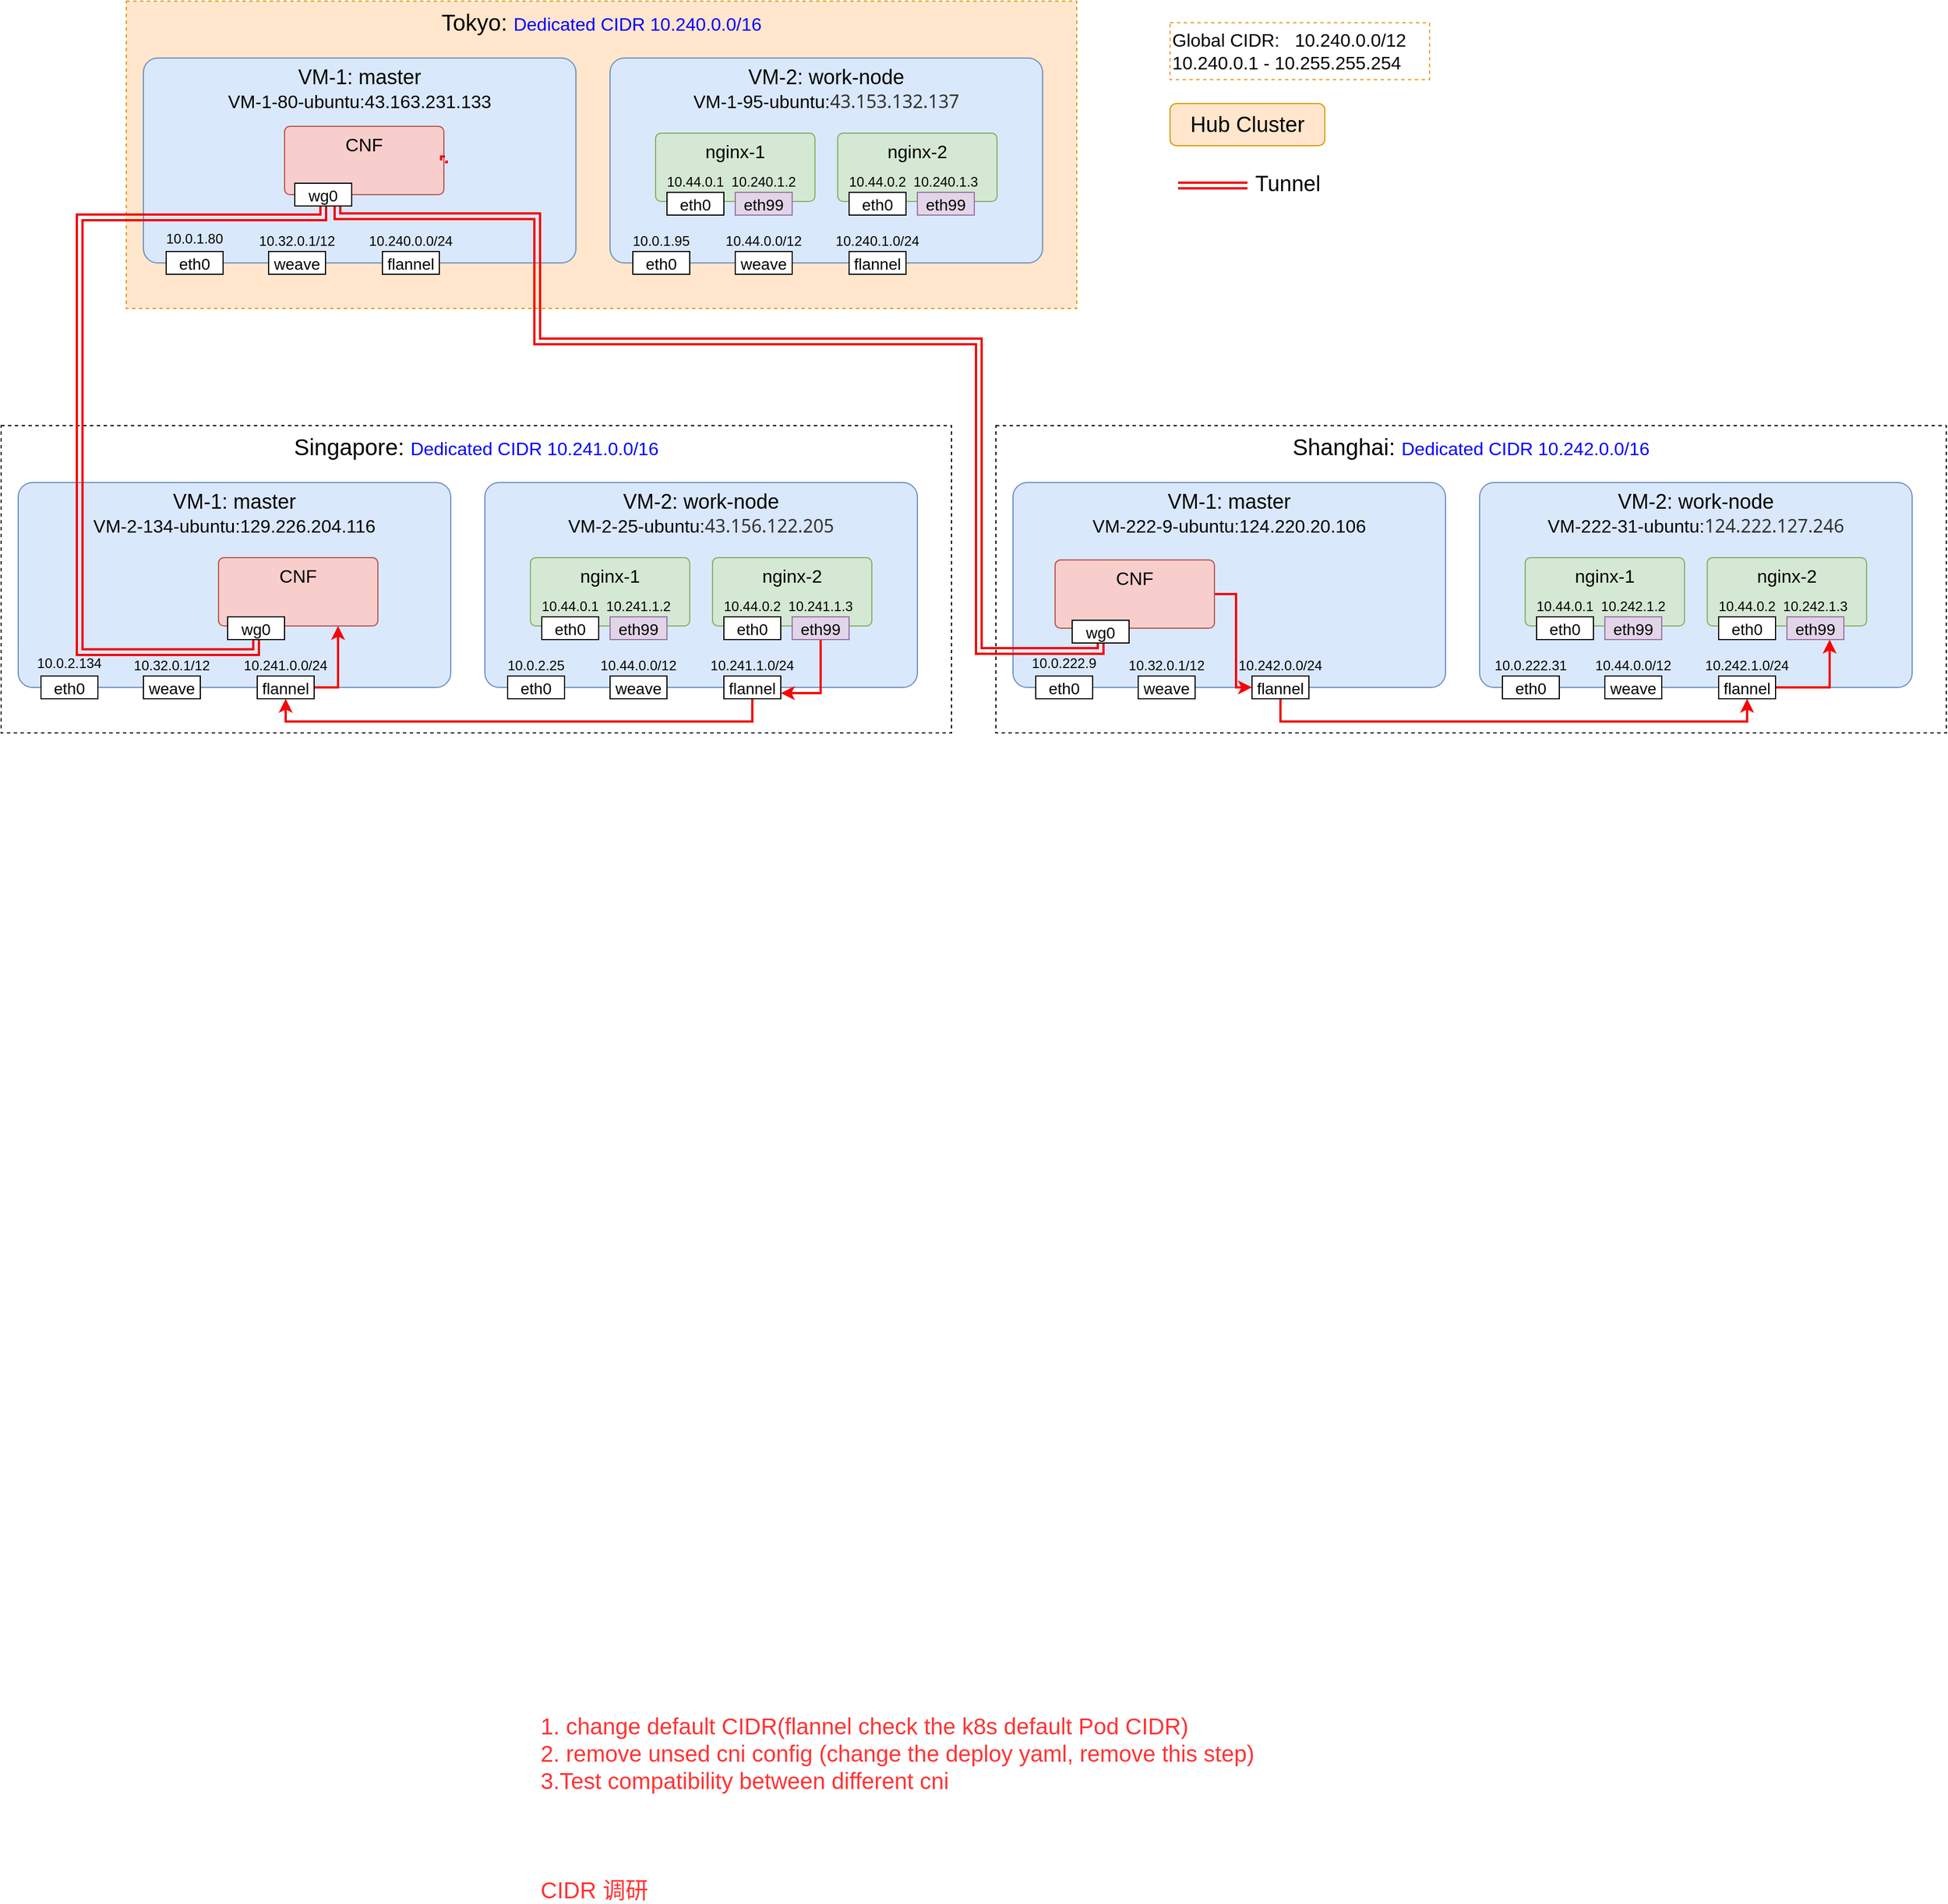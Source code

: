 <mxfile version="20.8.16" type="device" pages="4"><diagram name="Proposal-1" id="JEtU607KJr25hm-ViU4F"><mxGraphModel dx="2237" dy="1268" grid="0" gridSize="10" guides="1" tooltips="1" connect="1" arrows="1" fold="1" page="0" pageScale="1" pageWidth="850" pageHeight="1100" math="0" shadow="0"><root><mxCell id="dlxMgiWc_-1mQmhCmF5e-0"/><mxCell id="dlxMgiWc_-1mQmhCmF5e-1" parent="dlxMgiWc_-1mQmhCmF5e-0"/><mxCell id="dlxMgiWc_-1mQmhCmF5e-2" value="&lt;font style=&quot;font-size: 20px;&quot;&gt;Tokyo:&amp;nbsp;&lt;/font&gt;&lt;font color=&quot;#0000ff&quot; style=&quot;font-size: 16px;&quot;&gt;Dedicated CIDR 10.240.0.0/16&lt;/font&gt;" style="rounded=0;whiteSpace=wrap;html=1;fontSize=12;fillColor=#ffe6cc;verticalAlign=top;dashed=1;strokeColor=#d79b00;" vertex="1" parent="dlxMgiWc_-1mQmhCmF5e-1"><mxGeometry x="-281" y="235" width="835" height="270" as="geometry"/></mxCell><mxCell id="dlxMgiWc_-1mQmhCmF5e-3" value="&lt;font style=&quot;&quot;&gt;&lt;span style=&quot;font-size: 18px;&quot;&gt;VM-1: master&lt;/span&gt;&lt;br&gt;&lt;font style=&quot;font-size: 16px;&quot;&gt;VM-1-80-ubuntu:43.163.231.133&lt;/font&gt;&lt;br&gt;&lt;/font&gt;" style="rounded=1;whiteSpace=wrap;html=1;arcSize=7;verticalAlign=top;fillColor=#dae8fc;strokeColor=#6c8ebf;" vertex="1" parent="dlxMgiWc_-1mQmhCmF5e-1"><mxGeometry x="-266" y="285" width="380" height="180" as="geometry"/></mxCell><mxCell id="dlxMgiWc_-1mQmhCmF5e-4" value="&lt;font style=&quot;font-size: 14px;&quot;&gt;eth0&lt;/font&gt;" style="rounded=0;whiteSpace=wrap;html=1;fontSize=18;" vertex="1" parent="dlxMgiWc_-1mQmhCmF5e-1"><mxGeometry x="-246" y="455" width="50" height="20" as="geometry"/></mxCell><mxCell id="dlxMgiWc_-1mQmhCmF5e-5" value="&lt;font style=&quot;font-size: 14px;&quot;&gt;weave&lt;/font&gt;" style="rounded=0;whiteSpace=wrap;html=1;fontSize=18;" vertex="1" parent="dlxMgiWc_-1mQmhCmF5e-1"><mxGeometry x="-156" y="455" width="50" height="20" as="geometry"/></mxCell><mxCell id="dlxMgiWc_-1mQmhCmF5e-6" value="&lt;font style=&quot;font-size: 14px;&quot;&gt;flannel&lt;br&gt;&lt;/font&gt;" style="rounded=0;whiteSpace=wrap;html=1;fontSize=18;" vertex="1" parent="dlxMgiWc_-1mQmhCmF5e-1"><mxGeometry x="-56" y="455" width="50" height="20" as="geometry"/></mxCell><mxCell id="dlxMgiWc_-1mQmhCmF5e-7" value="&lt;font style=&quot;font-size: 12px;&quot;&gt;10.240.0.0/24&lt;/font&gt;" style="text;html=1;strokeColor=none;fillColor=none;align=center;verticalAlign=middle;whiteSpace=wrap;rounded=0;fontSize=16;" vertex="1" parent="dlxMgiWc_-1mQmhCmF5e-1"><mxGeometry x="-56" y="433" width="50" height="22" as="geometry"/></mxCell><mxCell id="dlxMgiWc_-1mQmhCmF5e-8" value="&lt;font style=&quot;font-size: 12px;&quot;&gt;10.32.0.1/12&lt;/font&gt;" style="text;html=1;strokeColor=none;fillColor=none;align=center;verticalAlign=middle;whiteSpace=wrap;rounded=0;fontSize=16;" vertex="1" parent="dlxMgiWc_-1mQmhCmF5e-1"><mxGeometry x="-156" y="433" width="50" height="22" as="geometry"/></mxCell><mxCell id="dlxMgiWc_-1mQmhCmF5e-9" value="&lt;font style=&quot;font-size: 12px;&quot;&gt;10.0.1.80&lt;/font&gt;&lt;div style=&quot;font-size: medium; text-align: start;&quot; data-hash=&quot;3415e2628b62e3a758e6a2ed09d1d7d2&quot; data-version=&quot;3.0.0&quot;&gt;&lt;/div&gt;&lt;div style=&quot;font-size: medium; text-align: start;&quot;&gt;&lt;div class=&quot;document&quot;&gt;&lt;div class=&quot;section&quot;&gt;&lt;p style=&quot;margin: 3pt 0pt 3pt 16.8pt; font-family: 等线; font-size: 12pt; line-height: 20.8px; text-indent: -16.8pt;&quot; class=&quot;paragraph text-align-type-left pap-line-1.3 pap-line-rule-auto&quot;&gt;&lt;span lang=&quot;EN-US&quot;&gt;&lt;/span&gt;&lt;/p&gt;&lt;/div&gt;&lt;/div&gt;&lt;/div&gt;" style="text;html=1;strokeColor=none;fillColor=none;align=center;verticalAlign=middle;whiteSpace=wrap;rounded=0;fontSize=16;" vertex="1" parent="dlxMgiWc_-1mQmhCmF5e-1"><mxGeometry x="-246" y="433" width="50" height="22" as="geometry"/></mxCell><mxCell id="dlxMgiWc_-1mQmhCmF5e-10" value="&lt;font style=&quot;font-size: 16px;&quot;&gt;&lt;span style=&quot;font-size: 18px;&quot;&gt;VM-2: work-node&lt;/span&gt;&lt;br&gt;&lt;font style=&quot;font-size: 16px;&quot;&gt;VM-1-95-ubunt&lt;/font&gt;&lt;font style=&quot;font-size: 16px;&quot;&gt;u:&lt;/font&gt;&lt;/font&gt;&lt;span style=&quot;color: rgb(51, 51, 51); font-family: system-ui, -apple-system, BlinkMacSystemFont, &amp;quot;Segoe UI&amp;quot;, Roboto, &amp;quot;Helvetica Neue&amp;quot;, Helvetica, sans-serif, &amp;quot;Apple Color Emoji&amp;quot;, &amp;quot;Segoe UI Emoji&amp;quot;, &amp;quot;Segoe UI Symbol&amp;quot;, &amp;quot;Noto Color emoji&amp;quot;, &amp;quot;Helvetica Neue&amp;quot;, Helvetica, &amp;quot;PingFang SC&amp;quot;, &amp;quot;Microsoft YaHei&amp;quot;, &amp;quot;Source Han Sans SC&amp;quot;, &amp;quot;Noto Sans CJK SC&amp;quot;, &amp;quot;WenQuanYi Micro Hei&amp;quot;, sans-serif; letter-spacing: 0pt; text-align: start; background-color: initial; font-size: 16px;&quot;&gt;&lt;font style=&quot;font-size: 16px;&quot;&gt;43.153.132.137&lt;/font&gt;&lt;/span&gt;" style="rounded=1;whiteSpace=wrap;html=1;arcSize=7;verticalAlign=top;fillColor=#dae8fc;strokeColor=#6c8ebf;" vertex="1" parent="dlxMgiWc_-1mQmhCmF5e-1"><mxGeometry x="144" y="285" width="380" height="180" as="geometry"/></mxCell><mxCell id="dlxMgiWc_-1mQmhCmF5e-11" value="&lt;font style=&quot;font-size: 14px;&quot;&gt;eth0&lt;/font&gt;" style="rounded=0;whiteSpace=wrap;html=1;fontSize=18;" vertex="1" parent="dlxMgiWc_-1mQmhCmF5e-1"><mxGeometry x="164" y="455" width="50" height="20" as="geometry"/></mxCell><mxCell id="dlxMgiWc_-1mQmhCmF5e-12" value="&lt;font style=&quot;font-size: 14px;&quot;&gt;weave&lt;/font&gt;" style="rounded=0;whiteSpace=wrap;html=1;fontSize=18;" vertex="1" parent="dlxMgiWc_-1mQmhCmF5e-1"><mxGeometry x="254" y="455" width="50" height="20" as="geometry"/></mxCell><mxCell id="dlxMgiWc_-1mQmhCmF5e-13" value="&lt;font style=&quot;font-size: 14px;&quot;&gt;flannel&lt;br&gt;&lt;/font&gt;" style="rounded=0;whiteSpace=wrap;html=1;fontSize=18;" vertex="1" parent="dlxMgiWc_-1mQmhCmF5e-1"><mxGeometry x="354" y="455" width="50" height="20" as="geometry"/></mxCell><mxCell id="dlxMgiWc_-1mQmhCmF5e-14" value="&lt;font style=&quot;font-size: 12px;&quot;&gt;10.240.1.0/24&lt;/font&gt;" style="text;html=1;strokeColor=none;fillColor=none;align=center;verticalAlign=middle;whiteSpace=wrap;rounded=0;fontSize=16;" vertex="1" parent="dlxMgiWc_-1mQmhCmF5e-1"><mxGeometry x="354" y="433" width="50" height="22" as="geometry"/></mxCell><mxCell id="dlxMgiWc_-1mQmhCmF5e-15" value="&lt;font style=&quot;font-size: 12px;&quot;&gt;10.44.0.0/12&lt;/font&gt;" style="text;html=1;strokeColor=none;fillColor=none;align=center;verticalAlign=middle;whiteSpace=wrap;rounded=0;fontSize=16;" vertex="1" parent="dlxMgiWc_-1mQmhCmF5e-1"><mxGeometry x="254" y="433" width="50" height="22" as="geometry"/></mxCell><mxCell id="dlxMgiWc_-1mQmhCmF5e-16" value="&lt;font style=&quot;font-size: 12px;&quot;&gt;10.0.1.95&lt;/font&gt;" style="text;html=1;strokeColor=none;fillColor=none;align=center;verticalAlign=middle;whiteSpace=wrap;rounded=0;fontSize=16;" vertex="1" parent="dlxMgiWc_-1mQmhCmF5e-1"><mxGeometry x="164" y="433" width="50" height="22" as="geometry"/></mxCell><mxCell id="dlxMgiWc_-1mQmhCmF5e-17" value="Global CIDR:&amp;nbsp; &amp;nbsp;10.240.0.0/12&amp;nbsp;&lt;br&gt;10.240.0.1 - 10.255.255.254" style="text;html=1;align=left;verticalAlign=middle;resizable=0;points=[];autosize=1;strokeColor=#f09b24;fillColor=none;fontSize=16;dashed=1;" vertex="1" parent="dlxMgiWc_-1mQmhCmF5e-1"><mxGeometry x="636" y="254" width="228" height="50" as="geometry"/></mxCell><mxCell id="dlxMgiWc_-1mQmhCmF5e-18" value="1. change default CIDR(flannel check the k8s default Pod CIDR)&lt;br&gt;2. remove unsed cni config (change the deploy yaml, remove this step)&lt;br&gt;3.Test compatibility between different cni&lt;br&gt;&lt;br&gt;&lt;br&gt;&lt;br&gt;CIDR 调研" style="text;html=1;strokeColor=none;fillColor=none;align=left;verticalAlign=middle;whiteSpace=wrap;rounded=0;fontSize=20;fontColor=#FF3333;" vertex="1" parent="dlxMgiWc_-1mQmhCmF5e-1"><mxGeometry x="81" y="1789" width="655" height="66" as="geometry"/></mxCell><mxCell id="dlxMgiWc_-1mQmhCmF5e-19" value="&lt;font color=&quot;#000000&quot; style=&quot;font-size: 16px;&quot;&gt;nginx-1&lt;/font&gt;" style="rounded=1;whiteSpace=wrap;html=1;fontSize=16;fillColor=#d5e8d4;arcSize=8;strokeColor=#82b366;verticalAlign=top;" vertex="1" parent="dlxMgiWc_-1mQmhCmF5e-1"><mxGeometry x="184" y="351" width="140" height="60" as="geometry"/></mxCell><mxCell id="dlxMgiWc_-1mQmhCmF5e-20" value="&lt;font style=&quot;font-size: 14px;&quot;&gt;eth0&lt;/font&gt;" style="rounded=0;whiteSpace=wrap;html=1;fontSize=18;" vertex="1" parent="dlxMgiWc_-1mQmhCmF5e-1"><mxGeometry x="194" y="403" width="50" height="20" as="geometry"/></mxCell><mxCell id="dlxMgiWc_-1mQmhCmF5e-21" value="&lt;font style=&quot;font-size: 12px;&quot;&gt;10.44.0.1&lt;/font&gt;" style="text;html=1;strokeColor=none;fillColor=none;align=center;verticalAlign=middle;whiteSpace=wrap;rounded=0;fontSize=16;" vertex="1" parent="dlxMgiWc_-1mQmhCmF5e-1"><mxGeometry x="194" y="381" width="50" height="22" as="geometry"/></mxCell><mxCell id="dlxMgiWc_-1mQmhCmF5e-22" value="&lt;font style=&quot;font-size: 14px;&quot;&gt;eth99&lt;/font&gt;" style="rounded=0;whiteSpace=wrap;html=1;fontSize=18;fillColor=#e1d5e7;strokeColor=#9673a6;" vertex="1" parent="dlxMgiWc_-1mQmhCmF5e-1"><mxGeometry x="254" y="403" width="50" height="20" as="geometry"/></mxCell><mxCell id="dlxMgiWc_-1mQmhCmF5e-23" value="&lt;font style=&quot;font-size: 12px;&quot;&gt;10.240.1.2&lt;/font&gt;" style="text;html=1;strokeColor=none;fillColor=none;align=center;verticalAlign=middle;whiteSpace=wrap;rounded=0;fontSize=16;" vertex="1" parent="dlxMgiWc_-1mQmhCmF5e-1"><mxGeometry x="254" y="381" width="50" height="22" as="geometry"/></mxCell><mxCell id="dlxMgiWc_-1mQmhCmF5e-24" value="&lt;font color=&quot;#000000&quot; style=&quot;font-size: 16px;&quot;&gt;nginx-2&lt;/font&gt;" style="rounded=1;whiteSpace=wrap;html=1;fontSize=16;fillColor=#d5e8d4;arcSize=8;strokeColor=#82b366;verticalAlign=top;" vertex="1" parent="dlxMgiWc_-1mQmhCmF5e-1"><mxGeometry x="344" y="351" width="140" height="60" as="geometry"/></mxCell><mxCell id="dlxMgiWc_-1mQmhCmF5e-25" value="&lt;font style=&quot;font-size: 14px;&quot;&gt;eth0&lt;/font&gt;" style="rounded=0;whiteSpace=wrap;html=1;fontSize=18;" vertex="1" parent="dlxMgiWc_-1mQmhCmF5e-1"><mxGeometry x="354" y="403" width="50" height="20" as="geometry"/></mxCell><mxCell id="dlxMgiWc_-1mQmhCmF5e-26" value="&lt;font style=&quot;font-size: 12px;&quot;&gt;10.44.0.2&lt;/font&gt;" style="text;html=1;strokeColor=none;fillColor=none;align=center;verticalAlign=middle;whiteSpace=wrap;rounded=0;fontSize=16;" vertex="1" parent="dlxMgiWc_-1mQmhCmF5e-1"><mxGeometry x="354" y="381" width="50" height="22" as="geometry"/></mxCell><mxCell id="dlxMgiWc_-1mQmhCmF5e-27" value="&lt;font style=&quot;font-size: 14px;&quot;&gt;eth99&lt;/font&gt;" style="rounded=0;whiteSpace=wrap;html=1;fontSize=18;fillColor=#e1d5e7;strokeColor=#9673a6;" vertex="1" parent="dlxMgiWc_-1mQmhCmF5e-1"><mxGeometry x="414" y="403" width="50" height="20" as="geometry"/></mxCell><mxCell id="dlxMgiWc_-1mQmhCmF5e-28" value="&lt;font style=&quot;font-size: 12px;&quot;&gt;10.240.1.3&lt;/font&gt;" style="text;html=1;strokeColor=none;fillColor=none;align=center;verticalAlign=middle;whiteSpace=wrap;rounded=0;fontSize=16;" vertex="1" parent="dlxMgiWc_-1mQmhCmF5e-1"><mxGeometry x="414" y="381" width="50" height="22" as="geometry"/></mxCell><mxCell id="dlxMgiWc_-1mQmhCmF5e-29" value="&lt;font style=&quot;font-size: 20px;&quot;&gt;Singapore:&amp;nbsp;&lt;/font&gt;&lt;font color=&quot;#0000ff&quot; style=&quot;font-size: 16px;&quot;&gt;Dedicated CIDR 10.241.0.0/16&lt;/font&gt;" style="rounded=0;whiteSpace=wrap;html=1;fontSize=12;fillColor=none;verticalAlign=top;dashed=1;" vertex="1" parent="dlxMgiWc_-1mQmhCmF5e-1"><mxGeometry x="-391" y="608" width="835" height="270" as="geometry"/></mxCell><mxCell id="dlxMgiWc_-1mQmhCmF5e-30" value="&lt;font style=&quot;&quot;&gt;&lt;span style=&quot;font-size: 18px;&quot;&gt;VM-1: master&lt;/span&gt;&lt;br&gt;&lt;font style=&quot;font-size: 16px;&quot;&gt;VM-2-134-ubuntu:129.226.204.116&lt;/font&gt;&lt;br&gt;&lt;/font&gt;" style="rounded=1;whiteSpace=wrap;html=1;arcSize=7;verticalAlign=top;fillColor=#dae8fc;strokeColor=#6c8ebf;" vertex="1" parent="dlxMgiWc_-1mQmhCmF5e-1"><mxGeometry x="-376" y="658" width="380" height="180" as="geometry"/></mxCell><mxCell id="dlxMgiWc_-1mQmhCmF5e-31" value="&lt;font style=&quot;font-size: 14px;&quot;&gt;eth0&lt;/font&gt;" style="rounded=0;whiteSpace=wrap;html=1;fontSize=18;" vertex="1" parent="dlxMgiWc_-1mQmhCmF5e-1"><mxGeometry x="-356" y="828" width="50" height="20" as="geometry"/></mxCell><mxCell id="dlxMgiWc_-1mQmhCmF5e-32" value="&lt;font style=&quot;font-size: 14px;&quot;&gt;weave&lt;/font&gt;" style="rounded=0;whiteSpace=wrap;html=1;fontSize=18;" vertex="1" parent="dlxMgiWc_-1mQmhCmF5e-1"><mxGeometry x="-266" y="828" width="50" height="20" as="geometry"/></mxCell><mxCell id="BcKB0h62XJY8qT49jtSj-18" style="edgeStyle=orthogonalEdgeStyle;rounded=0;orthogonalLoop=1;jettySize=auto;html=1;exitX=1;exitY=0.5;exitDx=0;exitDy=0;entryX=0.75;entryY=1;entryDx=0;entryDy=0;strokeColor=#f40606;strokeWidth=2;fontSize=19;" edge="1" parent="dlxMgiWc_-1mQmhCmF5e-1" source="dlxMgiWc_-1mQmhCmF5e-33" target="BcKB0h62XJY8qT49jtSj-9"><mxGeometry relative="1" as="geometry"/></mxCell><mxCell id="dlxMgiWc_-1mQmhCmF5e-33" value="&lt;font style=&quot;font-size: 14px;&quot;&gt;flannel&lt;br&gt;&lt;/font&gt;" style="rounded=0;whiteSpace=wrap;html=1;fontSize=18;" vertex="1" parent="dlxMgiWc_-1mQmhCmF5e-1"><mxGeometry x="-166" y="828" width="50" height="20" as="geometry"/></mxCell><mxCell id="dlxMgiWc_-1mQmhCmF5e-34" value="&lt;font style=&quot;font-size: 12px;&quot;&gt;10.241.0.0/24&lt;/font&gt;" style="text;html=1;strokeColor=none;fillColor=none;align=center;verticalAlign=middle;whiteSpace=wrap;rounded=0;fontSize=16;" vertex="1" parent="dlxMgiWc_-1mQmhCmF5e-1"><mxGeometry x="-166" y="806" width="50" height="22" as="geometry"/></mxCell><mxCell id="dlxMgiWc_-1mQmhCmF5e-35" value="&lt;font style=&quot;font-size: 12px;&quot;&gt;10.32.0.1/12&lt;/font&gt;" style="text;html=1;strokeColor=none;fillColor=none;align=center;verticalAlign=middle;whiteSpace=wrap;rounded=0;fontSize=16;" vertex="1" parent="dlxMgiWc_-1mQmhCmF5e-1"><mxGeometry x="-266" y="806" width="50" height="22" as="geometry"/></mxCell><mxCell id="dlxMgiWc_-1mQmhCmF5e-36" value="&lt;font style=&quot;font-size: 12px;&quot;&gt;10.0.2.134&lt;/font&gt;&lt;div style=&quot;font-size: medium; text-align: start;&quot; data-hash=&quot;3415e2628b62e3a758e6a2ed09d1d7d2&quot; data-version=&quot;3.0.0&quot;&gt;&lt;/div&gt;&lt;div style=&quot;font-size: medium; text-align: start;&quot;&gt;&lt;div class=&quot;document&quot;&gt;&lt;div class=&quot;section&quot;&gt;&lt;p style=&quot;margin: 3pt 0pt 3pt 16.8pt; font-family: 等线; font-size: 12pt; line-height: 20.8px; text-indent: -16.8pt;&quot; class=&quot;paragraph text-align-type-left pap-line-1.3 pap-line-rule-auto&quot;&gt;&lt;span lang=&quot;EN-US&quot;&gt;&lt;/span&gt;&lt;/p&gt;&lt;/div&gt;&lt;/div&gt;&lt;/div&gt;" style="text;html=1;strokeColor=none;fillColor=none;align=center;verticalAlign=middle;whiteSpace=wrap;rounded=0;fontSize=16;" vertex="1" parent="dlxMgiWc_-1mQmhCmF5e-1"><mxGeometry x="-356" y="806" width="50" height="22" as="geometry"/></mxCell><mxCell id="dlxMgiWc_-1mQmhCmF5e-37" value="&lt;font style=&quot;font-size: 16px;&quot;&gt;&lt;span style=&quot;font-size: 18px;&quot;&gt;VM-2: work-node&lt;/span&gt;&lt;br&gt;&lt;div style=&quot;text-align: start;&quot;&gt;&lt;font style=&quot;background-color: initial;&quot;&gt;VM-2-25-ubunt&lt;/font&gt;&lt;font style=&quot;background-color: initial;&quot;&gt;u:&lt;font face=&quot;system-ui, -apple-system, system-ui, Segoe UI, Roboto, Helvetica Neue, Helvetica, sans-serif, Apple Color Emoji, Segoe UI Emoji, Segoe UI Symbol, Noto Color emoji, Helvetica Neue, Helvetica, PingFang SC, Microsoft YaHei, Source Han Sans SC, Noto Sans CJK SC, WenQuanYi Micro Hei, sans-serif&quot; color=&quot;#333333&quot;&gt;43.156.122.205&lt;/font&gt;&lt;/font&gt;&lt;/div&gt;&lt;/font&gt;" style="rounded=1;whiteSpace=wrap;html=1;arcSize=7;verticalAlign=top;fillColor=#dae8fc;strokeColor=#6c8ebf;" vertex="1" parent="dlxMgiWc_-1mQmhCmF5e-1"><mxGeometry x="34" y="658" width="380" height="180" as="geometry"/></mxCell><mxCell id="dlxMgiWc_-1mQmhCmF5e-38" value="&lt;font style=&quot;font-size: 14px;&quot;&gt;eth0&lt;/font&gt;" style="rounded=0;whiteSpace=wrap;html=1;fontSize=18;" vertex="1" parent="dlxMgiWc_-1mQmhCmF5e-1"><mxGeometry x="54" y="828" width="50" height="20" as="geometry"/></mxCell><mxCell id="dlxMgiWc_-1mQmhCmF5e-39" value="&lt;font style=&quot;font-size: 14px;&quot;&gt;weave&lt;/font&gt;" style="rounded=0;whiteSpace=wrap;html=1;fontSize=18;" vertex="1" parent="dlxMgiWc_-1mQmhCmF5e-1"><mxGeometry x="144" y="828" width="50" height="20" as="geometry"/></mxCell><mxCell id="BcKB0h62XJY8qT49jtSj-17" style="edgeStyle=orthogonalEdgeStyle;rounded=0;orthogonalLoop=1;jettySize=auto;html=1;exitX=0.5;exitY=1;exitDx=0;exitDy=0;entryX=0.5;entryY=1;entryDx=0;entryDy=0;strokeColor=#f40606;strokeWidth=2;fontSize=19;" edge="1" parent="dlxMgiWc_-1mQmhCmF5e-1" source="dlxMgiWc_-1mQmhCmF5e-40" target="dlxMgiWc_-1mQmhCmF5e-33"><mxGeometry relative="1" as="geometry"/></mxCell><mxCell id="dlxMgiWc_-1mQmhCmF5e-40" value="&lt;font style=&quot;font-size: 14px;&quot;&gt;flannel&lt;br&gt;&lt;/font&gt;" style="rounded=0;whiteSpace=wrap;html=1;fontSize=18;" vertex="1" parent="dlxMgiWc_-1mQmhCmF5e-1"><mxGeometry x="244" y="828" width="50" height="20" as="geometry"/></mxCell><mxCell id="dlxMgiWc_-1mQmhCmF5e-41" value="&lt;font style=&quot;font-size: 12px;&quot;&gt;10.241.1.0/24&lt;/font&gt;" style="text;html=1;strokeColor=none;fillColor=none;align=center;verticalAlign=middle;whiteSpace=wrap;rounded=0;fontSize=16;" vertex="1" parent="dlxMgiWc_-1mQmhCmF5e-1"><mxGeometry x="244" y="806" width="50" height="22" as="geometry"/></mxCell><mxCell id="dlxMgiWc_-1mQmhCmF5e-42" value="&lt;font style=&quot;font-size: 12px;&quot;&gt;10.44.0.0/12&lt;/font&gt;" style="text;html=1;strokeColor=none;fillColor=none;align=center;verticalAlign=middle;whiteSpace=wrap;rounded=0;fontSize=16;" vertex="1" parent="dlxMgiWc_-1mQmhCmF5e-1"><mxGeometry x="144" y="806" width="50" height="22" as="geometry"/></mxCell><mxCell id="dlxMgiWc_-1mQmhCmF5e-43" value="&lt;font style=&quot;font-size: 12px;&quot;&gt;10.0.2.25&lt;/font&gt;" style="text;html=1;strokeColor=none;fillColor=none;align=center;verticalAlign=middle;whiteSpace=wrap;rounded=0;fontSize=16;" vertex="1" parent="dlxMgiWc_-1mQmhCmF5e-1"><mxGeometry x="54" y="806" width="50" height="22" as="geometry"/></mxCell><mxCell id="dlxMgiWc_-1mQmhCmF5e-44" value="&lt;font color=&quot;#000000&quot; style=&quot;font-size: 16px;&quot;&gt;nginx-1&lt;/font&gt;" style="rounded=1;whiteSpace=wrap;html=1;fontSize=16;fillColor=#d5e8d4;arcSize=8;strokeColor=#82b366;verticalAlign=top;" vertex="1" parent="dlxMgiWc_-1mQmhCmF5e-1"><mxGeometry x="74" y="724" width="140" height="60" as="geometry"/></mxCell><mxCell id="dlxMgiWc_-1mQmhCmF5e-45" value="&lt;font style=&quot;font-size: 14px;&quot;&gt;eth0&lt;/font&gt;" style="rounded=0;whiteSpace=wrap;html=1;fontSize=18;" vertex="1" parent="dlxMgiWc_-1mQmhCmF5e-1"><mxGeometry x="84" y="776" width="50" height="20" as="geometry"/></mxCell><mxCell id="dlxMgiWc_-1mQmhCmF5e-46" value="&lt;font style=&quot;font-size: 12px;&quot;&gt;10.44.0.1&lt;/font&gt;" style="text;html=1;strokeColor=none;fillColor=none;align=center;verticalAlign=middle;whiteSpace=wrap;rounded=0;fontSize=16;" vertex="1" parent="dlxMgiWc_-1mQmhCmF5e-1"><mxGeometry x="84" y="754" width="50" height="22" as="geometry"/></mxCell><mxCell id="dlxMgiWc_-1mQmhCmF5e-47" value="&lt;font style=&quot;font-size: 14px;&quot;&gt;eth99&lt;/font&gt;" style="rounded=0;whiteSpace=wrap;html=1;fontSize=18;fillColor=#e1d5e7;strokeColor=#9673a6;" vertex="1" parent="dlxMgiWc_-1mQmhCmF5e-1"><mxGeometry x="144" y="776" width="50" height="20" as="geometry"/></mxCell><mxCell id="dlxMgiWc_-1mQmhCmF5e-48" value="&lt;font style=&quot;font-size: 12px;&quot;&gt;10.241.1.2&lt;/font&gt;" style="text;html=1;strokeColor=none;fillColor=none;align=center;verticalAlign=middle;whiteSpace=wrap;rounded=0;fontSize=16;" vertex="1" parent="dlxMgiWc_-1mQmhCmF5e-1"><mxGeometry x="144" y="754" width="50" height="22" as="geometry"/></mxCell><mxCell id="dlxMgiWc_-1mQmhCmF5e-49" value="&lt;font color=&quot;#000000&quot; style=&quot;font-size: 16px;&quot;&gt;nginx-2&lt;/font&gt;" style="rounded=1;whiteSpace=wrap;html=1;fontSize=16;fillColor=#d5e8d4;arcSize=8;strokeColor=#82b366;verticalAlign=top;" vertex="1" parent="dlxMgiWc_-1mQmhCmF5e-1"><mxGeometry x="234" y="724" width="140" height="60" as="geometry"/></mxCell><mxCell id="dlxMgiWc_-1mQmhCmF5e-50" value="&lt;font style=&quot;font-size: 14px;&quot;&gt;eth0&lt;/font&gt;" style="rounded=0;whiteSpace=wrap;html=1;fontSize=18;" vertex="1" parent="dlxMgiWc_-1mQmhCmF5e-1"><mxGeometry x="244" y="776" width="50" height="20" as="geometry"/></mxCell><mxCell id="dlxMgiWc_-1mQmhCmF5e-51" value="&lt;font style=&quot;font-size: 12px;&quot;&gt;10.44.0.2&lt;/font&gt;" style="text;html=1;strokeColor=none;fillColor=none;align=center;verticalAlign=middle;whiteSpace=wrap;rounded=0;fontSize=16;" vertex="1" parent="dlxMgiWc_-1mQmhCmF5e-1"><mxGeometry x="244" y="754" width="50" height="22" as="geometry"/></mxCell><mxCell id="BcKB0h62XJY8qT49jtSj-16" style="edgeStyle=orthogonalEdgeStyle;rounded=0;orthogonalLoop=1;jettySize=auto;html=1;exitX=0.5;exitY=1;exitDx=0;exitDy=0;entryX=1;entryY=0.75;entryDx=0;entryDy=0;strokeColor=#f40606;strokeWidth=2;fontSize=19;" edge="1" parent="dlxMgiWc_-1mQmhCmF5e-1" source="dlxMgiWc_-1mQmhCmF5e-52" target="dlxMgiWc_-1mQmhCmF5e-40"><mxGeometry relative="1" as="geometry"/></mxCell><mxCell id="dlxMgiWc_-1mQmhCmF5e-52" value="&lt;font style=&quot;font-size: 14px;&quot;&gt;eth99&lt;/font&gt;" style="rounded=0;whiteSpace=wrap;html=1;fontSize=18;fillColor=#e1d5e7;strokeColor=#9673a6;" vertex="1" parent="dlxMgiWc_-1mQmhCmF5e-1"><mxGeometry x="304" y="776" width="50" height="20" as="geometry"/></mxCell><mxCell id="dlxMgiWc_-1mQmhCmF5e-53" value="&lt;font style=&quot;font-size: 12px;&quot;&gt;10.241.1.3&lt;/font&gt;" style="text;html=1;strokeColor=none;fillColor=none;align=center;verticalAlign=middle;whiteSpace=wrap;rounded=0;fontSize=16;" vertex="1" parent="dlxMgiWc_-1mQmhCmF5e-1"><mxGeometry x="304" y="754" width="50" height="22" as="geometry"/></mxCell><mxCell id="dlxMgiWc_-1mQmhCmF5e-54" value="&lt;font style=&quot;font-size: 20px;&quot;&gt;Shanghai:&amp;nbsp;&lt;/font&gt;&lt;font color=&quot;#0000ff&quot; style=&quot;font-size: 16px;&quot;&gt;Dedicated CIDR 10.242.0.0/16&lt;/font&gt;" style="rounded=0;whiteSpace=wrap;html=1;fontSize=12;fillColor=none;verticalAlign=top;dashed=1;" vertex="1" parent="dlxMgiWc_-1mQmhCmF5e-1"><mxGeometry x="483" y="608" width="835" height="270" as="geometry"/></mxCell><mxCell id="dlxMgiWc_-1mQmhCmF5e-55" value="&lt;font style=&quot;&quot;&gt;&lt;span style=&quot;font-size: 18px;&quot;&gt;VM-1: master&lt;/span&gt;&lt;br&gt;&lt;font style=&quot;font-size: 16px;&quot;&gt;VM-222-9-ubuntu:124.220.20.106&lt;/font&gt;&lt;br&gt;&lt;/font&gt;" style="rounded=1;whiteSpace=wrap;html=1;arcSize=7;verticalAlign=top;fillColor=#dae8fc;strokeColor=#6c8ebf;" vertex="1" parent="dlxMgiWc_-1mQmhCmF5e-1"><mxGeometry x="498" y="658" width="380" height="180" as="geometry"/></mxCell><mxCell id="dlxMgiWc_-1mQmhCmF5e-56" value="&lt;font style=&quot;font-size: 14px;&quot;&gt;eth0&lt;/font&gt;" style="rounded=0;whiteSpace=wrap;html=1;fontSize=18;" vertex="1" parent="dlxMgiWc_-1mQmhCmF5e-1"><mxGeometry x="518" y="828" width="50" height="20" as="geometry"/></mxCell><mxCell id="dlxMgiWc_-1mQmhCmF5e-57" value="&lt;font style=&quot;font-size: 14px;&quot;&gt;weave&lt;/font&gt;" style="rounded=0;whiteSpace=wrap;html=1;fontSize=18;" vertex="1" parent="dlxMgiWc_-1mQmhCmF5e-1"><mxGeometry x="608" y="828" width="50" height="20" as="geometry"/></mxCell><mxCell id="BcKB0h62XJY8qT49jtSj-20" style="edgeStyle=orthogonalEdgeStyle;rounded=0;orthogonalLoop=1;jettySize=auto;html=1;exitX=0.5;exitY=1;exitDx=0;exitDy=0;entryX=0.5;entryY=1;entryDx=0;entryDy=0;strokeColor=#f40606;strokeWidth=2;fontSize=19;" edge="1" parent="dlxMgiWc_-1mQmhCmF5e-1" source="dlxMgiWc_-1mQmhCmF5e-58" target="dlxMgiWc_-1mQmhCmF5e-65"><mxGeometry relative="1" as="geometry"/></mxCell><mxCell id="dlxMgiWc_-1mQmhCmF5e-58" value="&lt;font style=&quot;font-size: 14px;&quot;&gt;flannel&lt;br&gt;&lt;/font&gt;" style="rounded=0;whiteSpace=wrap;html=1;fontSize=18;" vertex="1" parent="dlxMgiWc_-1mQmhCmF5e-1"><mxGeometry x="708" y="828" width="50" height="20" as="geometry"/></mxCell><mxCell id="dlxMgiWc_-1mQmhCmF5e-59" value="&lt;font style=&quot;font-size: 12px;&quot;&gt;10.242.0.0/24&lt;/font&gt;" style="text;html=1;strokeColor=none;fillColor=none;align=center;verticalAlign=middle;whiteSpace=wrap;rounded=0;fontSize=16;" vertex="1" parent="dlxMgiWc_-1mQmhCmF5e-1"><mxGeometry x="708" y="806" width="50" height="22" as="geometry"/></mxCell><mxCell id="dlxMgiWc_-1mQmhCmF5e-60" value="&lt;font style=&quot;font-size: 12px;&quot;&gt;10.32.0.1/12&lt;/font&gt;" style="text;html=1;strokeColor=none;fillColor=none;align=center;verticalAlign=middle;whiteSpace=wrap;rounded=0;fontSize=16;" vertex="1" parent="dlxMgiWc_-1mQmhCmF5e-1"><mxGeometry x="608" y="806" width="50" height="22" as="geometry"/></mxCell><mxCell id="dlxMgiWc_-1mQmhCmF5e-61" value="&lt;font style=&quot;font-size: 12px;&quot;&gt;10.0.222.9&lt;/font&gt;&lt;div style=&quot;font-size: medium; text-align: start;&quot; data-hash=&quot;3415e2628b62e3a758e6a2ed09d1d7d2&quot; data-version=&quot;3.0.0&quot;&gt;&lt;/div&gt;&lt;div style=&quot;font-size: medium; text-align: start;&quot;&gt;&lt;div class=&quot;document&quot;&gt;&lt;div class=&quot;section&quot;&gt;&lt;p style=&quot;margin: 3pt 0pt 3pt 16.8pt; font-family: 等线; font-size: 12pt; line-height: 20.8px; text-indent: -16.8pt;&quot; class=&quot;paragraph text-align-type-left pap-line-1.3 pap-line-rule-auto&quot;&gt;&lt;span lang=&quot;EN-US&quot;&gt;&lt;/span&gt;&lt;/p&gt;&lt;/div&gt;&lt;/div&gt;&lt;/div&gt;" style="text;html=1;strokeColor=none;fillColor=none;align=center;verticalAlign=middle;whiteSpace=wrap;rounded=0;fontSize=16;" vertex="1" parent="dlxMgiWc_-1mQmhCmF5e-1"><mxGeometry x="518" y="806" width="50" height="22" as="geometry"/></mxCell><mxCell id="dlxMgiWc_-1mQmhCmF5e-62" value="&lt;font style=&quot;font-size: 16px;&quot;&gt;&lt;span style=&quot;font-size: 18px;&quot;&gt;VM-2: work-node&lt;/span&gt;&lt;br&gt;&lt;div style=&quot;text-align: start;&quot;&gt;&lt;font style=&quot;background-color: initial;&quot;&gt;VM-222-31-ubunt&lt;/font&gt;&lt;font style=&quot;background-color: initial;&quot;&gt;u:&lt;font face=&quot;system-ui, -apple-system, system-ui, Segoe UI, Roboto, Helvetica Neue, Helvetica, sans-serif, Apple Color Emoji, Segoe UI Emoji, Segoe UI Symbol, Noto Color emoji, Helvetica Neue, Helvetica, PingFang SC, Microsoft YaHei, Source Han Sans SC, Noto Sans CJK SC, WenQuanYi Micro Hei, sans-serif&quot; color=&quot;#333333&quot;&gt;124.222.127.246&lt;/font&gt;&lt;/font&gt;&lt;/div&gt;&lt;/font&gt;" style="rounded=1;whiteSpace=wrap;html=1;arcSize=7;verticalAlign=top;fillColor=#dae8fc;strokeColor=#6c8ebf;" vertex="1" parent="dlxMgiWc_-1mQmhCmF5e-1"><mxGeometry x="908" y="658" width="380" height="180" as="geometry"/></mxCell><mxCell id="dlxMgiWc_-1mQmhCmF5e-63" value="&lt;font style=&quot;font-size: 14px;&quot;&gt;eth0&lt;/font&gt;" style="rounded=0;whiteSpace=wrap;html=1;fontSize=18;" vertex="1" parent="dlxMgiWc_-1mQmhCmF5e-1"><mxGeometry x="928" y="828" width="50" height="20" as="geometry"/></mxCell><mxCell id="dlxMgiWc_-1mQmhCmF5e-64" value="&lt;font style=&quot;font-size: 14px;&quot;&gt;weave&lt;/font&gt;" style="rounded=0;whiteSpace=wrap;html=1;fontSize=18;" vertex="1" parent="dlxMgiWc_-1mQmhCmF5e-1"><mxGeometry x="1018" y="828" width="50" height="20" as="geometry"/></mxCell><mxCell id="FRyEN0zMD_gOvszHN_ZS-0" style="edgeStyle=orthogonalEdgeStyle;rounded=0;orthogonalLoop=1;jettySize=auto;html=1;exitX=1;exitY=0.5;exitDx=0;exitDy=0;entryX=0.75;entryY=1;entryDx=0;entryDy=0;strokeColor=#f40606;strokeWidth=2;fontSize=19;" edge="1" parent="dlxMgiWc_-1mQmhCmF5e-1" source="dlxMgiWc_-1mQmhCmF5e-65" target="dlxMgiWc_-1mQmhCmF5e-77"><mxGeometry relative="1" as="geometry"/></mxCell><mxCell id="dlxMgiWc_-1mQmhCmF5e-65" value="&lt;font style=&quot;font-size: 14px;&quot;&gt;flannel&lt;br&gt;&lt;/font&gt;" style="rounded=0;whiteSpace=wrap;html=1;fontSize=18;" vertex="1" parent="dlxMgiWc_-1mQmhCmF5e-1"><mxGeometry x="1118" y="828" width="50" height="20" as="geometry"/></mxCell><mxCell id="dlxMgiWc_-1mQmhCmF5e-66" value="&lt;font style=&quot;font-size: 12px;&quot;&gt;10.242.1.0/24&lt;/font&gt;" style="text;html=1;strokeColor=none;fillColor=none;align=center;verticalAlign=middle;whiteSpace=wrap;rounded=0;fontSize=16;" vertex="1" parent="dlxMgiWc_-1mQmhCmF5e-1"><mxGeometry x="1118" y="806" width="50" height="22" as="geometry"/></mxCell><mxCell id="dlxMgiWc_-1mQmhCmF5e-67" value="&lt;font style=&quot;font-size: 12px;&quot;&gt;10.44.0.0/12&lt;/font&gt;" style="text;html=1;strokeColor=none;fillColor=none;align=center;verticalAlign=middle;whiteSpace=wrap;rounded=0;fontSize=16;" vertex="1" parent="dlxMgiWc_-1mQmhCmF5e-1"><mxGeometry x="1018" y="806" width="50" height="22" as="geometry"/></mxCell><mxCell id="dlxMgiWc_-1mQmhCmF5e-68" value="&lt;font style=&quot;font-size: 12px;&quot;&gt;10.0.222.31&lt;/font&gt;" style="text;html=1;strokeColor=none;fillColor=none;align=center;verticalAlign=middle;whiteSpace=wrap;rounded=0;fontSize=16;" vertex="1" parent="dlxMgiWc_-1mQmhCmF5e-1"><mxGeometry x="928" y="806" width="50" height="22" as="geometry"/></mxCell><mxCell id="dlxMgiWc_-1mQmhCmF5e-69" value="&lt;font color=&quot;#000000&quot; style=&quot;font-size: 16px;&quot;&gt;nginx-1&lt;/font&gt;" style="rounded=1;whiteSpace=wrap;html=1;fontSize=16;fillColor=#d5e8d4;arcSize=8;strokeColor=#82b366;verticalAlign=top;" vertex="1" parent="dlxMgiWc_-1mQmhCmF5e-1"><mxGeometry x="948" y="724" width="140" height="60" as="geometry"/></mxCell><mxCell id="dlxMgiWc_-1mQmhCmF5e-70" value="&lt;font style=&quot;font-size: 14px;&quot;&gt;eth0&lt;/font&gt;" style="rounded=0;whiteSpace=wrap;html=1;fontSize=18;" vertex="1" parent="dlxMgiWc_-1mQmhCmF5e-1"><mxGeometry x="958" y="776" width="50" height="20" as="geometry"/></mxCell><mxCell id="dlxMgiWc_-1mQmhCmF5e-71" value="&lt;font style=&quot;font-size: 12px;&quot;&gt;10.44.0.1&lt;/font&gt;" style="text;html=1;strokeColor=none;fillColor=none;align=center;verticalAlign=middle;whiteSpace=wrap;rounded=0;fontSize=16;" vertex="1" parent="dlxMgiWc_-1mQmhCmF5e-1"><mxGeometry x="958" y="754" width="50" height="22" as="geometry"/></mxCell><mxCell id="dlxMgiWc_-1mQmhCmF5e-72" value="&lt;font style=&quot;font-size: 14px;&quot;&gt;eth99&lt;/font&gt;" style="rounded=0;whiteSpace=wrap;html=1;fontSize=18;fillColor=#e1d5e7;strokeColor=#9673a6;" vertex="1" parent="dlxMgiWc_-1mQmhCmF5e-1"><mxGeometry x="1018" y="776" width="50" height="20" as="geometry"/></mxCell><mxCell id="dlxMgiWc_-1mQmhCmF5e-73" value="&lt;font style=&quot;font-size: 12px;&quot;&gt;10.242.1.2&lt;/font&gt;" style="text;html=1;strokeColor=none;fillColor=none;align=center;verticalAlign=middle;whiteSpace=wrap;rounded=0;fontSize=16;" vertex="1" parent="dlxMgiWc_-1mQmhCmF5e-1"><mxGeometry x="1018" y="754" width="50" height="22" as="geometry"/></mxCell><mxCell id="dlxMgiWc_-1mQmhCmF5e-74" value="&lt;font color=&quot;#000000&quot; style=&quot;font-size: 16px;&quot;&gt;nginx-2&lt;/font&gt;" style="rounded=1;whiteSpace=wrap;html=1;fontSize=16;fillColor=#d5e8d4;arcSize=8;strokeColor=#82b366;verticalAlign=top;" vertex="1" parent="dlxMgiWc_-1mQmhCmF5e-1"><mxGeometry x="1108" y="724" width="140" height="60" as="geometry"/></mxCell><mxCell id="dlxMgiWc_-1mQmhCmF5e-75" value="&lt;font style=&quot;font-size: 14px;&quot;&gt;eth0&lt;/font&gt;" style="rounded=0;whiteSpace=wrap;html=1;fontSize=18;" vertex="1" parent="dlxMgiWc_-1mQmhCmF5e-1"><mxGeometry x="1118" y="776" width="50" height="20" as="geometry"/></mxCell><mxCell id="dlxMgiWc_-1mQmhCmF5e-76" value="&lt;font style=&quot;font-size: 12px;&quot;&gt;10.44.0.2&lt;/font&gt;" style="text;html=1;strokeColor=none;fillColor=none;align=center;verticalAlign=middle;whiteSpace=wrap;rounded=0;fontSize=16;" vertex="1" parent="dlxMgiWc_-1mQmhCmF5e-1"><mxGeometry x="1118" y="754" width="50" height="22" as="geometry"/></mxCell><mxCell id="dlxMgiWc_-1mQmhCmF5e-77" value="&lt;font style=&quot;font-size: 14px;&quot;&gt;eth99&lt;/font&gt;" style="rounded=0;whiteSpace=wrap;html=1;fontSize=18;fillColor=#e1d5e7;strokeColor=#9673a6;" vertex="1" parent="dlxMgiWc_-1mQmhCmF5e-1"><mxGeometry x="1178" y="776" width="50" height="20" as="geometry"/></mxCell><mxCell id="dlxMgiWc_-1mQmhCmF5e-78" value="&lt;font style=&quot;font-size: 12px;&quot;&gt;10.242.1.3&lt;/font&gt;" style="text;html=1;strokeColor=none;fillColor=none;align=center;verticalAlign=middle;whiteSpace=wrap;rounded=0;fontSize=16;" vertex="1" parent="dlxMgiWc_-1mQmhCmF5e-1"><mxGeometry x="1178" y="754" width="50" height="22" as="geometry"/></mxCell><mxCell id="BcKB0h62XJY8qT49jtSj-0" value="Hub Cluster" style="rounded=1;whiteSpace=wrap;html=1;fillColor=#ffe6cc;strokeColor=#d79b00;fontSize=19;" vertex="1" parent="dlxMgiWc_-1mQmhCmF5e-1"><mxGeometry x="636" y="325" width="136" height="37" as="geometry"/></mxCell><mxCell id="BcKB0h62XJY8qT49jtSj-21" style="edgeStyle=orthogonalEdgeStyle;rounded=0;orthogonalLoop=1;jettySize=auto;html=1;exitX=0.5;exitY=1;exitDx=0;exitDy=0;strokeColor=#f40606;strokeWidth=2;fontSize=19;shape=link;entryX=0.5;entryY=1;entryDx=0;entryDy=0;" edge="1" parent="dlxMgiWc_-1mQmhCmF5e-1" source="BcKB0h62XJY8qT49jtSj-7" target="BcKB0h62XJY8qT49jtSj-30"><mxGeometry relative="1" as="geometry"><mxPoint x="240" y="380" as="targetPoint"/><Array as="points"><mxPoint x="-167" y="807"/><mxPoint x="-322" y="807"/><mxPoint x="-322" y="425"/><mxPoint x="-108" y="425"/></Array></mxGeometry></mxCell><mxCell id="BcKB0h62XJY8qT49jtSj-9" value="&lt;font color=&quot;#000000&quot; style=&quot;font-size: 16px;&quot;&gt;CNF&lt;/font&gt;" style="rounded=1;whiteSpace=wrap;html=1;fontSize=16;fillColor=#f8cecc;arcSize=8;strokeColor=#b85450;verticalAlign=top;" vertex="1" parent="dlxMgiWc_-1mQmhCmF5e-1"><mxGeometry x="-200" y="724" width="140" height="60" as="geometry"/></mxCell><mxCell id="BcKB0h62XJY8qT49jtSj-22" style="edgeStyle=orthogonalEdgeStyle;shape=link;rounded=0;orthogonalLoop=1;jettySize=auto;html=1;exitX=0.75;exitY=1;exitDx=0;exitDy=0;entryX=0.5;entryY=1;entryDx=0;entryDy=0;strokeColor=#f40606;strokeWidth=2;fontSize=19;" edge="1" parent="dlxMgiWc_-1mQmhCmF5e-1" source="BcKB0h62XJY8qT49jtSj-30" target="BcKB0h62XJY8qT49jtSj-31"><mxGeometry relative="1" as="geometry"><Array as="points"><mxPoint x="-95" y="424"/><mxPoint x="80" y="424"/><mxPoint x="80" y="534"/><mxPoint x="468" y="534"/><mxPoint x="468" y="806"/><mxPoint x="575" y="806"/></Array></mxGeometry></mxCell><mxCell id="BcKB0h62XJY8qT49jtSj-12" value="&lt;font color=&quot;#000000&quot; style=&quot;font-size: 16px;&quot;&gt;CNF&lt;/font&gt;" style="rounded=1;whiteSpace=wrap;html=1;fontSize=16;fillColor=#f8cecc;arcSize=8;strokeColor=#b85450;verticalAlign=top;" vertex="1" parent="dlxMgiWc_-1mQmhCmF5e-1"><mxGeometry x="-142" y="345" width="140" height="60" as="geometry"/></mxCell><mxCell id="BcKB0h62XJY8qT49jtSj-19" style="edgeStyle=orthogonalEdgeStyle;rounded=0;orthogonalLoop=1;jettySize=auto;html=1;exitX=1;exitY=0.5;exitDx=0;exitDy=0;entryX=0;entryY=0.5;entryDx=0;entryDy=0;strokeColor=#f40606;strokeWidth=2;fontSize=19;" edge="1" parent="dlxMgiWc_-1mQmhCmF5e-1" source="BcKB0h62XJY8qT49jtSj-14" target="dlxMgiWc_-1mQmhCmF5e-58"><mxGeometry relative="1" as="geometry"><Array as="points"><mxPoint x="694" y="756"/><mxPoint x="694" y="838"/></Array></mxGeometry></mxCell><mxCell id="BcKB0h62XJY8qT49jtSj-14" value="&lt;font color=&quot;#000000&quot; style=&quot;font-size: 16px;&quot;&gt;CNF&lt;/font&gt;" style="rounded=1;whiteSpace=wrap;html=1;fontSize=16;fillColor=#f8cecc;arcSize=8;strokeColor=#b85450;verticalAlign=top;" vertex="1" parent="dlxMgiWc_-1mQmhCmF5e-1"><mxGeometry x="535" y="726" width="140" height="60" as="geometry"/></mxCell><mxCell id="BcKB0h62XJY8qT49jtSj-23" style="edgeStyle=orthogonalEdgeStyle;shape=link;rounded=0;orthogonalLoop=1;jettySize=auto;html=1;entryX=1;entryY=0.5;entryDx=0;entryDy=0;strokeColor=#f40606;strokeWidth=2;fontSize=19;" edge="1" parent="dlxMgiWc_-1mQmhCmF5e-1" target="BcKB0h62XJY8qT49jtSj-12"><mxGeometry relative="1" as="geometry"><mxPoint x="-1" y="374" as="sourcePoint"/></mxGeometry></mxCell><mxCell id="BcKB0h62XJY8qT49jtSj-25" value="" style="endArrow=none;html=1;rounded=0;strokeColor=#f40606;strokeWidth=2;fontSize=19;shape=link;" edge="1" parent="dlxMgiWc_-1mQmhCmF5e-1"><mxGeometry width="50" height="50" relative="1" as="geometry"><mxPoint x="643" y="397" as="sourcePoint"/><mxPoint x="704" y="397" as="targetPoint"/></mxGeometry></mxCell><mxCell id="BcKB0h62XJY8qT49jtSj-26" value="Tunnel" style="edgeLabel;html=1;align=center;verticalAlign=middle;resizable=0;points=[];fontSize=19;" vertex="1" connectable="0" parent="BcKB0h62XJY8qT49jtSj-25"><mxGeometry x="0.308" y="3" relative="1" as="geometry"><mxPoint x="56" y="2" as="offset"/></mxGeometry></mxCell><mxCell id="BcKB0h62XJY8qT49jtSj-7" value="&lt;font style=&quot;font-size: 14px;&quot;&gt;wg0&lt;/font&gt;" style="rounded=0;whiteSpace=wrap;html=1;fontSize=18;" vertex="1" parent="dlxMgiWc_-1mQmhCmF5e-1"><mxGeometry x="-192" y="776" width="50" height="20" as="geometry"/></mxCell><mxCell id="BcKB0h62XJY8qT49jtSj-30" value="&lt;font style=&quot;font-size: 14px;&quot;&gt;wg0&lt;/font&gt;" style="rounded=0;whiteSpace=wrap;html=1;fontSize=18;" vertex="1" parent="dlxMgiWc_-1mQmhCmF5e-1"><mxGeometry x="-133" y="395" width="50" height="20" as="geometry"/></mxCell><mxCell id="BcKB0h62XJY8qT49jtSj-31" value="&lt;font style=&quot;font-size: 14px;&quot;&gt;wg0&lt;/font&gt;" style="rounded=0;whiteSpace=wrap;html=1;fontSize=18;" vertex="1" parent="dlxMgiWc_-1mQmhCmF5e-1"><mxGeometry x="550" y="779" width="50" height="20" as="geometry"/></mxCell></root></mxGraphModel></diagram><diagram name="Proposal-2" id="LEViScxdAyMXuGIFkYhR"><mxGraphModel dx="2237" dy="1268" grid="0" gridSize="10" guides="1" tooltips="1" connect="1" arrows="1" fold="1" page="0" pageScale="1" pageWidth="850" pageHeight="1100" math="0" shadow="0"><root><mxCell id="kzKn4chapbCNsZqovs0D-0"/><mxCell id="kzKn4chapbCNsZqovs0D-1" parent="kzKn4chapbCNsZqovs0D-0"/><mxCell id="kzKn4chapbCNsZqovs0D-2" value="&lt;font style=&quot;font-size: 20px;&quot;&gt;Tokyo:&amp;nbsp;&lt;/font&gt;&lt;font color=&quot;#0000ff&quot; style=&quot;font-size: 16px;&quot;&gt;Dedicated CIDR 10.240.0.0/16&lt;/font&gt;" style="rounded=0;whiteSpace=wrap;html=1;fontSize=12;verticalAlign=top;dashed=1;" vertex="1" parent="kzKn4chapbCNsZqovs0D-1"><mxGeometry x="-281" y="235" width="835" height="270" as="geometry"/></mxCell><mxCell id="kzKn4chapbCNsZqovs0D-3" value="&lt;font style=&quot;&quot;&gt;&lt;span style=&quot;font-size: 18px;&quot;&gt;VM-1: master&lt;/span&gt;&lt;br&gt;&lt;font style=&quot;font-size: 16px;&quot;&gt;VM-1-80-ubuntu:43.163.231.133&lt;/font&gt;&lt;br&gt;&lt;/font&gt;" style="rounded=1;whiteSpace=wrap;html=1;arcSize=7;verticalAlign=top;fillColor=#dae8fc;strokeColor=#6c8ebf;" vertex="1" parent="kzKn4chapbCNsZqovs0D-1"><mxGeometry x="-266" y="285" width="380" height="180" as="geometry"/></mxCell><mxCell id="kzKn4chapbCNsZqovs0D-4" value="&lt;font style=&quot;font-size: 14px;&quot;&gt;eth0&lt;/font&gt;" style="rounded=0;whiteSpace=wrap;html=1;fontSize=18;" vertex="1" parent="kzKn4chapbCNsZqovs0D-1"><mxGeometry x="-246" y="455" width="50" height="20" as="geometry"/></mxCell><mxCell id="kzKn4chapbCNsZqovs0D-5" value="&lt;font style=&quot;font-size: 14px;&quot;&gt;weave&lt;/font&gt;" style="rounded=0;whiteSpace=wrap;html=1;fontSize=18;" vertex="1" parent="kzKn4chapbCNsZqovs0D-1"><mxGeometry x="-156" y="455" width="50" height="20" as="geometry"/></mxCell><mxCell id="kzKn4chapbCNsZqovs0D-6" value="&lt;font style=&quot;font-size: 14px;&quot;&gt;flannel&lt;br&gt;&lt;/font&gt;" style="rounded=0;whiteSpace=wrap;html=1;fontSize=18;" vertex="1" parent="kzKn4chapbCNsZqovs0D-1"><mxGeometry x="-56" y="455" width="50" height="20" as="geometry"/></mxCell><mxCell id="kzKn4chapbCNsZqovs0D-7" value="&lt;font style=&quot;font-size: 12px;&quot;&gt;10.240.0.0/24&lt;/font&gt;" style="text;html=1;strokeColor=none;fillColor=none;align=center;verticalAlign=middle;whiteSpace=wrap;rounded=0;fontSize=16;" vertex="1" parent="kzKn4chapbCNsZqovs0D-1"><mxGeometry x="-56" y="433" width="50" height="22" as="geometry"/></mxCell><mxCell id="kzKn4chapbCNsZqovs0D-8" value="&lt;font style=&quot;font-size: 12px;&quot;&gt;10.32.0.1/12&lt;/font&gt;" style="text;html=1;strokeColor=none;fillColor=none;align=center;verticalAlign=middle;whiteSpace=wrap;rounded=0;fontSize=16;" vertex="1" parent="kzKn4chapbCNsZqovs0D-1"><mxGeometry x="-156" y="433" width="50" height="22" as="geometry"/></mxCell><mxCell id="kzKn4chapbCNsZqovs0D-9" value="&lt;font style=&quot;font-size: 12px;&quot;&gt;10.0.1.80&lt;/font&gt;&lt;div style=&quot;font-size: medium; text-align: start;&quot; data-hash=&quot;3415e2628b62e3a758e6a2ed09d1d7d2&quot; data-version=&quot;3.0.0&quot;&gt;&lt;/div&gt;&lt;div style=&quot;font-size: medium; text-align: start;&quot;&gt;&lt;div class=&quot;document&quot;&gt;&lt;div class=&quot;section&quot;&gt;&lt;p style=&quot;margin: 3pt 0pt 3pt 16.8pt; font-family: 等线; font-size: 12pt; line-height: 20.8px; text-indent: -16.8pt;&quot; class=&quot;paragraph text-align-type-left pap-line-1.3 pap-line-rule-auto&quot;&gt;&lt;span lang=&quot;EN-US&quot;&gt;&lt;/span&gt;&lt;/p&gt;&lt;/div&gt;&lt;/div&gt;&lt;/div&gt;" style="text;html=1;strokeColor=none;fillColor=none;align=center;verticalAlign=middle;whiteSpace=wrap;rounded=0;fontSize=16;" vertex="1" parent="kzKn4chapbCNsZqovs0D-1"><mxGeometry x="-246" y="433" width="50" height="22" as="geometry"/></mxCell><mxCell id="kzKn4chapbCNsZqovs0D-10" value="&lt;font style=&quot;font-size: 16px;&quot;&gt;&lt;span style=&quot;font-size: 18px;&quot;&gt;VM-2: work-node&lt;/span&gt;&lt;br&gt;&lt;font style=&quot;font-size: 16px;&quot;&gt;VM-1-95-ubunt&lt;/font&gt;&lt;font style=&quot;font-size: 16px;&quot;&gt;u:&lt;/font&gt;&lt;/font&gt;&lt;span style=&quot;color: rgb(51, 51, 51); font-family: system-ui, -apple-system, BlinkMacSystemFont, &amp;quot;Segoe UI&amp;quot;, Roboto, &amp;quot;Helvetica Neue&amp;quot;, Helvetica, sans-serif, &amp;quot;Apple Color Emoji&amp;quot;, &amp;quot;Segoe UI Emoji&amp;quot;, &amp;quot;Segoe UI Symbol&amp;quot;, &amp;quot;Noto Color emoji&amp;quot;, &amp;quot;Helvetica Neue&amp;quot;, Helvetica, &amp;quot;PingFang SC&amp;quot;, &amp;quot;Microsoft YaHei&amp;quot;, &amp;quot;Source Han Sans SC&amp;quot;, &amp;quot;Noto Sans CJK SC&amp;quot;, &amp;quot;WenQuanYi Micro Hei&amp;quot;, sans-serif; letter-spacing: 0pt; text-align: start; background-color: initial; font-size: 16px;&quot;&gt;&lt;font style=&quot;font-size: 16px;&quot;&gt;43.153.132.137&lt;/font&gt;&lt;/span&gt;" style="rounded=1;whiteSpace=wrap;html=1;arcSize=7;verticalAlign=top;fillColor=#dae8fc;strokeColor=#6c8ebf;" vertex="1" parent="kzKn4chapbCNsZqovs0D-1"><mxGeometry x="144" y="285" width="380" height="180" as="geometry"/></mxCell><mxCell id="kzKn4chapbCNsZqovs0D-11" value="&lt;font style=&quot;font-size: 14px;&quot;&gt;eth0&lt;/font&gt;" style="rounded=0;whiteSpace=wrap;html=1;fontSize=18;" vertex="1" parent="kzKn4chapbCNsZqovs0D-1"><mxGeometry x="164" y="455" width="50" height="20" as="geometry"/></mxCell><mxCell id="kzKn4chapbCNsZqovs0D-12" value="&lt;font style=&quot;font-size: 14px;&quot;&gt;weave&lt;/font&gt;" style="rounded=0;whiteSpace=wrap;html=1;fontSize=18;" vertex="1" parent="kzKn4chapbCNsZqovs0D-1"><mxGeometry x="254" y="455" width="50" height="20" as="geometry"/></mxCell><mxCell id="kzKn4chapbCNsZqovs0D-13" value="&lt;font style=&quot;font-size: 14px;&quot;&gt;flannel&lt;br&gt;&lt;/font&gt;" style="rounded=0;whiteSpace=wrap;html=1;fontSize=18;" vertex="1" parent="kzKn4chapbCNsZqovs0D-1"><mxGeometry x="354" y="455" width="50" height="20" as="geometry"/></mxCell><mxCell id="kzKn4chapbCNsZqovs0D-14" value="&lt;font style=&quot;font-size: 12px;&quot;&gt;10.240.1.0/24&lt;/font&gt;" style="text;html=1;strokeColor=none;fillColor=none;align=center;verticalAlign=middle;whiteSpace=wrap;rounded=0;fontSize=16;" vertex="1" parent="kzKn4chapbCNsZqovs0D-1"><mxGeometry x="354" y="433" width="50" height="22" as="geometry"/></mxCell><mxCell id="kzKn4chapbCNsZqovs0D-15" value="&lt;font style=&quot;font-size: 12px;&quot;&gt;10.44.0.0/12&lt;/font&gt;" style="text;html=1;strokeColor=none;fillColor=none;align=center;verticalAlign=middle;whiteSpace=wrap;rounded=0;fontSize=16;" vertex="1" parent="kzKn4chapbCNsZqovs0D-1"><mxGeometry x="254" y="433" width="50" height="22" as="geometry"/></mxCell><mxCell id="kzKn4chapbCNsZqovs0D-16" value="&lt;font style=&quot;font-size: 12px;&quot;&gt;10.0.1.95&lt;/font&gt;" style="text;html=1;strokeColor=none;fillColor=none;align=center;verticalAlign=middle;whiteSpace=wrap;rounded=0;fontSize=16;" vertex="1" parent="kzKn4chapbCNsZqovs0D-1"><mxGeometry x="164" y="433" width="50" height="22" as="geometry"/></mxCell><mxCell id="kzKn4chapbCNsZqovs0D-17" value="Global CIDR:&amp;nbsp; &amp;nbsp;10.240.0.0/12&amp;nbsp;&lt;br&gt;10.240.0.1 - 10.255.255.254" style="text;html=1;align=left;verticalAlign=middle;resizable=0;points=[];autosize=1;strokeColor=#f09b24;fillColor=none;fontSize=16;dashed=1;" vertex="1" parent="kzKn4chapbCNsZqovs0D-1"><mxGeometry x="636" y="254" width="228" height="50" as="geometry"/></mxCell><mxCell id="kzKn4chapbCNsZqovs0D-18" value="1. change default CIDR(flannel check the k8s default Pod CIDR)&lt;br&gt;2. remove unsed cni config (change the deploy yaml, remove this step)&lt;br&gt;3.Test compatibility between different cni&lt;br&gt;&lt;br&gt;&lt;br&gt;&lt;br&gt;CIDR 调研" style="text;html=1;strokeColor=none;fillColor=none;align=left;verticalAlign=middle;whiteSpace=wrap;rounded=0;fontSize=20;fontColor=#FF3333;" vertex="1" parent="kzKn4chapbCNsZqovs0D-1"><mxGeometry x="81" y="1789" width="655" height="66" as="geometry"/></mxCell><mxCell id="kzKn4chapbCNsZqovs0D-19" value="&lt;font color=&quot;#000000&quot; style=&quot;font-size: 16px;&quot;&gt;nginx-1&lt;/font&gt;" style="rounded=1;whiteSpace=wrap;html=1;fontSize=16;fillColor=#d5e8d4;arcSize=8;strokeColor=#82b366;verticalAlign=top;" vertex="1" parent="kzKn4chapbCNsZqovs0D-1"><mxGeometry x="184" y="351" width="140" height="60" as="geometry"/></mxCell><mxCell id="kzKn4chapbCNsZqovs0D-20" value="&lt;font style=&quot;font-size: 14px;&quot;&gt;eth0&lt;/font&gt;" style="rounded=0;whiteSpace=wrap;html=1;fontSize=18;" vertex="1" parent="kzKn4chapbCNsZqovs0D-1"><mxGeometry x="194" y="403" width="50" height="20" as="geometry"/></mxCell><mxCell id="kzKn4chapbCNsZqovs0D-21" value="&lt;font style=&quot;font-size: 12px;&quot;&gt;10.44.0.1&lt;/font&gt;" style="text;html=1;strokeColor=none;fillColor=none;align=center;verticalAlign=middle;whiteSpace=wrap;rounded=0;fontSize=16;" vertex="1" parent="kzKn4chapbCNsZqovs0D-1"><mxGeometry x="194" y="381" width="50" height="22" as="geometry"/></mxCell><mxCell id="kzKn4chapbCNsZqovs0D-22" value="&lt;font style=&quot;font-size: 14px;&quot;&gt;eth99&lt;/font&gt;" style="rounded=0;whiteSpace=wrap;html=1;fontSize=18;fillColor=#e1d5e7;strokeColor=#9673a6;" vertex="1" parent="kzKn4chapbCNsZqovs0D-1"><mxGeometry x="254" y="403" width="50" height="20" as="geometry"/></mxCell><mxCell id="kzKn4chapbCNsZqovs0D-23" value="&lt;font style=&quot;font-size: 12px;&quot;&gt;10.240.1.2&lt;/font&gt;" style="text;html=1;strokeColor=none;fillColor=none;align=center;verticalAlign=middle;whiteSpace=wrap;rounded=0;fontSize=16;" vertex="1" parent="kzKn4chapbCNsZqovs0D-1"><mxGeometry x="254" y="381" width="50" height="22" as="geometry"/></mxCell><mxCell id="kzKn4chapbCNsZqovs0D-24" value="&lt;font color=&quot;#000000&quot; style=&quot;font-size: 16px;&quot;&gt;nginx-2&lt;/font&gt;" style="rounded=1;whiteSpace=wrap;html=1;fontSize=16;fillColor=#d5e8d4;arcSize=8;strokeColor=#82b366;verticalAlign=top;" vertex="1" parent="kzKn4chapbCNsZqovs0D-1"><mxGeometry x="344" y="351" width="140" height="60" as="geometry"/></mxCell><mxCell id="kzKn4chapbCNsZqovs0D-25" value="&lt;font style=&quot;font-size: 14px;&quot;&gt;eth0&lt;/font&gt;" style="rounded=0;whiteSpace=wrap;html=1;fontSize=18;" vertex="1" parent="kzKn4chapbCNsZqovs0D-1"><mxGeometry x="354" y="403" width="50" height="20" as="geometry"/></mxCell><mxCell id="kzKn4chapbCNsZqovs0D-26" value="&lt;font style=&quot;font-size: 12px;&quot;&gt;10.44.0.2&lt;/font&gt;" style="text;html=1;strokeColor=none;fillColor=none;align=center;verticalAlign=middle;whiteSpace=wrap;rounded=0;fontSize=16;" vertex="1" parent="kzKn4chapbCNsZqovs0D-1"><mxGeometry x="354" y="381" width="50" height="22" as="geometry"/></mxCell><mxCell id="kzKn4chapbCNsZqovs0D-27" value="&lt;font style=&quot;font-size: 14px;&quot;&gt;eth99&lt;/font&gt;" style="rounded=0;whiteSpace=wrap;html=1;fontSize=18;fillColor=#e1d5e7;strokeColor=#9673a6;" vertex="1" parent="kzKn4chapbCNsZqovs0D-1"><mxGeometry x="414" y="403" width="50" height="20" as="geometry"/></mxCell><mxCell id="kzKn4chapbCNsZqovs0D-28" value="&lt;font style=&quot;font-size: 12px;&quot;&gt;10.240.1.3&lt;/font&gt;" style="text;html=1;strokeColor=none;fillColor=none;align=center;verticalAlign=middle;whiteSpace=wrap;rounded=0;fontSize=16;" vertex="1" parent="kzKn4chapbCNsZqovs0D-1"><mxGeometry x="414" y="381" width="50" height="22" as="geometry"/></mxCell><mxCell id="kzKn4chapbCNsZqovs0D-29" value="&lt;font style=&quot;font-size: 20px;&quot;&gt;Singapore:&amp;nbsp;&lt;/font&gt;&lt;font color=&quot;#0000ff&quot; style=&quot;font-size: 16px;&quot;&gt;Dedicated CIDR 10.241.0.0/16&lt;/font&gt;" style="rounded=0;whiteSpace=wrap;html=1;fontSize=12;fillColor=none;verticalAlign=top;dashed=1;" vertex="1" parent="kzKn4chapbCNsZqovs0D-1"><mxGeometry x="-391" y="608" width="835" height="270" as="geometry"/></mxCell><mxCell id="kzKn4chapbCNsZqovs0D-30" value="&lt;font style=&quot;&quot;&gt;&lt;span style=&quot;font-size: 18px;&quot;&gt;VM-1: master&lt;/span&gt;&lt;br&gt;&lt;font style=&quot;font-size: 16px;&quot;&gt;VM-2-134-ubuntu:129.226.204.116&lt;/font&gt;&lt;br&gt;&lt;/font&gt;" style="rounded=1;whiteSpace=wrap;html=1;arcSize=7;verticalAlign=top;fillColor=#dae8fc;strokeColor=#6c8ebf;" vertex="1" parent="kzKn4chapbCNsZqovs0D-1"><mxGeometry x="-376" y="658" width="380" height="180" as="geometry"/></mxCell><mxCell id="kzKn4chapbCNsZqovs0D-31" value="&lt;font style=&quot;font-size: 14px;&quot;&gt;eth0&lt;/font&gt;" style="rounded=0;whiteSpace=wrap;html=1;fontSize=18;" vertex="1" parent="kzKn4chapbCNsZqovs0D-1"><mxGeometry x="-356" y="828" width="50" height="20" as="geometry"/></mxCell><mxCell id="kzKn4chapbCNsZqovs0D-32" value="&lt;font style=&quot;font-size: 14px;&quot;&gt;weave&lt;/font&gt;" style="rounded=0;whiteSpace=wrap;html=1;fontSize=18;" vertex="1" parent="kzKn4chapbCNsZqovs0D-1"><mxGeometry x="-266" y="828" width="50" height="20" as="geometry"/></mxCell><mxCell id="kzKn4chapbCNsZqovs0D-33" style="edgeStyle=orthogonalEdgeStyle;rounded=0;orthogonalLoop=1;jettySize=auto;html=1;exitX=1;exitY=0.5;exitDx=0;exitDy=0;entryX=0.75;entryY=1;entryDx=0;entryDy=0;strokeColor=#f40606;strokeWidth=2;fontSize=19;" edge="1" parent="kzKn4chapbCNsZqovs0D-1" source="kzKn4chapbCNsZqovs0D-34" target="kzKn4chapbCNsZqovs0D-85"><mxGeometry relative="1" as="geometry"/></mxCell><mxCell id="kzKn4chapbCNsZqovs0D-34" value="&lt;font style=&quot;font-size: 14px;&quot;&gt;flannel&lt;br&gt;&lt;/font&gt;" style="rounded=0;whiteSpace=wrap;html=1;fontSize=18;" vertex="1" parent="kzKn4chapbCNsZqovs0D-1"><mxGeometry x="-166" y="828" width="50" height="20" as="geometry"/></mxCell><mxCell id="kzKn4chapbCNsZqovs0D-35" value="&lt;font style=&quot;font-size: 12px;&quot;&gt;10.241.0.0/24&lt;/font&gt;" style="text;html=1;strokeColor=none;fillColor=none;align=center;verticalAlign=middle;whiteSpace=wrap;rounded=0;fontSize=16;" vertex="1" parent="kzKn4chapbCNsZqovs0D-1"><mxGeometry x="-166" y="806" width="50" height="22" as="geometry"/></mxCell><mxCell id="kzKn4chapbCNsZqovs0D-36" value="&lt;font style=&quot;font-size: 12px;&quot;&gt;10.32.0.1/12&lt;/font&gt;" style="text;html=1;strokeColor=none;fillColor=none;align=center;verticalAlign=middle;whiteSpace=wrap;rounded=0;fontSize=16;" vertex="1" parent="kzKn4chapbCNsZqovs0D-1"><mxGeometry x="-266" y="806" width="50" height="22" as="geometry"/></mxCell><mxCell id="kzKn4chapbCNsZqovs0D-37" value="&lt;font style=&quot;font-size: 12px;&quot;&gt;10.0.2.134&lt;/font&gt;&lt;div style=&quot;font-size: medium; text-align: start;&quot; data-hash=&quot;3415e2628b62e3a758e6a2ed09d1d7d2&quot; data-version=&quot;3.0.0&quot;&gt;&lt;/div&gt;&lt;div style=&quot;font-size: medium; text-align: start;&quot;&gt;&lt;div class=&quot;document&quot;&gt;&lt;div class=&quot;section&quot;&gt;&lt;p style=&quot;margin: 3pt 0pt 3pt 16.8pt; font-family: 等线; font-size: 12pt; line-height: 20.8px; text-indent: -16.8pt;&quot; class=&quot;paragraph text-align-type-left pap-line-1.3 pap-line-rule-auto&quot;&gt;&lt;span lang=&quot;EN-US&quot;&gt;&lt;/span&gt;&lt;/p&gt;&lt;/div&gt;&lt;/div&gt;&lt;/div&gt;" style="text;html=1;strokeColor=none;fillColor=none;align=center;verticalAlign=middle;whiteSpace=wrap;rounded=0;fontSize=16;" vertex="1" parent="kzKn4chapbCNsZqovs0D-1"><mxGeometry x="-356" y="806" width="50" height="22" as="geometry"/></mxCell><mxCell id="kzKn4chapbCNsZqovs0D-38" value="&lt;font style=&quot;font-size: 16px;&quot;&gt;&lt;span style=&quot;font-size: 18px;&quot;&gt;VM-2: work-node&lt;/span&gt;&lt;br&gt;&lt;div style=&quot;text-align: start;&quot;&gt;&lt;font style=&quot;background-color: initial;&quot;&gt;VM-2-25-ubunt&lt;/font&gt;&lt;font style=&quot;background-color: initial;&quot;&gt;u:&lt;font face=&quot;system-ui, -apple-system, system-ui, Segoe UI, Roboto, Helvetica Neue, Helvetica, sans-serif, Apple Color Emoji, Segoe UI Emoji, Segoe UI Symbol, Noto Color emoji, Helvetica Neue, Helvetica, PingFang SC, Microsoft YaHei, Source Han Sans SC, Noto Sans CJK SC, WenQuanYi Micro Hei, sans-serif&quot; color=&quot;#333333&quot;&gt;43.156.122.205&lt;/font&gt;&lt;/font&gt;&lt;/div&gt;&lt;/font&gt;" style="rounded=1;whiteSpace=wrap;html=1;arcSize=7;verticalAlign=top;fillColor=#dae8fc;strokeColor=#6c8ebf;" vertex="1" parent="kzKn4chapbCNsZqovs0D-1"><mxGeometry x="34" y="658" width="380" height="180" as="geometry"/></mxCell><mxCell id="kzKn4chapbCNsZqovs0D-39" value="&lt;font style=&quot;font-size: 14px;&quot;&gt;eth0&lt;/font&gt;" style="rounded=0;whiteSpace=wrap;html=1;fontSize=18;" vertex="1" parent="kzKn4chapbCNsZqovs0D-1"><mxGeometry x="54" y="828" width="50" height="20" as="geometry"/></mxCell><mxCell id="kzKn4chapbCNsZqovs0D-40" value="&lt;font style=&quot;font-size: 14px;&quot;&gt;weave&lt;/font&gt;" style="rounded=0;whiteSpace=wrap;html=1;fontSize=18;" vertex="1" parent="kzKn4chapbCNsZqovs0D-1"><mxGeometry x="144" y="828" width="50" height="20" as="geometry"/></mxCell><mxCell id="kzKn4chapbCNsZqovs0D-41" style="edgeStyle=orthogonalEdgeStyle;rounded=0;orthogonalLoop=1;jettySize=auto;html=1;exitX=0.5;exitY=1;exitDx=0;exitDy=0;entryX=0.5;entryY=1;entryDx=0;entryDy=0;strokeColor=#f40606;strokeWidth=2;fontSize=19;" edge="1" parent="kzKn4chapbCNsZqovs0D-1" source="kzKn4chapbCNsZqovs0D-42" target="kzKn4chapbCNsZqovs0D-34"><mxGeometry relative="1" as="geometry"/></mxCell><mxCell id="kzKn4chapbCNsZqovs0D-42" value="&lt;font style=&quot;font-size: 14px;&quot;&gt;flannel&lt;br&gt;&lt;/font&gt;" style="rounded=0;whiteSpace=wrap;html=1;fontSize=18;" vertex="1" parent="kzKn4chapbCNsZqovs0D-1"><mxGeometry x="244" y="828" width="50" height="20" as="geometry"/></mxCell><mxCell id="kzKn4chapbCNsZqovs0D-43" value="&lt;font style=&quot;font-size: 12px;&quot;&gt;10.241.1.0/24&lt;/font&gt;" style="text;html=1;strokeColor=none;fillColor=none;align=center;verticalAlign=middle;whiteSpace=wrap;rounded=0;fontSize=16;" vertex="1" parent="kzKn4chapbCNsZqovs0D-1"><mxGeometry x="244" y="806" width="50" height="22" as="geometry"/></mxCell><mxCell id="kzKn4chapbCNsZqovs0D-44" value="&lt;font style=&quot;font-size: 12px;&quot;&gt;10.44.0.0/12&lt;/font&gt;" style="text;html=1;strokeColor=none;fillColor=none;align=center;verticalAlign=middle;whiteSpace=wrap;rounded=0;fontSize=16;" vertex="1" parent="kzKn4chapbCNsZqovs0D-1"><mxGeometry x="144" y="806" width="50" height="22" as="geometry"/></mxCell><mxCell id="kzKn4chapbCNsZqovs0D-45" value="&lt;font style=&quot;font-size: 12px;&quot;&gt;10.0.2.25&lt;/font&gt;" style="text;html=1;strokeColor=none;fillColor=none;align=center;verticalAlign=middle;whiteSpace=wrap;rounded=0;fontSize=16;" vertex="1" parent="kzKn4chapbCNsZqovs0D-1"><mxGeometry x="54" y="806" width="50" height="22" as="geometry"/></mxCell><mxCell id="kzKn4chapbCNsZqovs0D-46" value="&lt;font color=&quot;#000000&quot; style=&quot;font-size: 16px;&quot;&gt;nginx-1&lt;/font&gt;" style="rounded=1;whiteSpace=wrap;html=1;fontSize=16;fillColor=#d5e8d4;arcSize=8;strokeColor=#82b366;verticalAlign=top;" vertex="1" parent="kzKn4chapbCNsZqovs0D-1"><mxGeometry x="74" y="724" width="140" height="60" as="geometry"/></mxCell><mxCell id="kzKn4chapbCNsZqovs0D-47" value="&lt;font style=&quot;font-size: 14px;&quot;&gt;eth0&lt;/font&gt;" style="rounded=0;whiteSpace=wrap;html=1;fontSize=18;" vertex="1" parent="kzKn4chapbCNsZqovs0D-1"><mxGeometry x="84" y="776" width="50" height="20" as="geometry"/></mxCell><mxCell id="kzKn4chapbCNsZqovs0D-48" value="&lt;font style=&quot;font-size: 12px;&quot;&gt;10.44.0.1&lt;/font&gt;" style="text;html=1;strokeColor=none;fillColor=none;align=center;verticalAlign=middle;whiteSpace=wrap;rounded=0;fontSize=16;" vertex="1" parent="kzKn4chapbCNsZqovs0D-1"><mxGeometry x="84" y="754" width="50" height="22" as="geometry"/></mxCell><mxCell id="kzKn4chapbCNsZqovs0D-49" value="&lt;font style=&quot;font-size: 14px;&quot;&gt;eth99&lt;/font&gt;" style="rounded=0;whiteSpace=wrap;html=1;fontSize=18;fillColor=#e1d5e7;strokeColor=#9673a6;" vertex="1" parent="kzKn4chapbCNsZqovs0D-1"><mxGeometry x="144" y="776" width="50" height="20" as="geometry"/></mxCell><mxCell id="kzKn4chapbCNsZqovs0D-50" value="&lt;font style=&quot;font-size: 12px;&quot;&gt;10.241.1.2&lt;/font&gt;" style="text;html=1;strokeColor=none;fillColor=none;align=center;verticalAlign=middle;whiteSpace=wrap;rounded=0;fontSize=16;" vertex="1" parent="kzKn4chapbCNsZqovs0D-1"><mxGeometry x="144" y="754" width="50" height="22" as="geometry"/></mxCell><mxCell id="kzKn4chapbCNsZqovs0D-51" value="&lt;font color=&quot;#000000&quot; style=&quot;font-size: 16px;&quot;&gt;nginx-2&lt;/font&gt;" style="rounded=1;whiteSpace=wrap;html=1;fontSize=16;fillColor=#d5e8d4;arcSize=8;strokeColor=#82b366;verticalAlign=top;" vertex="1" parent="kzKn4chapbCNsZqovs0D-1"><mxGeometry x="234" y="724" width="140" height="60" as="geometry"/></mxCell><mxCell id="kzKn4chapbCNsZqovs0D-52" value="&lt;font style=&quot;font-size: 14px;&quot;&gt;eth0&lt;/font&gt;" style="rounded=0;whiteSpace=wrap;html=1;fontSize=18;" vertex="1" parent="kzKn4chapbCNsZqovs0D-1"><mxGeometry x="244" y="776" width="50" height="20" as="geometry"/></mxCell><mxCell id="kzKn4chapbCNsZqovs0D-53" value="&lt;font style=&quot;font-size: 12px;&quot;&gt;10.44.0.2&lt;/font&gt;" style="text;html=1;strokeColor=none;fillColor=none;align=center;verticalAlign=middle;whiteSpace=wrap;rounded=0;fontSize=16;" vertex="1" parent="kzKn4chapbCNsZqovs0D-1"><mxGeometry x="244" y="754" width="50" height="22" as="geometry"/></mxCell><mxCell id="kzKn4chapbCNsZqovs0D-54" style="edgeStyle=orthogonalEdgeStyle;rounded=0;orthogonalLoop=1;jettySize=auto;html=1;exitX=0.5;exitY=1;exitDx=0;exitDy=0;entryX=1;entryY=0.75;entryDx=0;entryDy=0;strokeColor=#f40606;strokeWidth=2;fontSize=19;" edge="1" parent="kzKn4chapbCNsZqovs0D-1" source="kzKn4chapbCNsZqovs0D-55" target="kzKn4chapbCNsZqovs0D-42"><mxGeometry relative="1" as="geometry"/></mxCell><mxCell id="kzKn4chapbCNsZqovs0D-55" value="&lt;font style=&quot;font-size: 14px;&quot;&gt;eth99&lt;/font&gt;" style="rounded=0;whiteSpace=wrap;html=1;fontSize=18;fillColor=#e1d5e7;strokeColor=#9673a6;" vertex="1" parent="kzKn4chapbCNsZqovs0D-1"><mxGeometry x="304" y="776" width="50" height="20" as="geometry"/></mxCell><mxCell id="kzKn4chapbCNsZqovs0D-56" value="&lt;font style=&quot;font-size: 12px;&quot;&gt;10.241.1.3&lt;/font&gt;" style="text;html=1;strokeColor=none;fillColor=none;align=center;verticalAlign=middle;whiteSpace=wrap;rounded=0;fontSize=16;" vertex="1" parent="kzKn4chapbCNsZqovs0D-1"><mxGeometry x="304" y="754" width="50" height="22" as="geometry"/></mxCell><mxCell id="kzKn4chapbCNsZqovs0D-57" value="&lt;font style=&quot;font-size: 20px;&quot;&gt;Shanghai:&amp;nbsp;&lt;/font&gt;&lt;font color=&quot;#0000ff&quot; style=&quot;font-size: 16px;&quot;&gt;Dedicated CIDR 10.242.0.0/16&lt;/font&gt;" style="rounded=0;whiteSpace=wrap;html=1;fontSize=12;fillColor=none;verticalAlign=top;dashed=1;" vertex="1" parent="kzKn4chapbCNsZqovs0D-1"><mxGeometry x="483" y="608" width="835" height="270" as="geometry"/></mxCell><mxCell id="kzKn4chapbCNsZqovs0D-58" value="&lt;font style=&quot;&quot;&gt;&lt;span style=&quot;font-size: 18px;&quot;&gt;VM-1: master&lt;/span&gt;&lt;br&gt;&lt;font style=&quot;font-size: 16px;&quot;&gt;VM-222-9-ubuntu:124.220.20.106&lt;/font&gt;&lt;br&gt;&lt;/font&gt;" style="rounded=1;whiteSpace=wrap;html=1;arcSize=7;verticalAlign=top;fillColor=#dae8fc;strokeColor=#6c8ebf;" vertex="1" parent="kzKn4chapbCNsZqovs0D-1"><mxGeometry x="498" y="658" width="380" height="180" as="geometry"/></mxCell><mxCell id="kzKn4chapbCNsZqovs0D-59" value="&lt;font style=&quot;font-size: 14px;&quot;&gt;eth0&lt;/font&gt;" style="rounded=0;whiteSpace=wrap;html=1;fontSize=18;" vertex="1" parent="kzKn4chapbCNsZqovs0D-1"><mxGeometry x="518" y="828" width="50" height="20" as="geometry"/></mxCell><mxCell id="kzKn4chapbCNsZqovs0D-60" value="&lt;font style=&quot;font-size: 14px;&quot;&gt;weave&lt;/font&gt;" style="rounded=0;whiteSpace=wrap;html=1;fontSize=18;" vertex="1" parent="kzKn4chapbCNsZqovs0D-1"><mxGeometry x="608" y="828" width="50" height="20" as="geometry"/></mxCell><mxCell id="kzKn4chapbCNsZqovs0D-61" style="edgeStyle=orthogonalEdgeStyle;rounded=0;orthogonalLoop=1;jettySize=auto;html=1;exitX=0.5;exitY=1;exitDx=0;exitDy=0;entryX=0.5;entryY=1;entryDx=0;entryDy=0;strokeColor=#f40606;strokeWidth=2;fontSize=19;" edge="1" parent="kzKn4chapbCNsZqovs0D-1" source="kzKn4chapbCNsZqovs0D-62" target="kzKn4chapbCNsZqovs0D-69"><mxGeometry relative="1" as="geometry"/></mxCell><mxCell id="kzKn4chapbCNsZqovs0D-62" value="&lt;font style=&quot;font-size: 14px;&quot;&gt;flannel&lt;br&gt;&lt;/font&gt;" style="rounded=0;whiteSpace=wrap;html=1;fontSize=18;" vertex="1" parent="kzKn4chapbCNsZqovs0D-1"><mxGeometry x="708" y="828" width="50" height="20" as="geometry"/></mxCell><mxCell id="kzKn4chapbCNsZqovs0D-63" value="&lt;font style=&quot;font-size: 12px;&quot;&gt;10.242.0.0/24&lt;/font&gt;" style="text;html=1;strokeColor=none;fillColor=none;align=center;verticalAlign=middle;whiteSpace=wrap;rounded=0;fontSize=16;" vertex="1" parent="kzKn4chapbCNsZqovs0D-1"><mxGeometry x="708" y="806" width="50" height="22" as="geometry"/></mxCell><mxCell id="kzKn4chapbCNsZqovs0D-64" value="&lt;font style=&quot;font-size: 12px;&quot;&gt;10.32.0.1/12&lt;/font&gt;" style="text;html=1;strokeColor=none;fillColor=none;align=center;verticalAlign=middle;whiteSpace=wrap;rounded=0;fontSize=16;" vertex="1" parent="kzKn4chapbCNsZqovs0D-1"><mxGeometry x="608" y="806" width="50" height="22" as="geometry"/></mxCell><mxCell id="kzKn4chapbCNsZqovs0D-65" value="&lt;font style=&quot;font-size: 12px;&quot;&gt;10.0.222.9&lt;/font&gt;&lt;div style=&quot;font-size: medium; text-align: start;&quot; data-hash=&quot;3415e2628b62e3a758e6a2ed09d1d7d2&quot; data-version=&quot;3.0.0&quot;&gt;&lt;/div&gt;&lt;div style=&quot;font-size: medium; text-align: start;&quot;&gt;&lt;div class=&quot;document&quot;&gt;&lt;div class=&quot;section&quot;&gt;&lt;p style=&quot;margin: 3pt 0pt 3pt 16.8pt; font-family: 等线; font-size: 12pt; line-height: 20.8px; text-indent: -16.8pt;&quot; class=&quot;paragraph text-align-type-left pap-line-1.3 pap-line-rule-auto&quot;&gt;&lt;span lang=&quot;EN-US&quot;&gt;&lt;/span&gt;&lt;/p&gt;&lt;/div&gt;&lt;/div&gt;&lt;/div&gt;" style="text;html=1;strokeColor=none;fillColor=none;align=center;verticalAlign=middle;whiteSpace=wrap;rounded=0;fontSize=16;" vertex="1" parent="kzKn4chapbCNsZqovs0D-1"><mxGeometry x="518" y="806" width="50" height="22" as="geometry"/></mxCell><mxCell id="kzKn4chapbCNsZqovs0D-66" value="&lt;font style=&quot;font-size: 16px;&quot;&gt;&lt;span style=&quot;font-size: 18px;&quot;&gt;VM-2: work-node&lt;/span&gt;&lt;br&gt;&lt;div style=&quot;text-align: start;&quot;&gt;&lt;font style=&quot;background-color: initial;&quot;&gt;VM-222-31-ubunt&lt;/font&gt;&lt;font style=&quot;background-color: initial;&quot;&gt;u:&lt;font face=&quot;system-ui, -apple-system, system-ui, Segoe UI, Roboto, Helvetica Neue, Helvetica, sans-serif, Apple Color Emoji, Segoe UI Emoji, Segoe UI Symbol, Noto Color emoji, Helvetica Neue, Helvetica, PingFang SC, Microsoft YaHei, Source Han Sans SC, Noto Sans CJK SC, WenQuanYi Micro Hei, sans-serif&quot; color=&quot;#333333&quot;&gt;124.222.127.246&lt;/font&gt;&lt;/font&gt;&lt;/div&gt;&lt;/font&gt;" style="rounded=1;whiteSpace=wrap;html=1;arcSize=7;verticalAlign=top;fillColor=#dae8fc;strokeColor=#6c8ebf;" vertex="1" parent="kzKn4chapbCNsZqovs0D-1"><mxGeometry x="908" y="658" width="380" height="180" as="geometry"/></mxCell><mxCell id="kzKn4chapbCNsZqovs0D-67" value="&lt;font style=&quot;font-size: 14px;&quot;&gt;eth0&lt;/font&gt;" style="rounded=0;whiteSpace=wrap;html=1;fontSize=18;" vertex="1" parent="kzKn4chapbCNsZqovs0D-1"><mxGeometry x="928" y="828" width="50" height="20" as="geometry"/></mxCell><mxCell id="kzKn4chapbCNsZqovs0D-68" value="&lt;font style=&quot;font-size: 14px;&quot;&gt;weave&lt;/font&gt;" style="rounded=0;whiteSpace=wrap;html=1;fontSize=18;" vertex="1" parent="kzKn4chapbCNsZqovs0D-1"><mxGeometry x="1018" y="828" width="50" height="20" as="geometry"/></mxCell><mxCell id="Ow_sYYEsmBy2psSJbzX3-0" style="edgeStyle=orthogonalEdgeStyle;rounded=0;orthogonalLoop=1;jettySize=auto;html=1;exitX=1;exitY=0.5;exitDx=0;exitDy=0;entryX=0.5;entryY=1;entryDx=0;entryDy=0;strokeColor=#f40606;strokeWidth=2;fontSize=19;" edge="1" parent="kzKn4chapbCNsZqovs0D-1" source="kzKn4chapbCNsZqovs0D-69" target="kzKn4chapbCNsZqovs0D-81"><mxGeometry relative="1" as="geometry"/></mxCell><mxCell id="kzKn4chapbCNsZqovs0D-69" value="&lt;font style=&quot;font-size: 14px;&quot;&gt;flannel&lt;br&gt;&lt;/font&gt;" style="rounded=0;whiteSpace=wrap;html=1;fontSize=18;" vertex="1" parent="kzKn4chapbCNsZqovs0D-1"><mxGeometry x="1118" y="828" width="50" height="20" as="geometry"/></mxCell><mxCell id="kzKn4chapbCNsZqovs0D-70" value="&lt;font style=&quot;font-size: 12px;&quot;&gt;10.242.1.0/24&lt;/font&gt;" style="text;html=1;strokeColor=none;fillColor=none;align=center;verticalAlign=middle;whiteSpace=wrap;rounded=0;fontSize=16;" vertex="1" parent="kzKn4chapbCNsZqovs0D-1"><mxGeometry x="1118" y="806" width="50" height="22" as="geometry"/></mxCell><mxCell id="kzKn4chapbCNsZqovs0D-71" value="&lt;font style=&quot;font-size: 12px;&quot;&gt;10.44.0.0/12&lt;/font&gt;" style="text;html=1;strokeColor=none;fillColor=none;align=center;verticalAlign=middle;whiteSpace=wrap;rounded=0;fontSize=16;" vertex="1" parent="kzKn4chapbCNsZqovs0D-1"><mxGeometry x="1018" y="806" width="50" height="22" as="geometry"/></mxCell><mxCell id="kzKn4chapbCNsZqovs0D-72" value="&lt;font style=&quot;font-size: 12px;&quot;&gt;10.0.222.31&lt;/font&gt;" style="text;html=1;strokeColor=none;fillColor=none;align=center;verticalAlign=middle;whiteSpace=wrap;rounded=0;fontSize=16;" vertex="1" parent="kzKn4chapbCNsZqovs0D-1"><mxGeometry x="928" y="806" width="50" height="22" as="geometry"/></mxCell><mxCell id="kzKn4chapbCNsZqovs0D-73" value="&lt;font color=&quot;#000000&quot; style=&quot;font-size: 16px;&quot;&gt;nginx-1&lt;/font&gt;" style="rounded=1;whiteSpace=wrap;html=1;fontSize=16;fillColor=#d5e8d4;arcSize=8;strokeColor=#82b366;verticalAlign=top;" vertex="1" parent="kzKn4chapbCNsZqovs0D-1"><mxGeometry x="948" y="724" width="140" height="60" as="geometry"/></mxCell><mxCell id="kzKn4chapbCNsZqovs0D-74" value="&lt;font style=&quot;font-size: 14px;&quot;&gt;eth0&lt;/font&gt;" style="rounded=0;whiteSpace=wrap;html=1;fontSize=18;" vertex="1" parent="kzKn4chapbCNsZqovs0D-1"><mxGeometry x="958" y="776" width="50" height="20" as="geometry"/></mxCell><mxCell id="kzKn4chapbCNsZqovs0D-75" value="&lt;font style=&quot;font-size: 12px;&quot;&gt;10.44.0.1&lt;/font&gt;" style="text;html=1;strokeColor=none;fillColor=none;align=center;verticalAlign=middle;whiteSpace=wrap;rounded=0;fontSize=16;" vertex="1" parent="kzKn4chapbCNsZqovs0D-1"><mxGeometry x="958" y="754" width="50" height="22" as="geometry"/></mxCell><mxCell id="kzKn4chapbCNsZqovs0D-76" value="&lt;font style=&quot;font-size: 14px;&quot;&gt;eth99&lt;/font&gt;" style="rounded=0;whiteSpace=wrap;html=1;fontSize=18;fillColor=#e1d5e7;strokeColor=#9673a6;" vertex="1" parent="kzKn4chapbCNsZqovs0D-1"><mxGeometry x="1018" y="776" width="50" height="20" as="geometry"/></mxCell><mxCell id="kzKn4chapbCNsZqovs0D-77" value="&lt;font style=&quot;font-size: 12px;&quot;&gt;10.242.1.2&lt;/font&gt;" style="text;html=1;strokeColor=none;fillColor=none;align=center;verticalAlign=middle;whiteSpace=wrap;rounded=0;fontSize=16;" vertex="1" parent="kzKn4chapbCNsZqovs0D-1"><mxGeometry x="1018" y="754" width="50" height="22" as="geometry"/></mxCell><mxCell id="kzKn4chapbCNsZqovs0D-78" value="&lt;font color=&quot;#000000&quot; style=&quot;font-size: 16px;&quot;&gt;nginx-2&lt;/font&gt;" style="rounded=1;whiteSpace=wrap;html=1;fontSize=16;fillColor=#d5e8d4;arcSize=8;strokeColor=#82b366;verticalAlign=top;" vertex="1" parent="kzKn4chapbCNsZqovs0D-1"><mxGeometry x="1108" y="724" width="140" height="60" as="geometry"/></mxCell><mxCell id="kzKn4chapbCNsZqovs0D-79" value="&lt;font style=&quot;font-size: 14px;&quot;&gt;eth0&lt;/font&gt;" style="rounded=0;whiteSpace=wrap;html=1;fontSize=18;" vertex="1" parent="kzKn4chapbCNsZqovs0D-1"><mxGeometry x="1118" y="776" width="50" height="20" as="geometry"/></mxCell><mxCell id="kzKn4chapbCNsZqovs0D-80" value="&lt;font style=&quot;font-size: 12px;&quot;&gt;10.44.0.2&lt;/font&gt;" style="text;html=1;strokeColor=none;fillColor=none;align=center;verticalAlign=middle;whiteSpace=wrap;rounded=0;fontSize=16;" vertex="1" parent="kzKn4chapbCNsZqovs0D-1"><mxGeometry x="1118" y="754" width="50" height="22" as="geometry"/></mxCell><mxCell id="kzKn4chapbCNsZqovs0D-81" value="&lt;font style=&quot;font-size: 14px;&quot;&gt;eth99&lt;/font&gt;" style="rounded=0;whiteSpace=wrap;html=1;fontSize=18;fillColor=#e1d5e7;strokeColor=#9673a6;" vertex="1" parent="kzKn4chapbCNsZqovs0D-1"><mxGeometry x="1178" y="776" width="50" height="20" as="geometry"/></mxCell><mxCell id="kzKn4chapbCNsZqovs0D-82" value="&lt;font style=&quot;font-size: 12px;&quot;&gt;10.242.1.3&lt;/font&gt;" style="text;html=1;strokeColor=none;fillColor=none;align=center;verticalAlign=middle;whiteSpace=wrap;rounded=0;fontSize=16;" vertex="1" parent="kzKn4chapbCNsZqovs0D-1"><mxGeometry x="1178" y="754" width="50" height="22" as="geometry"/></mxCell><mxCell id="kzKn4chapbCNsZqovs0D-84" style="edgeStyle=orthogonalEdgeStyle;rounded=0;orthogonalLoop=1;jettySize=auto;html=1;exitX=0.5;exitY=1;exitDx=0;exitDy=0;strokeColor=#f40606;strokeWidth=2;fontSize=19;shape=link;entryX=0.5;entryY=1;entryDx=0;entryDy=0;" edge="1" parent="kzKn4chapbCNsZqovs0D-1" source="kzKn4chapbCNsZqovs0D-93" target="kzKn4chapbCNsZqovs0D-94"><mxGeometry relative="1" as="geometry"><mxPoint x="240" y="380" as="targetPoint"/><Array as="points"><mxPoint x="-167" y="807"/><mxPoint x="-322" y="807"/><mxPoint x="-322" y="425"/><mxPoint x="-108" y="425"/></Array></mxGeometry></mxCell><mxCell id="kzKn4chapbCNsZqovs0D-85" value="&lt;font color=&quot;#000000&quot; style=&quot;font-size: 16px;&quot;&gt;CNF&lt;/font&gt;" style="rounded=1;whiteSpace=wrap;html=1;fontSize=16;fillColor=#f8cecc;arcSize=8;strokeColor=#b85450;verticalAlign=top;" vertex="1" parent="kzKn4chapbCNsZqovs0D-1"><mxGeometry x="-200" y="724" width="140" height="60" as="geometry"/></mxCell><mxCell id="kzKn4chapbCNsZqovs0D-86" style="edgeStyle=orthogonalEdgeStyle;shape=link;rounded=0;orthogonalLoop=1;jettySize=auto;html=1;exitX=0.75;exitY=1;exitDx=0;exitDy=0;entryX=0.5;entryY=1;entryDx=0;entryDy=0;strokeColor=#f40606;strokeWidth=2;fontSize=19;" edge="1" parent="kzKn4chapbCNsZqovs0D-1" source="kzKn4chapbCNsZqovs0D-94" target="kzKn4chapbCNsZqovs0D-95"><mxGeometry relative="1" as="geometry"><Array as="points"><mxPoint x="-95" y="424"/><mxPoint x="80" y="424"/><mxPoint x="80" y="534"/><mxPoint x="467" y="534"/><mxPoint x="467" y="806"/><mxPoint x="575" y="806"/></Array></mxGeometry></mxCell><mxCell id="kzKn4chapbCNsZqovs0D-87" value="&lt;font color=&quot;#000000&quot; style=&quot;font-size: 16px;&quot;&gt;CNF&lt;/font&gt;" style="rounded=1;whiteSpace=wrap;html=1;fontSize=16;fillColor=#f8cecc;arcSize=8;strokeColor=#b85450;verticalAlign=top;" vertex="1" parent="kzKn4chapbCNsZqovs0D-1"><mxGeometry x="-142" y="345" width="140" height="60" as="geometry"/></mxCell><mxCell id="kzKn4chapbCNsZqovs0D-88" style="edgeStyle=orthogonalEdgeStyle;rounded=0;orthogonalLoop=1;jettySize=auto;html=1;exitX=1;exitY=0.5;exitDx=0;exitDy=0;entryX=0;entryY=0.5;entryDx=0;entryDy=0;strokeColor=#f40606;strokeWidth=2;fontSize=19;" edge="1" parent="kzKn4chapbCNsZqovs0D-1" source="kzKn4chapbCNsZqovs0D-89" target="kzKn4chapbCNsZqovs0D-62"><mxGeometry relative="1" as="geometry"><Array as="points"><mxPoint x="694" y="756"/><mxPoint x="694" y="838"/></Array></mxGeometry></mxCell><mxCell id="kzKn4chapbCNsZqovs0D-89" value="&lt;font color=&quot;#000000&quot; style=&quot;font-size: 16px;&quot;&gt;CNF&lt;/font&gt;" style="rounded=1;whiteSpace=wrap;html=1;fontSize=16;fillColor=#f8cecc;arcSize=8;strokeColor=#b85450;verticalAlign=top;" vertex="1" parent="kzKn4chapbCNsZqovs0D-1"><mxGeometry x="535" y="726" width="140" height="60" as="geometry"/></mxCell><mxCell id="kzKn4chapbCNsZqovs0D-90" style="edgeStyle=orthogonalEdgeStyle;shape=link;rounded=0;orthogonalLoop=1;jettySize=auto;html=1;entryX=1;entryY=0.5;entryDx=0;entryDy=0;strokeColor=#f40606;strokeWidth=2;fontSize=19;" edge="1" parent="kzKn4chapbCNsZqovs0D-1" target="kzKn4chapbCNsZqovs0D-87"><mxGeometry relative="1" as="geometry"><mxPoint x="-1" y="374" as="sourcePoint"/></mxGeometry></mxCell><mxCell id="kzKn4chapbCNsZqovs0D-91" value="" style="endArrow=none;html=1;rounded=0;strokeColor=#f40606;strokeWidth=2;fontSize=19;shape=link;" edge="1" parent="kzKn4chapbCNsZqovs0D-1"><mxGeometry width="50" height="50" relative="1" as="geometry"><mxPoint x="643" y="397" as="sourcePoint"/><mxPoint x="704" y="397" as="targetPoint"/></mxGeometry></mxCell><mxCell id="kzKn4chapbCNsZqovs0D-92" value="Tunnel" style="edgeLabel;html=1;align=center;verticalAlign=middle;resizable=0;points=[];fontSize=19;" vertex="1" connectable="0" parent="kzKn4chapbCNsZqovs0D-91"><mxGeometry x="0.308" y="3" relative="1" as="geometry"><mxPoint x="56" y="2" as="offset"/></mxGeometry></mxCell><mxCell id="0xaE5Laam87oZMUhGXkM-0" style="edgeStyle=orthogonalEdgeStyle;shape=link;rounded=0;orthogonalLoop=1;jettySize=auto;html=1;exitX=0.75;exitY=1;exitDx=0;exitDy=0;entryX=0.75;entryY=1;entryDx=0;entryDy=0;strokeColor=#f40606;strokeWidth=2;fontSize=19;" edge="1" parent="kzKn4chapbCNsZqovs0D-1" source="kzKn4chapbCNsZqovs0D-93" target="kzKn4chapbCNsZqovs0D-95"><mxGeometry relative="1" as="geometry"><Array as="points"><mxPoint x="-155" y="908"/><mxPoint x="587" y="908"/></Array></mxGeometry></mxCell><mxCell id="kzKn4chapbCNsZqovs0D-93" value="&lt;font style=&quot;font-size: 14px;&quot;&gt;wg0&lt;/font&gt;" style="rounded=0;whiteSpace=wrap;html=1;fontSize=18;" vertex="1" parent="kzKn4chapbCNsZqovs0D-1"><mxGeometry x="-192" y="776" width="50" height="20" as="geometry"/></mxCell><mxCell id="kzKn4chapbCNsZqovs0D-94" value="&lt;font style=&quot;font-size: 14px;&quot;&gt;wg0&lt;/font&gt;" style="rounded=0;whiteSpace=wrap;html=1;fontSize=18;" vertex="1" parent="kzKn4chapbCNsZqovs0D-1"><mxGeometry x="-133" y="395" width="50" height="20" as="geometry"/></mxCell><mxCell id="kzKn4chapbCNsZqovs0D-95" value="&lt;font style=&quot;font-size: 14px;&quot;&gt;wg0&lt;/font&gt;" style="rounded=0;whiteSpace=wrap;html=1;fontSize=18;" vertex="1" parent="kzKn4chapbCNsZqovs0D-1"><mxGeometry x="550" y="779" width="50" height="20" as="geometry"/></mxCell></root></mxGraphModel></diagram><diagram id="55AkrQaYn0r8In7WIEGF" name="Page-1"><mxGraphModel dx="1194" dy="824" grid="0" gridSize="10" guides="1" tooltips="1" connect="1" arrows="1" fold="1" page="1" pageScale="1" pageWidth="850" pageHeight="1100" math="0" shadow="0"><root><mxCell id="0"/><mxCell id="1" parent="0"/><mxCell id="rGduDMtjuzp1P1tXOJTr-18" value="&lt;font style=&quot;font-size: 20px;&quot;&gt;Tokyo:&amp;nbsp;&lt;/font&gt;&lt;font color=&quot;#0000ff&quot; style=&quot;font-size: 16px;&quot;&gt;Dedicated CIDR 10.240.0.0/16&lt;/font&gt;" style="rounded=0;whiteSpace=wrap;html=1;fontSize=12;fillColor=none;verticalAlign=top;dashed=1;" parent="1" vertex="1"><mxGeometry x="55" y="240" width="835" height="270" as="geometry"/></mxCell><mxCell id="rGduDMtjuzp1P1tXOJTr-2" value="&lt;font style=&quot;&quot;&gt;&lt;span style=&quot;font-size: 18px;&quot;&gt;VM-1: master&lt;/span&gt;&lt;br&gt;&lt;font style=&quot;font-size: 16px;&quot;&gt;VM-1-80-ubuntu:43.163.231.133&lt;/font&gt;&lt;br&gt;&lt;/font&gt;" style="rounded=1;whiteSpace=wrap;html=1;arcSize=7;verticalAlign=top;fillColor=#dae8fc;strokeColor=#6c8ebf;" parent="1" vertex="1"><mxGeometry x="70" y="290" width="380" height="180" as="geometry"/></mxCell><mxCell id="rGduDMtjuzp1P1tXOJTr-3" value="&lt;font style=&quot;font-size: 14px;&quot;&gt;eth0&lt;/font&gt;" style="rounded=0;whiteSpace=wrap;html=1;fontSize=18;" parent="1" vertex="1"><mxGeometry x="90" y="460" width="50" height="20" as="geometry"/></mxCell><mxCell id="rGduDMtjuzp1P1tXOJTr-4" value="&lt;font style=&quot;font-size: 14px;&quot;&gt;weave&lt;/font&gt;" style="rounded=0;whiteSpace=wrap;html=1;fontSize=18;" parent="1" vertex="1"><mxGeometry x="180" y="460" width="50" height="20" as="geometry"/></mxCell><mxCell id="rGduDMtjuzp1P1tXOJTr-5" value="&lt;font style=&quot;font-size: 14px;&quot;&gt;flannel&lt;br&gt;&lt;/font&gt;" style="rounded=0;whiteSpace=wrap;html=1;fontSize=18;" parent="1" vertex="1"><mxGeometry x="280" y="460" width="50" height="20" as="geometry"/></mxCell><mxCell id="rGduDMtjuzp1P1tXOJTr-8" value="&lt;font style=&quot;font-size: 12px;&quot;&gt;10.240.0.0/24&lt;/font&gt;" style="text;html=1;strokeColor=none;fillColor=none;align=center;verticalAlign=middle;whiteSpace=wrap;rounded=0;fontSize=16;" parent="1" vertex="1"><mxGeometry x="280" y="438" width="50" height="22" as="geometry"/></mxCell><mxCell id="rGduDMtjuzp1P1tXOJTr-9" value="&lt;font style=&quot;font-size: 12px;&quot;&gt;10.32.0.1/12&lt;/font&gt;" style="text;html=1;strokeColor=none;fillColor=none;align=center;verticalAlign=middle;whiteSpace=wrap;rounded=0;fontSize=16;" parent="1" vertex="1"><mxGeometry x="180" y="438" width="50" height="22" as="geometry"/></mxCell><mxCell id="rGduDMtjuzp1P1tXOJTr-10" value="&lt;font style=&quot;font-size: 12px;&quot;&gt;10.0.1.80&lt;/font&gt;&lt;div style=&quot;font-size: medium; text-align: start;&quot; data-hash=&quot;3415e2628b62e3a758e6a2ed09d1d7d2&quot; data-version=&quot;3.0.0&quot;&gt;&lt;/div&gt;&lt;div style=&quot;font-size: medium; text-align: start;&quot;&gt;&lt;div class=&quot;document&quot;&gt;&lt;div class=&quot;section&quot;&gt;&lt;p style=&quot;margin: 3pt 0pt 3pt 16.8pt; font-family: 等线; font-size: 12pt; line-height: 20.8px; text-indent: -16.8pt;&quot; class=&quot;paragraph text-align-type-left pap-line-1.3 pap-line-rule-auto&quot;&gt;&lt;span lang=&quot;EN-US&quot;&gt;&lt;/span&gt;&lt;/p&gt;&lt;/div&gt;&lt;/div&gt;&lt;/div&gt;" style="text;html=1;strokeColor=none;fillColor=none;align=center;verticalAlign=middle;whiteSpace=wrap;rounded=0;fontSize=16;" parent="1" vertex="1"><mxGeometry x="90" y="438" width="50" height="22" as="geometry"/></mxCell><mxCell id="rGduDMtjuzp1P1tXOJTr-11" value="&lt;font style=&quot;font-size: 16px;&quot;&gt;&lt;span style=&quot;font-size: 18px;&quot;&gt;VM-2: work-node&lt;/span&gt;&lt;br&gt;&lt;font style=&quot;font-size: 16px;&quot;&gt;VM-1-95-ubunt&lt;/font&gt;&lt;font style=&quot;font-size: 16px;&quot;&gt;u:&lt;/font&gt;&lt;/font&gt;&lt;span style=&quot;color: rgb(51, 51, 51); font-family: system-ui, -apple-system, BlinkMacSystemFont, &amp;quot;Segoe UI&amp;quot;, Roboto, &amp;quot;Helvetica Neue&amp;quot;, Helvetica, sans-serif, &amp;quot;Apple Color Emoji&amp;quot;, &amp;quot;Segoe UI Emoji&amp;quot;, &amp;quot;Segoe UI Symbol&amp;quot;, &amp;quot;Noto Color emoji&amp;quot;, &amp;quot;Helvetica Neue&amp;quot;, Helvetica, &amp;quot;PingFang SC&amp;quot;, &amp;quot;Microsoft YaHei&amp;quot;, &amp;quot;Source Han Sans SC&amp;quot;, &amp;quot;Noto Sans CJK SC&amp;quot;, &amp;quot;WenQuanYi Micro Hei&amp;quot;, sans-serif; letter-spacing: 0pt; text-align: start; background-color: initial; font-size: 16px;&quot;&gt;&lt;font style=&quot;font-size: 16px;&quot;&gt;43.153.132.137&lt;/font&gt;&lt;/span&gt;" style="rounded=1;whiteSpace=wrap;html=1;arcSize=7;verticalAlign=top;fillColor=#dae8fc;strokeColor=#6c8ebf;" parent="1" vertex="1"><mxGeometry x="480" y="290" width="380" height="180" as="geometry"/></mxCell><mxCell id="rGduDMtjuzp1P1tXOJTr-12" value="&lt;font style=&quot;font-size: 14px;&quot;&gt;eth0&lt;/font&gt;" style="rounded=0;whiteSpace=wrap;html=1;fontSize=18;" parent="1" vertex="1"><mxGeometry x="500" y="460" width="50" height="20" as="geometry"/></mxCell><mxCell id="rGduDMtjuzp1P1tXOJTr-13" value="&lt;font style=&quot;font-size: 14px;&quot;&gt;weave&lt;/font&gt;" style="rounded=0;whiteSpace=wrap;html=1;fontSize=18;" parent="1" vertex="1"><mxGeometry x="590" y="460" width="50" height="20" as="geometry"/></mxCell><mxCell id="rGduDMtjuzp1P1tXOJTr-14" value="&lt;font style=&quot;font-size: 14px;&quot;&gt;flannel&lt;br&gt;&lt;/font&gt;" style="rounded=0;whiteSpace=wrap;html=1;fontSize=18;" parent="1" vertex="1"><mxGeometry x="690" y="460" width="50" height="20" as="geometry"/></mxCell><mxCell id="rGduDMtjuzp1P1tXOJTr-15" value="&lt;font style=&quot;font-size: 12px;&quot;&gt;10.240.1.0/24&lt;/font&gt;" style="text;html=1;strokeColor=none;fillColor=none;align=center;verticalAlign=middle;whiteSpace=wrap;rounded=0;fontSize=16;" parent="1" vertex="1"><mxGeometry x="690" y="438" width="50" height="22" as="geometry"/></mxCell><mxCell id="rGduDMtjuzp1P1tXOJTr-16" value="&lt;font style=&quot;font-size: 12px;&quot;&gt;10.44.0.0/12&lt;/font&gt;" style="text;html=1;strokeColor=none;fillColor=none;align=center;verticalAlign=middle;whiteSpace=wrap;rounded=0;fontSize=16;" parent="1" vertex="1"><mxGeometry x="590" y="438" width="50" height="22" as="geometry"/></mxCell><mxCell id="rGduDMtjuzp1P1tXOJTr-17" value="&lt;font style=&quot;font-size: 12px;&quot;&gt;10.0.1.95&lt;/font&gt;" style="text;html=1;strokeColor=none;fillColor=none;align=center;verticalAlign=middle;whiteSpace=wrap;rounded=0;fontSize=16;" parent="1" vertex="1"><mxGeometry x="500" y="438" width="50" height="22" as="geometry"/></mxCell><mxCell id="rGduDMtjuzp1P1tXOJTr-35" value="Global CIDR:&amp;nbsp; &amp;nbsp;10.240.0.0/12&amp;nbsp;&lt;br&gt;10.240.0.1 - 10.255.255.254" style="text;html=1;align=left;verticalAlign=middle;resizable=0;points=[];autosize=1;strokeColor=#f09b24;fillColor=none;fontSize=16;dashed=1;" parent="1" vertex="1"><mxGeometry x="55" y="170" width="228" height="50" as="geometry"/></mxCell><mxCell id="rGduDMtjuzp1P1tXOJTr-36" value="1. change default CIDR(flannel check the k8s default Pod CIDR)&lt;br&gt;2. remove unsed cni config (change the deploy yaml, remove this step)&lt;br&gt;3.Test compatibility between different cni&lt;br&gt;&lt;br&gt;&lt;br&gt;&lt;br&gt;CIDR 调研" style="text;html=1;strokeColor=none;fillColor=none;align=left;verticalAlign=middle;whiteSpace=wrap;rounded=0;fontSize=20;fontColor=#FF3333;" parent="1" vertex="1"><mxGeometry x="81" y="1789" width="655" height="66" as="geometry"/></mxCell><mxCell id="rGduDMtjuzp1P1tXOJTr-37" value="&lt;font color=&quot;#000000&quot; style=&quot;font-size: 16px;&quot;&gt;nginx-1&lt;/font&gt;" style="rounded=1;whiteSpace=wrap;html=1;fontSize=16;fillColor=#d5e8d4;arcSize=8;strokeColor=#82b366;verticalAlign=top;" parent="1" vertex="1"><mxGeometry x="520" y="356" width="140" height="60" as="geometry"/></mxCell><mxCell id="rGduDMtjuzp1P1tXOJTr-38" value="&lt;font style=&quot;font-size: 14px;&quot;&gt;eth0&lt;/font&gt;" style="rounded=0;whiteSpace=wrap;html=1;fontSize=18;" parent="1" vertex="1"><mxGeometry x="530" y="408" width="50" height="20" as="geometry"/></mxCell><mxCell id="rGduDMtjuzp1P1tXOJTr-39" value="&lt;font style=&quot;font-size: 12px;&quot;&gt;10.44.0.1&lt;/font&gt;" style="text;html=1;strokeColor=none;fillColor=none;align=center;verticalAlign=middle;whiteSpace=wrap;rounded=0;fontSize=16;" parent="1" vertex="1"><mxGeometry x="530" y="386" width="50" height="22" as="geometry"/></mxCell><mxCell id="rGduDMtjuzp1P1tXOJTr-40" value="&lt;font style=&quot;font-size: 14px;&quot;&gt;eth99&lt;/font&gt;" style="rounded=0;whiteSpace=wrap;html=1;fontSize=18;fillColor=#e1d5e7;strokeColor=#9673a6;" parent="1" vertex="1"><mxGeometry x="590" y="408" width="50" height="20" as="geometry"/></mxCell><mxCell id="rGduDMtjuzp1P1tXOJTr-41" value="&lt;font style=&quot;font-size: 12px;&quot;&gt;10.240.1.2&lt;/font&gt;" style="text;html=1;strokeColor=none;fillColor=none;align=center;verticalAlign=middle;whiteSpace=wrap;rounded=0;fontSize=16;" parent="1" vertex="1"><mxGeometry x="590" y="386" width="50" height="22" as="geometry"/></mxCell><mxCell id="rGduDMtjuzp1P1tXOJTr-42" value="&lt;font color=&quot;#000000&quot; style=&quot;font-size: 16px;&quot;&gt;nginx-2&lt;/font&gt;" style="rounded=1;whiteSpace=wrap;html=1;fontSize=16;fillColor=#d5e8d4;arcSize=8;strokeColor=#82b366;verticalAlign=top;" parent="1" vertex="1"><mxGeometry x="680" y="356" width="140" height="60" as="geometry"/></mxCell><mxCell id="rGduDMtjuzp1P1tXOJTr-43" value="&lt;font style=&quot;font-size: 14px;&quot;&gt;eth0&lt;/font&gt;" style="rounded=0;whiteSpace=wrap;html=1;fontSize=18;" parent="1" vertex="1"><mxGeometry x="690" y="408" width="50" height="20" as="geometry"/></mxCell><mxCell id="rGduDMtjuzp1P1tXOJTr-44" value="&lt;font style=&quot;font-size: 12px;&quot;&gt;10.44.0.2&lt;/font&gt;" style="text;html=1;strokeColor=none;fillColor=none;align=center;verticalAlign=middle;whiteSpace=wrap;rounded=0;fontSize=16;" parent="1" vertex="1"><mxGeometry x="690" y="386" width="50" height="22" as="geometry"/></mxCell><mxCell id="rGduDMtjuzp1P1tXOJTr-45" value="&lt;font style=&quot;font-size: 14px;&quot;&gt;eth99&lt;/font&gt;" style="rounded=0;whiteSpace=wrap;html=1;fontSize=18;fillColor=#e1d5e7;strokeColor=#9673a6;" parent="1" vertex="1"><mxGeometry x="750" y="408" width="50" height="20" as="geometry"/></mxCell><mxCell id="rGduDMtjuzp1P1tXOJTr-46" value="&lt;font style=&quot;font-size: 12px;&quot;&gt;10.240.1.3&lt;/font&gt;" style="text;html=1;strokeColor=none;fillColor=none;align=center;verticalAlign=middle;whiteSpace=wrap;rounded=0;fontSize=16;" parent="1" vertex="1"><mxGeometry x="750" y="386" width="50" height="22" as="geometry"/></mxCell><mxCell id="uxmw6FX9B2AQKg8pwvfj-26" value="&lt;font style=&quot;font-size: 20px;&quot;&gt;Singapore:&amp;nbsp;&lt;/font&gt;&lt;font color=&quot;#0000ff&quot; style=&quot;font-size: 16px;&quot;&gt;Dedicated CIDR 10.241.0.0/16&lt;/font&gt;" style="rounded=0;whiteSpace=wrap;html=1;fontSize=12;fillColor=none;verticalAlign=top;dashed=1;" parent="1" vertex="1"><mxGeometry x="55" y="589" width="835" height="270" as="geometry"/></mxCell><mxCell id="uxmw6FX9B2AQKg8pwvfj-27" value="&lt;font style=&quot;&quot;&gt;&lt;span style=&quot;font-size: 18px;&quot;&gt;VM-1: master&lt;/span&gt;&lt;br&gt;&lt;font style=&quot;font-size: 16px;&quot;&gt;VM-2-134-ubuntu:129.226.204.116&lt;/font&gt;&lt;br&gt;&lt;/font&gt;" style="rounded=1;whiteSpace=wrap;html=1;arcSize=7;verticalAlign=top;fillColor=#dae8fc;strokeColor=#6c8ebf;" parent="1" vertex="1"><mxGeometry x="70" y="639" width="380" height="180" as="geometry"/></mxCell><mxCell id="uxmw6FX9B2AQKg8pwvfj-28" value="&lt;font style=&quot;font-size: 14px;&quot;&gt;eth0&lt;/font&gt;" style="rounded=0;whiteSpace=wrap;html=1;fontSize=18;" parent="1" vertex="1"><mxGeometry x="90" y="809" width="50" height="20" as="geometry"/></mxCell><mxCell id="uxmw6FX9B2AQKg8pwvfj-29" value="&lt;font style=&quot;font-size: 14px;&quot;&gt;weave&lt;/font&gt;" style="rounded=0;whiteSpace=wrap;html=1;fontSize=18;" parent="1" vertex="1"><mxGeometry x="180" y="809" width="50" height="20" as="geometry"/></mxCell><mxCell id="uxmw6FX9B2AQKg8pwvfj-30" value="&lt;font style=&quot;font-size: 14px;&quot;&gt;flannel&lt;br&gt;&lt;/font&gt;" style="rounded=0;whiteSpace=wrap;html=1;fontSize=18;" parent="1" vertex="1"><mxGeometry x="280" y="809" width="50" height="20" as="geometry"/></mxCell><mxCell id="uxmw6FX9B2AQKg8pwvfj-31" value="&lt;font style=&quot;font-size: 12px;&quot;&gt;10.241.0.0/24&lt;/font&gt;" style="text;html=1;strokeColor=none;fillColor=none;align=center;verticalAlign=middle;whiteSpace=wrap;rounded=0;fontSize=16;" parent="1" vertex="1"><mxGeometry x="280" y="787" width="50" height="22" as="geometry"/></mxCell><mxCell id="uxmw6FX9B2AQKg8pwvfj-32" value="&lt;font style=&quot;font-size: 12px;&quot;&gt;10.32.0.1/12&lt;/font&gt;" style="text;html=1;strokeColor=none;fillColor=none;align=center;verticalAlign=middle;whiteSpace=wrap;rounded=0;fontSize=16;" parent="1" vertex="1"><mxGeometry x="180" y="787" width="50" height="22" as="geometry"/></mxCell><mxCell id="uxmw6FX9B2AQKg8pwvfj-33" value="&lt;font style=&quot;font-size: 12px;&quot;&gt;10.0.2.134&lt;/font&gt;&lt;div style=&quot;font-size: medium; text-align: start;&quot; data-hash=&quot;3415e2628b62e3a758e6a2ed09d1d7d2&quot; data-version=&quot;3.0.0&quot;&gt;&lt;/div&gt;&lt;div style=&quot;font-size: medium; text-align: start;&quot;&gt;&lt;div class=&quot;document&quot;&gt;&lt;div class=&quot;section&quot;&gt;&lt;p style=&quot;margin: 3pt 0pt 3pt 16.8pt; font-family: 等线; font-size: 12pt; line-height: 20.8px; text-indent: -16.8pt;&quot; class=&quot;paragraph text-align-type-left pap-line-1.3 pap-line-rule-auto&quot;&gt;&lt;span lang=&quot;EN-US&quot;&gt;&lt;/span&gt;&lt;/p&gt;&lt;/div&gt;&lt;/div&gt;&lt;/div&gt;" style="text;html=1;strokeColor=none;fillColor=none;align=center;verticalAlign=middle;whiteSpace=wrap;rounded=0;fontSize=16;" parent="1" vertex="1"><mxGeometry x="90" y="787" width="50" height="22" as="geometry"/></mxCell><mxCell id="uxmw6FX9B2AQKg8pwvfj-34" value="&lt;font style=&quot;font-size: 16px;&quot;&gt;&lt;span style=&quot;font-size: 18px;&quot;&gt;VM-2: work-node&lt;/span&gt;&lt;br&gt;&lt;div style=&quot;text-align: start;&quot;&gt;&lt;font style=&quot;background-color: initial;&quot;&gt;VM-2-25-ubunt&lt;/font&gt;&lt;font style=&quot;background-color: initial;&quot;&gt;u:&lt;font face=&quot;system-ui, -apple-system, system-ui, Segoe UI, Roboto, Helvetica Neue, Helvetica, sans-serif, Apple Color Emoji, Segoe UI Emoji, Segoe UI Symbol, Noto Color emoji, Helvetica Neue, Helvetica, PingFang SC, Microsoft YaHei, Source Han Sans SC, Noto Sans CJK SC, WenQuanYi Micro Hei, sans-serif&quot; color=&quot;#333333&quot;&gt;43.156.122.205&lt;/font&gt;&lt;/font&gt;&lt;/div&gt;&lt;/font&gt;" style="rounded=1;whiteSpace=wrap;html=1;arcSize=7;verticalAlign=top;fillColor=#dae8fc;strokeColor=#6c8ebf;" parent="1" vertex="1"><mxGeometry x="480" y="639" width="380" height="180" as="geometry"/></mxCell><mxCell id="uxmw6FX9B2AQKg8pwvfj-35" value="&lt;font style=&quot;font-size: 14px;&quot;&gt;eth0&lt;/font&gt;" style="rounded=0;whiteSpace=wrap;html=1;fontSize=18;" parent="1" vertex="1"><mxGeometry x="500" y="809" width="50" height="20" as="geometry"/></mxCell><mxCell id="uxmw6FX9B2AQKg8pwvfj-36" value="&lt;font style=&quot;font-size: 14px;&quot;&gt;weave&lt;/font&gt;" style="rounded=0;whiteSpace=wrap;html=1;fontSize=18;" parent="1" vertex="1"><mxGeometry x="590" y="809" width="50" height="20" as="geometry"/></mxCell><mxCell id="uxmw6FX9B2AQKg8pwvfj-37" value="&lt;font style=&quot;font-size: 14px;&quot;&gt;flannel&lt;br&gt;&lt;/font&gt;" style="rounded=0;whiteSpace=wrap;html=1;fontSize=18;" parent="1" vertex="1"><mxGeometry x="690" y="809" width="50" height="20" as="geometry"/></mxCell><mxCell id="uxmw6FX9B2AQKg8pwvfj-38" value="&lt;font style=&quot;font-size: 12px;&quot;&gt;10.241.1.0/24&lt;/font&gt;" style="text;html=1;strokeColor=none;fillColor=none;align=center;verticalAlign=middle;whiteSpace=wrap;rounded=0;fontSize=16;" parent="1" vertex="1"><mxGeometry x="690" y="787" width="50" height="22" as="geometry"/></mxCell><mxCell id="uxmw6FX9B2AQKg8pwvfj-39" value="&lt;font style=&quot;font-size: 12px;&quot;&gt;10.44.0.0/12&lt;/font&gt;" style="text;html=1;strokeColor=none;fillColor=none;align=center;verticalAlign=middle;whiteSpace=wrap;rounded=0;fontSize=16;" parent="1" vertex="1"><mxGeometry x="590" y="787" width="50" height="22" as="geometry"/></mxCell><mxCell id="uxmw6FX9B2AQKg8pwvfj-40" value="&lt;font style=&quot;font-size: 12px;&quot;&gt;10.0.2.25&lt;/font&gt;" style="text;html=1;strokeColor=none;fillColor=none;align=center;verticalAlign=middle;whiteSpace=wrap;rounded=0;fontSize=16;" parent="1" vertex="1"><mxGeometry x="500" y="787" width="50" height="22" as="geometry"/></mxCell><mxCell id="uxmw6FX9B2AQKg8pwvfj-41" value="&lt;font color=&quot;#000000&quot; style=&quot;font-size: 16px;&quot;&gt;nginx-1&lt;/font&gt;" style="rounded=1;whiteSpace=wrap;html=1;fontSize=16;fillColor=#d5e8d4;arcSize=8;strokeColor=#82b366;verticalAlign=top;" parent="1" vertex="1"><mxGeometry x="520" y="705" width="140" height="60" as="geometry"/></mxCell><mxCell id="uxmw6FX9B2AQKg8pwvfj-42" value="&lt;font style=&quot;font-size: 14px;&quot;&gt;eth0&lt;/font&gt;" style="rounded=0;whiteSpace=wrap;html=1;fontSize=18;" parent="1" vertex="1"><mxGeometry x="530" y="757" width="50" height="20" as="geometry"/></mxCell><mxCell id="uxmw6FX9B2AQKg8pwvfj-43" value="&lt;font style=&quot;font-size: 12px;&quot;&gt;10.44.0.1&lt;/font&gt;" style="text;html=1;strokeColor=none;fillColor=none;align=center;verticalAlign=middle;whiteSpace=wrap;rounded=0;fontSize=16;" parent="1" vertex="1"><mxGeometry x="530" y="735" width="50" height="22" as="geometry"/></mxCell><mxCell id="uxmw6FX9B2AQKg8pwvfj-44" value="&lt;font style=&quot;font-size: 14px;&quot;&gt;eth99&lt;/font&gt;" style="rounded=0;whiteSpace=wrap;html=1;fontSize=18;fillColor=#e1d5e7;strokeColor=#9673a6;" parent="1" vertex="1"><mxGeometry x="590" y="757" width="50" height="20" as="geometry"/></mxCell><mxCell id="uxmw6FX9B2AQKg8pwvfj-45" value="&lt;font style=&quot;font-size: 12px;&quot;&gt;10.241.1.2&lt;/font&gt;" style="text;html=1;strokeColor=none;fillColor=none;align=center;verticalAlign=middle;whiteSpace=wrap;rounded=0;fontSize=16;" parent="1" vertex="1"><mxGeometry x="590" y="735" width="50" height="22" as="geometry"/></mxCell><mxCell id="uxmw6FX9B2AQKg8pwvfj-46" value="&lt;font color=&quot;#000000&quot; style=&quot;font-size: 16px;&quot;&gt;nginx-2&lt;/font&gt;" style="rounded=1;whiteSpace=wrap;html=1;fontSize=16;fillColor=#d5e8d4;arcSize=8;strokeColor=#82b366;verticalAlign=top;" parent="1" vertex="1"><mxGeometry x="680" y="705" width="140" height="60" as="geometry"/></mxCell><mxCell id="uxmw6FX9B2AQKg8pwvfj-47" value="&lt;font style=&quot;font-size: 14px;&quot;&gt;eth0&lt;/font&gt;" style="rounded=0;whiteSpace=wrap;html=1;fontSize=18;" parent="1" vertex="1"><mxGeometry x="690" y="757" width="50" height="20" as="geometry"/></mxCell><mxCell id="uxmw6FX9B2AQKg8pwvfj-48" value="&lt;font style=&quot;font-size: 12px;&quot;&gt;10.44.0.2&lt;/font&gt;" style="text;html=1;strokeColor=none;fillColor=none;align=center;verticalAlign=middle;whiteSpace=wrap;rounded=0;fontSize=16;" parent="1" vertex="1"><mxGeometry x="690" y="735" width="50" height="22" as="geometry"/></mxCell><mxCell id="uxmw6FX9B2AQKg8pwvfj-49" value="&lt;font style=&quot;font-size: 14px;&quot;&gt;eth99&lt;/font&gt;" style="rounded=0;whiteSpace=wrap;html=1;fontSize=18;fillColor=#e1d5e7;strokeColor=#9673a6;" parent="1" vertex="1"><mxGeometry x="750" y="757" width="50" height="20" as="geometry"/></mxCell><mxCell id="uxmw6FX9B2AQKg8pwvfj-50" value="&lt;font style=&quot;font-size: 12px;&quot;&gt;10.241.1.3&lt;/font&gt;" style="text;html=1;strokeColor=none;fillColor=none;align=center;verticalAlign=middle;whiteSpace=wrap;rounded=0;fontSize=16;" parent="1" vertex="1"><mxGeometry x="750" y="735" width="50" height="22" as="geometry"/></mxCell><mxCell id="uxmw6FX9B2AQKg8pwvfj-51" value="&lt;font style=&quot;font-size: 20px;&quot;&gt;Shanghai:&amp;nbsp;&lt;/font&gt;&lt;font color=&quot;#0000ff&quot; style=&quot;font-size: 16px;&quot;&gt;Dedicated CIDR 10.242.0.0/16&lt;/font&gt;" style="rounded=0;whiteSpace=wrap;html=1;fontSize=12;fillColor=none;verticalAlign=top;dashed=1;" parent="1" vertex="1"><mxGeometry x="52" y="934" width="835" height="270" as="geometry"/></mxCell><mxCell id="uxmw6FX9B2AQKg8pwvfj-52" value="&lt;font style=&quot;&quot;&gt;&lt;span style=&quot;font-size: 18px;&quot;&gt;VM-1: master&lt;/span&gt;&lt;br&gt;&lt;font style=&quot;font-size: 16px;&quot;&gt;VM-222-9-ubuntu:124.220.20.106&lt;/font&gt;&lt;br&gt;&lt;/font&gt;" style="rounded=1;whiteSpace=wrap;html=1;arcSize=7;verticalAlign=top;fillColor=#dae8fc;strokeColor=#6c8ebf;" parent="1" vertex="1"><mxGeometry x="67" y="984" width="380" height="180" as="geometry"/></mxCell><mxCell id="uxmw6FX9B2AQKg8pwvfj-53" value="&lt;font style=&quot;font-size: 14px;&quot;&gt;eth0&lt;/font&gt;" style="rounded=0;whiteSpace=wrap;html=1;fontSize=18;" parent="1" vertex="1"><mxGeometry x="87" y="1154" width="50" height="20" as="geometry"/></mxCell><mxCell id="uxmw6FX9B2AQKg8pwvfj-54" value="&lt;font style=&quot;font-size: 14px;&quot;&gt;weave&lt;/font&gt;" style="rounded=0;whiteSpace=wrap;html=1;fontSize=18;" parent="1" vertex="1"><mxGeometry x="177" y="1154" width="50" height="20" as="geometry"/></mxCell><mxCell id="uxmw6FX9B2AQKg8pwvfj-55" value="&lt;font style=&quot;font-size: 14px;&quot;&gt;flannel&lt;br&gt;&lt;/font&gt;" style="rounded=0;whiteSpace=wrap;html=1;fontSize=18;" parent="1" vertex="1"><mxGeometry x="277" y="1154" width="50" height="20" as="geometry"/></mxCell><mxCell id="uxmw6FX9B2AQKg8pwvfj-56" value="&lt;font style=&quot;font-size: 12px;&quot;&gt;10.242.0.0/24&lt;/font&gt;" style="text;html=1;strokeColor=none;fillColor=none;align=center;verticalAlign=middle;whiteSpace=wrap;rounded=0;fontSize=16;" parent="1" vertex="1"><mxGeometry x="277" y="1132" width="50" height="22" as="geometry"/></mxCell><mxCell id="uxmw6FX9B2AQKg8pwvfj-57" value="&lt;font style=&quot;font-size: 12px;&quot;&gt;10.32.0.1/12&lt;/font&gt;" style="text;html=1;strokeColor=none;fillColor=none;align=center;verticalAlign=middle;whiteSpace=wrap;rounded=0;fontSize=16;" parent="1" vertex="1"><mxGeometry x="177" y="1132" width="50" height="22" as="geometry"/></mxCell><mxCell id="uxmw6FX9B2AQKg8pwvfj-58" value="&lt;font style=&quot;font-size: 12px;&quot;&gt;10.0.222.9&lt;/font&gt;&lt;div style=&quot;font-size: medium; text-align: start;&quot; data-hash=&quot;3415e2628b62e3a758e6a2ed09d1d7d2&quot; data-version=&quot;3.0.0&quot;&gt;&lt;/div&gt;&lt;div style=&quot;font-size: medium; text-align: start;&quot;&gt;&lt;div class=&quot;document&quot;&gt;&lt;div class=&quot;section&quot;&gt;&lt;p style=&quot;margin: 3pt 0pt 3pt 16.8pt; font-family: 等线; font-size: 12pt; line-height: 20.8px; text-indent: -16.8pt;&quot; class=&quot;paragraph text-align-type-left pap-line-1.3 pap-line-rule-auto&quot;&gt;&lt;span lang=&quot;EN-US&quot;&gt;&lt;/span&gt;&lt;/p&gt;&lt;/div&gt;&lt;/div&gt;&lt;/div&gt;" style="text;html=1;strokeColor=none;fillColor=none;align=center;verticalAlign=middle;whiteSpace=wrap;rounded=0;fontSize=16;" parent="1" vertex="1"><mxGeometry x="87" y="1132" width="50" height="22" as="geometry"/></mxCell><mxCell id="uxmw6FX9B2AQKg8pwvfj-59" value="&lt;font style=&quot;font-size: 16px;&quot;&gt;&lt;span style=&quot;font-size: 18px;&quot;&gt;VM-2: work-node&lt;/span&gt;&lt;br&gt;&lt;div style=&quot;text-align: start;&quot;&gt;&lt;font style=&quot;background-color: initial;&quot;&gt;VM-222-31-ubunt&lt;/font&gt;&lt;font style=&quot;background-color: initial;&quot;&gt;u:&lt;font face=&quot;system-ui, -apple-system, system-ui, Segoe UI, Roboto, Helvetica Neue, Helvetica, sans-serif, Apple Color Emoji, Segoe UI Emoji, Segoe UI Symbol, Noto Color emoji, Helvetica Neue, Helvetica, PingFang SC, Microsoft YaHei, Source Han Sans SC, Noto Sans CJK SC, WenQuanYi Micro Hei, sans-serif&quot; color=&quot;#333333&quot;&gt;124.222.127.246&lt;/font&gt;&lt;/font&gt;&lt;/div&gt;&lt;/font&gt;" style="rounded=1;whiteSpace=wrap;html=1;arcSize=7;verticalAlign=top;fillColor=#dae8fc;strokeColor=#6c8ebf;" parent="1" vertex="1"><mxGeometry x="477" y="984" width="380" height="180" as="geometry"/></mxCell><mxCell id="uxmw6FX9B2AQKg8pwvfj-60" value="&lt;font style=&quot;font-size: 14px;&quot;&gt;eth0&lt;/font&gt;" style="rounded=0;whiteSpace=wrap;html=1;fontSize=18;" parent="1" vertex="1"><mxGeometry x="497" y="1154" width="50" height="20" as="geometry"/></mxCell><mxCell id="uxmw6FX9B2AQKg8pwvfj-61" value="&lt;font style=&quot;font-size: 14px;&quot;&gt;weave&lt;/font&gt;" style="rounded=0;whiteSpace=wrap;html=1;fontSize=18;" parent="1" vertex="1"><mxGeometry x="587" y="1154" width="50" height="20" as="geometry"/></mxCell><mxCell id="uxmw6FX9B2AQKg8pwvfj-62" value="&lt;font style=&quot;font-size: 14px;&quot;&gt;flannel&lt;br&gt;&lt;/font&gt;" style="rounded=0;whiteSpace=wrap;html=1;fontSize=18;" parent="1" vertex="1"><mxGeometry x="687" y="1154" width="50" height="20" as="geometry"/></mxCell><mxCell id="uxmw6FX9B2AQKg8pwvfj-63" value="&lt;font style=&quot;font-size: 12px;&quot;&gt;10.242.1.0/24&lt;/font&gt;" style="text;html=1;strokeColor=none;fillColor=none;align=center;verticalAlign=middle;whiteSpace=wrap;rounded=0;fontSize=16;" parent="1" vertex="1"><mxGeometry x="687" y="1132" width="50" height="22" as="geometry"/></mxCell><mxCell id="uxmw6FX9B2AQKg8pwvfj-64" value="&lt;font style=&quot;font-size: 12px;&quot;&gt;10.44.0.0/12&lt;/font&gt;" style="text;html=1;strokeColor=none;fillColor=none;align=center;verticalAlign=middle;whiteSpace=wrap;rounded=0;fontSize=16;" parent="1" vertex="1"><mxGeometry x="587" y="1132" width="50" height="22" as="geometry"/></mxCell><mxCell id="uxmw6FX9B2AQKg8pwvfj-65" value="&lt;font style=&quot;font-size: 12px;&quot;&gt;10.0.222.31&lt;/font&gt;" style="text;html=1;strokeColor=none;fillColor=none;align=center;verticalAlign=middle;whiteSpace=wrap;rounded=0;fontSize=16;" parent="1" vertex="1"><mxGeometry x="497" y="1132" width="50" height="22" as="geometry"/></mxCell><mxCell id="uxmw6FX9B2AQKg8pwvfj-66" value="&lt;font color=&quot;#000000&quot; style=&quot;font-size: 16px;&quot;&gt;nginx-1&lt;/font&gt;" style="rounded=1;whiteSpace=wrap;html=1;fontSize=16;fillColor=#d5e8d4;arcSize=8;strokeColor=#82b366;verticalAlign=top;" parent="1" vertex="1"><mxGeometry x="517" y="1050" width="140" height="60" as="geometry"/></mxCell><mxCell id="uxmw6FX9B2AQKg8pwvfj-67" value="&lt;font style=&quot;font-size: 14px;&quot;&gt;eth0&lt;/font&gt;" style="rounded=0;whiteSpace=wrap;html=1;fontSize=18;" parent="1" vertex="1"><mxGeometry x="527" y="1102" width="50" height="20" as="geometry"/></mxCell><mxCell id="uxmw6FX9B2AQKg8pwvfj-68" value="&lt;font style=&quot;font-size: 12px;&quot;&gt;10.44.0.1&lt;/font&gt;" style="text;html=1;strokeColor=none;fillColor=none;align=center;verticalAlign=middle;whiteSpace=wrap;rounded=0;fontSize=16;" parent="1" vertex="1"><mxGeometry x="527" y="1080" width="50" height="22" as="geometry"/></mxCell><mxCell id="uxmw6FX9B2AQKg8pwvfj-69" value="&lt;font style=&quot;font-size: 14px;&quot;&gt;eth99&lt;/font&gt;" style="rounded=0;whiteSpace=wrap;html=1;fontSize=18;fillColor=#e1d5e7;strokeColor=#9673a6;" parent="1" vertex="1"><mxGeometry x="587" y="1102" width="50" height="20" as="geometry"/></mxCell><mxCell id="uxmw6FX9B2AQKg8pwvfj-70" value="&lt;font style=&quot;font-size: 12px;&quot;&gt;10.242.1.2&lt;/font&gt;" style="text;html=1;strokeColor=none;fillColor=none;align=center;verticalAlign=middle;whiteSpace=wrap;rounded=0;fontSize=16;" parent="1" vertex="1"><mxGeometry x="587" y="1080" width="50" height="22" as="geometry"/></mxCell><mxCell id="uxmw6FX9B2AQKg8pwvfj-71" value="&lt;font color=&quot;#000000&quot; style=&quot;font-size: 16px;&quot;&gt;nginx-2&lt;/font&gt;" style="rounded=1;whiteSpace=wrap;html=1;fontSize=16;fillColor=#d5e8d4;arcSize=8;strokeColor=#82b366;verticalAlign=top;" parent="1" vertex="1"><mxGeometry x="677" y="1050" width="140" height="60" as="geometry"/></mxCell><mxCell id="uxmw6FX9B2AQKg8pwvfj-72" value="&lt;font style=&quot;font-size: 14px;&quot;&gt;eth0&lt;/font&gt;" style="rounded=0;whiteSpace=wrap;html=1;fontSize=18;" parent="1" vertex="1"><mxGeometry x="687" y="1102" width="50" height="20" as="geometry"/></mxCell><mxCell id="uxmw6FX9B2AQKg8pwvfj-73" value="&lt;font style=&quot;font-size: 12px;&quot;&gt;10.44.0.2&lt;/font&gt;" style="text;html=1;strokeColor=none;fillColor=none;align=center;verticalAlign=middle;whiteSpace=wrap;rounded=0;fontSize=16;" parent="1" vertex="1"><mxGeometry x="687" y="1080" width="50" height="22" as="geometry"/></mxCell><mxCell id="uxmw6FX9B2AQKg8pwvfj-74" value="&lt;font style=&quot;font-size: 14px;&quot;&gt;eth99&lt;/font&gt;" style="rounded=0;whiteSpace=wrap;html=1;fontSize=18;fillColor=#e1d5e7;strokeColor=#9673a6;" parent="1" vertex="1"><mxGeometry x="747" y="1102" width="50" height="20" as="geometry"/></mxCell><mxCell id="uxmw6FX9B2AQKg8pwvfj-75" value="&lt;font style=&quot;font-size: 12px;&quot;&gt;10.242.1.3&lt;/font&gt;" style="text;html=1;strokeColor=none;fillColor=none;align=center;verticalAlign=middle;whiteSpace=wrap;rounded=0;fontSize=16;" parent="1" vertex="1"><mxGeometry x="747" y="1080" width="50" height="22" as="geometry"/></mxCell></root></mxGraphModel></diagram><diagram name=" Page-2" id="cU2jZu0Z_EX44uE1CL7g"><mxGraphModel dx="1194" dy="824" grid="0" gridSize="10" guides="1" tooltips="1" connect="1" arrows="1" fold="1" page="1" pageScale="1" pageWidth="850" pageHeight="1100" math="0" shadow="0"><root><mxCell id="szvL7kUlA9JXmOQkMUkf-0"/><mxCell id="szvL7kUlA9JXmOQkMUkf-1" parent="szvL7kUlA9JXmOQkMUkf-0"/><mxCell id="szvL7kUlA9JXmOQkMUkf-2" value="&lt;font style=&quot;font-size: 20px;&quot;&gt;Singapore:&amp;nbsp;&lt;/font&gt;&lt;font color=&quot;#0000ff&quot; style=&quot;font-size: 16px;&quot;&gt;Dedicated CIDR 10.240.0.0/16&lt;/font&gt;" style="rounded=0;whiteSpace=wrap;html=1;fontSize=12;fillColor=none;verticalAlign=top;dashed=1;" parent="szvL7kUlA9JXmOQkMUkf-1" vertex="1"><mxGeometry x="55" y="240" width="1014" height="264" as="geometry"/></mxCell><mxCell id="szvL7kUlA9JXmOQkMUkf-3" value="&lt;font style=&quot;&quot;&gt;&lt;font style=&quot;&quot;&gt;&lt;span style=&quot;font-size: 20px;&quot;&gt;Tokyo: &lt;/span&gt;&lt;font color=&quot;#0000ff&quot; style=&quot;font-size: 16px;&quot;&gt;Dedicated CIDR 10.241.0.0/16&lt;/font&gt;&lt;br&gt;&lt;/font&gt;&lt;/font&gt;" style="rounded=0;whiteSpace=wrap;html=1;fontSize=12;fillColor=none;verticalAlign=top;dashed=1;" parent="szvL7kUlA9JXmOQkMUkf-1" vertex="1"><mxGeometry x="55" y="540" width="1014" height="270" as="geometry"/></mxCell><mxCell id="szvL7kUlA9JXmOQkMUkf-4" value="&lt;font style=&quot;&quot;&gt;&lt;span style=&quot;font-size: 18px;&quot;&gt;VM-1: master&lt;/span&gt;&lt;br&gt;&lt;font style=&quot;font-size: 16px;&quot;&gt;VM-3-9-ubuntu:43.156.167.176&lt;/font&gt;&lt;br&gt;&lt;/font&gt;" style="rounded=1;whiteSpace=wrap;html=1;arcSize=7;verticalAlign=top;fillColor=#dae8fc;strokeColor=#6c8ebf;" parent="szvL7kUlA9JXmOQkMUkf-1" vertex="1"><mxGeometry x="70" y="290" width="380" height="180" as="geometry"/></mxCell><mxCell id="szvL7kUlA9JXmOQkMUkf-5" value="&lt;font style=&quot;font-size: 14px;&quot;&gt;eth0&lt;/font&gt;" style="rounded=0;whiteSpace=wrap;html=1;fontSize=18;" parent="szvL7kUlA9JXmOQkMUkf-1" vertex="1"><mxGeometry x="90" y="460" width="50" height="20" as="geometry"/></mxCell><mxCell id="szvL7kUlA9JXmOQkMUkf-6" value="&lt;font style=&quot;font-size: 14px;&quot;&gt;weave&lt;/font&gt;" style="rounded=0;whiteSpace=wrap;html=1;fontSize=18;" parent="szvL7kUlA9JXmOQkMUkf-1" vertex="1"><mxGeometry x="180" y="460" width="50" height="20" as="geometry"/></mxCell><mxCell id="prq51OEXl-rplkGC3pyc-28" style="edgeStyle=orthogonalEdgeStyle;rounded=0;orthogonalLoop=1;jettySize=auto;html=1;exitX=0.5;exitY=1;exitDx=0;exitDy=0;entryX=0.5;entryY=1;entryDx=0;entryDy=0;strokeColor=#FF3333;strokeWidth=2;fontSize=13;fontColor=#0000FF;" parent="szvL7kUlA9JXmOQkMUkf-1" source="szvL7kUlA9JXmOQkMUkf-7" target="szvL7kUlA9JXmOQkMUkf-14" edge="1"><mxGeometry relative="1" as="geometry"/></mxCell><mxCell id="szvL7kUlA9JXmOQkMUkf-7" value="&lt;font style=&quot;font-size: 14px;&quot;&gt;flannel&lt;br&gt;&lt;/font&gt;" style="rounded=0;whiteSpace=wrap;html=1;fontSize=18;" parent="szvL7kUlA9JXmOQkMUkf-1" vertex="1"><mxGeometry x="280" y="460" width="50" height="20" as="geometry"/></mxCell><mxCell id="szvL7kUlA9JXmOQkMUkf-8" value="&lt;font style=&quot;font-size: 12px;&quot;&gt;10.240.0.0/24&lt;/font&gt;" style="text;html=1;strokeColor=none;fillColor=none;align=center;verticalAlign=middle;whiteSpace=wrap;rounded=0;fontSize=16;" parent="szvL7kUlA9JXmOQkMUkf-1" vertex="1"><mxGeometry x="280" y="438" width="50" height="22" as="geometry"/></mxCell><mxCell id="szvL7kUlA9JXmOQkMUkf-9" value="&lt;font style=&quot;font-size: 12px;&quot;&gt;10.32.0.1/12&lt;/font&gt;" style="text;html=1;strokeColor=none;fillColor=none;align=center;verticalAlign=middle;whiteSpace=wrap;rounded=0;fontSize=16;" parent="szvL7kUlA9JXmOQkMUkf-1" vertex="1"><mxGeometry x="180" y="438" width="50" height="22" as="geometry"/></mxCell><mxCell id="szvL7kUlA9JXmOQkMUkf-10" value="&lt;font style=&quot;font-size: 12px;&quot;&gt;10.0.3.9&lt;/font&gt;" style="text;html=1;strokeColor=none;fillColor=none;align=center;verticalAlign=middle;whiteSpace=wrap;rounded=0;fontSize=16;" parent="szvL7kUlA9JXmOQkMUkf-1" vertex="1"><mxGeometry x="90" y="438" width="50" height="22" as="geometry"/></mxCell><mxCell id="szvL7kUlA9JXmOQkMUkf-11" value="&lt;font style=&quot;font-size: 16px;&quot;&gt;&lt;span style=&quot;font-size: 18px;&quot;&gt;VM-2: work-node&lt;/span&gt;&lt;br&gt;&lt;font style=&quot;font-size: 16px;&quot;&gt;VM-3-15-ubunt&lt;/font&gt;&lt;font style=&quot;font-size: 16px;&quot;&gt;u:&lt;/font&gt;&lt;/font&gt;&lt;span style=&quot;color: rgb(51, 51, 51); font-family: system-ui, -apple-system, BlinkMacSystemFont, &amp;quot;Segoe UI&amp;quot;, Roboto, &amp;quot;Helvetica Neue&amp;quot;, Helvetica, sans-serif, &amp;quot;Apple Color Emoji&amp;quot;, &amp;quot;Segoe UI Emoji&amp;quot;, &amp;quot;Segoe UI Symbol&amp;quot;, &amp;quot;Noto Color emoji&amp;quot;, &amp;quot;Helvetica Neue&amp;quot;, Helvetica, &amp;quot;PingFang SC&amp;quot;, &amp;quot;Microsoft YaHei&amp;quot;, &amp;quot;Source Han Sans SC&amp;quot;, &amp;quot;Noto Sans CJK SC&amp;quot;, &amp;quot;WenQuanYi Micro Hei&amp;quot;, sans-serif; letter-spacing: 0pt; text-align: start; background-color: initial; font-size: 16px;&quot;&gt;&lt;font style=&quot;font-size: 16px;&quot;&gt;43.156.23.171&lt;/font&gt;&lt;/span&gt;" style="rounded=1;whiteSpace=wrap;html=1;arcSize=7;verticalAlign=top;fillColor=#dae8fc;strokeColor=#6c8ebf;" parent="szvL7kUlA9JXmOQkMUkf-1" vertex="1"><mxGeometry x="480" y="290" width="560" height="180" as="geometry"/></mxCell><mxCell id="szvL7kUlA9JXmOQkMUkf-12" value="&lt;font style=&quot;font-size: 14px;&quot;&gt;eth0&lt;/font&gt;" style="rounded=0;whiteSpace=wrap;html=1;fontSize=18;" parent="szvL7kUlA9JXmOQkMUkf-1" vertex="1"><mxGeometry x="500" y="460" width="50" height="20" as="geometry"/></mxCell><mxCell id="szvL7kUlA9JXmOQkMUkf-13" value="&lt;font style=&quot;font-size: 14px;&quot;&gt;weave&lt;/font&gt;" style="rounded=0;whiteSpace=wrap;html=1;fontSize=18;" parent="szvL7kUlA9JXmOQkMUkf-1" vertex="1"><mxGeometry x="590" y="460" width="50" height="20" as="geometry"/></mxCell><mxCell id="szvL7kUlA9JXmOQkMUkf-14" value="&lt;font style=&quot;font-size: 14px;&quot;&gt;flannel&lt;br&gt;&lt;/font&gt;" style="rounded=0;whiteSpace=wrap;html=1;fontSize=18;" parent="szvL7kUlA9JXmOQkMUkf-1" vertex="1"><mxGeometry x="690" y="460" width="50" height="20" as="geometry"/></mxCell><mxCell id="prq51OEXl-rplkGC3pyc-19" style="edgeStyle=orthogonalEdgeStyle;rounded=0;orthogonalLoop=1;jettySize=auto;html=1;exitX=0.5;exitY=1;exitDx=0;exitDy=0;fontSize=13;fontColor=#0000FF;strokeColor=#FF3333;strokeWidth=2;" parent="szvL7kUlA9JXmOQkMUkf-1" source="szvL7kUlA9JXmOQkMUkf-15" target="prq51OEXl-rplkGC3pyc-5" edge="1"><mxGeometry relative="1" as="geometry"><Array as="points"><mxPoint x="715" y="444"/><mxPoint x="960" y="444"/></Array></mxGeometry></mxCell><mxCell id="szvL7kUlA9JXmOQkMUkf-15" value="&lt;font style=&quot;font-size: 12px;&quot;&gt;10.240.1.0/24&lt;/font&gt;" style="text;html=1;strokeColor=none;fillColor=none;align=center;verticalAlign=middle;whiteSpace=wrap;rounded=0;fontSize=16;" parent="szvL7kUlA9JXmOQkMUkf-1" vertex="1"><mxGeometry x="690" y="438" width="50" height="22" as="geometry"/></mxCell><mxCell id="szvL7kUlA9JXmOQkMUkf-16" value="&lt;font style=&quot;font-size: 12px;&quot;&gt;10.44.0.0/12&lt;/font&gt;" style="text;html=1;strokeColor=none;fillColor=none;align=center;verticalAlign=middle;whiteSpace=wrap;rounded=0;fontSize=16;" parent="szvL7kUlA9JXmOQkMUkf-1" vertex="1"><mxGeometry x="590" y="438" width="50" height="22" as="geometry"/></mxCell><mxCell id="szvL7kUlA9JXmOQkMUkf-17" value="&lt;font style=&quot;font-size: 12px;&quot;&gt;10.0.3.15&lt;/font&gt;" style="text;html=1;strokeColor=none;fillColor=none;align=center;verticalAlign=middle;whiteSpace=wrap;rounded=0;fontSize=16;" parent="szvL7kUlA9JXmOQkMUkf-1" vertex="1"><mxGeometry x="500" y="438" width="50" height="22" as="geometry"/></mxCell><mxCell id="szvL7kUlA9JXmOQkMUkf-18" value="&lt;font style=&quot;&quot;&gt;&lt;span style=&quot;font-size: 18px;&quot;&gt;VM-1: master&lt;/span&gt;&lt;br&gt;&lt;font style=&quot;font-size: 16px;&quot;&gt;VM-2-35-ubuntu:&lt;/font&gt;&lt;/font&gt;&lt;span style=&quot;color: rgb(51, 51, 51); font-family: system-ui, -apple-system, BlinkMacSystemFont, &amp;quot;Segoe UI&amp;quot;, Roboto, &amp;quot;Helvetica Neue&amp;quot;, Helvetica, sans-serif, &amp;quot;Apple Color Emoji&amp;quot;, &amp;quot;Segoe UI Emoji&amp;quot;, &amp;quot;Segoe UI Symbol&amp;quot;, &amp;quot;Noto Color emoji&amp;quot;, &amp;quot;Helvetica Neue&amp;quot;, Helvetica, &amp;quot;PingFang SC&amp;quot;, &amp;quot;Microsoft YaHei&amp;quot;, &amp;quot;Source Han Sans SC&amp;quot;, &amp;quot;Noto Sans CJK SC&amp;quot;, &amp;quot;WenQuanYi Micro Hei&amp;quot;, sans-serif; font-size: 11pt; letter-spacing: 0pt; text-align: start; background-color: initial;&quot;&gt;43.128.251.194&lt;/span&gt;" style="rounded=1;whiteSpace=wrap;html=1;arcSize=7;verticalAlign=top;fillColor=#dae8fc;strokeColor=#6c8ebf;" parent="szvL7kUlA9JXmOQkMUkf-1" vertex="1"><mxGeometry x="70" y="590" width="380" height="180" as="geometry"/></mxCell><mxCell id="szvL7kUlA9JXmOQkMUkf-19" value="&lt;font style=&quot;font-size: 14px;&quot;&gt;eth0&lt;/font&gt;" style="rounded=0;whiteSpace=wrap;html=1;fontSize=18;" parent="szvL7kUlA9JXmOQkMUkf-1" vertex="1"><mxGeometry x="90" y="760" width="50" height="20" as="geometry"/></mxCell><mxCell id="szvL7kUlA9JXmOQkMUkf-20" value="&lt;font style=&quot;font-size: 14px;&quot;&gt;weave&lt;/font&gt;" style="rounded=0;whiteSpace=wrap;html=1;fontSize=18;" parent="szvL7kUlA9JXmOQkMUkf-1" vertex="1"><mxGeometry x="180" y="760" width="50" height="20" as="geometry"/></mxCell><mxCell id="szvL7kUlA9JXmOQkMUkf-21" value="&lt;font style=&quot;font-size: 14px;&quot;&gt;flannel&lt;br&gt;&lt;/font&gt;" style="rounded=0;whiteSpace=wrap;html=1;fontSize=18;" parent="szvL7kUlA9JXmOQkMUkf-1" vertex="1"><mxGeometry x="280" y="760" width="50" height="20" as="geometry"/></mxCell><mxCell id="szvL7kUlA9JXmOQkMUkf-22" value="&lt;font style=&quot;font-size: 12px;&quot;&gt;10.241.0.0/24&lt;/font&gt;" style="text;html=1;strokeColor=none;fillColor=none;align=center;verticalAlign=middle;whiteSpace=wrap;rounded=0;fontSize=16;" parent="szvL7kUlA9JXmOQkMUkf-1" vertex="1"><mxGeometry x="280" y="738" width="50" height="22" as="geometry"/></mxCell><mxCell id="szvL7kUlA9JXmOQkMUkf-23" value="&lt;font style=&quot;font-size: 12px;&quot;&gt;10.44.0.0/12&lt;/font&gt;" style="text;html=1;strokeColor=none;fillColor=none;align=center;verticalAlign=middle;whiteSpace=wrap;rounded=0;fontSize=16;" parent="szvL7kUlA9JXmOQkMUkf-1" vertex="1"><mxGeometry x="180" y="738" width="50" height="22" as="geometry"/></mxCell><mxCell id="szvL7kUlA9JXmOQkMUkf-24" value="&lt;font style=&quot;font-size: 16px;&quot;&gt;&lt;span style=&quot;font-size: 18px;&quot;&gt;VM-2: work-node&lt;/span&gt;&lt;br&gt;&lt;font style=&quot;font-size: 16px;&quot;&gt;VM-2-31-ubun&lt;/font&gt;&lt;font style=&quot;font-size: 16px;&quot;&gt;tu:&lt;/font&gt;&lt;/font&gt;&lt;span style=&quot;color: rgb(51, 51, 51); font-family: system-ui, -apple-system, BlinkMacSystemFont, &amp;quot;Segoe UI&amp;quot;, Roboto, &amp;quot;Helvetica Neue&amp;quot;, Helvetica, sans-serif, &amp;quot;Apple Color Emoji&amp;quot;, &amp;quot;Segoe UI Emoji&amp;quot;, &amp;quot;Segoe UI Symbol&amp;quot;, &amp;quot;Noto Color emoji&amp;quot;, &amp;quot;Helvetica Neue&amp;quot;, Helvetica, &amp;quot;PingFang SC&amp;quot;, &amp;quot;Microsoft YaHei&amp;quot;, &amp;quot;Source Han Sans SC&amp;quot;, &amp;quot;Noto Sans CJK SC&amp;quot;, &amp;quot;WenQuanYi Micro Hei&amp;quot;, sans-serif; letter-spacing: 0pt; text-align: start; background-color: initial; font-size: 16px;&quot;&gt;&lt;font style=&quot;font-size: 16px;&quot;&gt;43.133.167.111&lt;/font&gt;&lt;/span&gt;" style="rounded=1;whiteSpace=wrap;html=1;arcSize=7;verticalAlign=top;fillColor=#dae8fc;strokeColor=#6c8ebf;" parent="szvL7kUlA9JXmOQkMUkf-1" vertex="1"><mxGeometry x="480" y="590" width="564" height="180" as="geometry"/></mxCell><mxCell id="szvL7kUlA9JXmOQkMUkf-25" value="&lt;font style=&quot;font-size: 14px;&quot;&gt;eth0&lt;/font&gt;" style="rounded=0;whiteSpace=wrap;html=1;fontSize=18;" parent="szvL7kUlA9JXmOQkMUkf-1" vertex="1"><mxGeometry x="500" y="760" width="50" height="20" as="geometry"/></mxCell><mxCell id="szvL7kUlA9JXmOQkMUkf-26" value="&lt;font style=&quot;font-size: 14px;&quot;&gt;weave&lt;/font&gt;" style="rounded=0;whiteSpace=wrap;html=1;fontSize=18;" parent="szvL7kUlA9JXmOQkMUkf-1" vertex="1"><mxGeometry x="590" y="760" width="50" height="20" as="geometry"/></mxCell><mxCell id="prq51OEXl-rplkGC3pyc-37" style="edgeStyle=orthogonalEdgeStyle;rounded=0;orthogonalLoop=1;jettySize=auto;html=1;exitX=0.5;exitY=1;exitDx=0;exitDy=0;entryX=0.5;entryY=1;entryDx=0;entryDy=0;strokeColor=#FF3333;strokeWidth=2;fontSize=13;fontColor=#0000FF;" parent="szvL7kUlA9JXmOQkMUkf-1" source="szvL7kUlA9JXmOQkMUkf-27" target="szvL7kUlA9JXmOQkMUkf-21" edge="1"><mxGeometry relative="1" as="geometry"/></mxCell><mxCell id="szvL7kUlA9JXmOQkMUkf-27" value="&lt;font style=&quot;font-size: 14px;&quot;&gt;flannel&lt;br&gt;&lt;/font&gt;" style="rounded=0;whiteSpace=wrap;html=1;fontSize=18;" parent="szvL7kUlA9JXmOQkMUkf-1" vertex="1"><mxGeometry x="690" y="760" width="50" height="20" as="geometry"/></mxCell><mxCell id="szvL7kUlA9JXmOQkMUkf-28" value="&lt;font style=&quot;font-size: 12px;&quot;&gt;10.241.1.0/24&lt;/font&gt;" style="text;html=1;strokeColor=none;fillColor=none;align=center;verticalAlign=middle;whiteSpace=wrap;rounded=0;fontSize=16;" parent="szvL7kUlA9JXmOQkMUkf-1" vertex="1"><mxGeometry x="690" y="738" width="50" height="22" as="geometry"/></mxCell><mxCell id="szvL7kUlA9JXmOQkMUkf-29" value="&lt;font style=&quot;font-size: 12px;&quot;&gt;10.32.0.1/12&lt;/font&gt;" style="text;html=1;strokeColor=none;fillColor=none;align=center;verticalAlign=middle;whiteSpace=wrap;rounded=0;fontSize=16;" parent="szvL7kUlA9JXmOQkMUkf-1" vertex="1"><mxGeometry x="590" y="738" width="50" height="22" as="geometry"/></mxCell><mxCell id="szvL7kUlA9JXmOQkMUkf-30" value="&lt;font style=&quot;font-size: 12px;&quot;&gt;10.0.2.31&lt;/font&gt;" style="text;html=1;strokeColor=none;fillColor=none;align=center;verticalAlign=middle;whiteSpace=wrap;rounded=0;fontSize=16;" parent="szvL7kUlA9JXmOQkMUkf-1" vertex="1"><mxGeometry x="500" y="738" width="50" height="22" as="geometry"/></mxCell><mxCell id="szvL7kUlA9JXmOQkMUkf-31" value="&lt;font style=&quot;font-size: 12px;&quot;&gt;10.0.2.35&lt;/font&gt;" style="text;html=1;strokeColor=none;fillColor=none;align=center;verticalAlign=middle;whiteSpace=wrap;rounded=0;fontSize=16;" parent="szvL7kUlA9JXmOQkMUkf-1" vertex="1"><mxGeometry x="90" y="738" width="50" height="22" as="geometry"/></mxCell><mxCell id="szvL7kUlA9JXmOQkMUkf-32" value="Global CIDR:&amp;nbsp; &amp;nbsp;10.240.0.0/12&amp;nbsp;&lt;br&gt;10.240.0.1 - 10.255.255.254" style="text;html=1;align=left;verticalAlign=middle;resizable=0;points=[];autosize=1;strokeColor=#f09b24;fillColor=none;fontSize=16;dashed=1;" parent="szvL7kUlA9JXmOQkMUkf-1" vertex="1"><mxGeometry x="55" y="170" width="228" height="50" as="geometry"/></mxCell><mxCell id="szvL7kUlA9JXmOQkMUkf-34" value="&lt;font color=&quot;#000000&quot; style=&quot;font-size: 16px;&quot;&gt;nginx-1&lt;/font&gt;" style="rounded=1;whiteSpace=wrap;html=1;fontSize=16;fillColor=#d5e8d4;arcSize=8;strokeColor=#82b366;verticalAlign=top;" parent="szvL7kUlA9JXmOQkMUkf-1" vertex="1"><mxGeometry x="520" y="356" width="140" height="60" as="geometry"/></mxCell><mxCell id="szvL7kUlA9JXmOQkMUkf-35" value="&lt;font style=&quot;font-size: 14px;&quot;&gt;eth0&lt;/font&gt;" style="rounded=0;whiteSpace=wrap;html=1;fontSize=18;" parent="szvL7kUlA9JXmOQkMUkf-1" vertex="1"><mxGeometry x="530" y="408" width="50" height="20" as="geometry"/></mxCell><mxCell id="szvL7kUlA9JXmOQkMUkf-36" value="&lt;font style=&quot;font-size: 12px;&quot;&gt;10.44.0.1&lt;/font&gt;" style="text;html=1;strokeColor=none;fillColor=none;align=center;verticalAlign=middle;whiteSpace=wrap;rounded=0;fontSize=16;" parent="szvL7kUlA9JXmOQkMUkf-1" vertex="1"><mxGeometry x="530" y="386" width="50" height="22" as="geometry"/></mxCell><mxCell id="szvL7kUlA9JXmOQkMUkf-37" value="&lt;font style=&quot;font-size: 14px;&quot;&gt;eth99&lt;/font&gt;" style="rounded=0;whiteSpace=wrap;html=1;fontSize=18;fillColor=#e1d5e7;strokeColor=#9673a6;" parent="szvL7kUlA9JXmOQkMUkf-1" vertex="1"><mxGeometry x="590" y="408" width="50" height="20" as="geometry"/></mxCell><mxCell id="szvL7kUlA9JXmOQkMUkf-38" value="&lt;font style=&quot;font-size: 12px;&quot;&gt;10.240.1.5&lt;/font&gt;" style="text;html=1;strokeColor=none;fillColor=none;align=center;verticalAlign=middle;whiteSpace=wrap;rounded=0;fontSize=16;" parent="szvL7kUlA9JXmOQkMUkf-1" vertex="1"><mxGeometry x="590" y="386" width="50" height="22" as="geometry"/></mxCell><mxCell id="szvL7kUlA9JXmOQkMUkf-39" value="&lt;font color=&quot;#000000&quot; style=&quot;font-size: 16px;&quot;&gt;nginx-2&lt;/font&gt;" style="rounded=1;whiteSpace=wrap;html=1;fontSize=16;fillColor=#d5e8d4;arcSize=8;strokeColor=#82b366;verticalAlign=top;" parent="szvL7kUlA9JXmOQkMUkf-1" vertex="1"><mxGeometry x="680" y="356" width="140" height="60" as="geometry"/></mxCell><mxCell id="szvL7kUlA9JXmOQkMUkf-40" value="&lt;font style=&quot;font-size: 14px;&quot;&gt;eth0&lt;/font&gt;" style="rounded=0;whiteSpace=wrap;html=1;fontSize=18;" parent="szvL7kUlA9JXmOQkMUkf-1" vertex="1"><mxGeometry x="690" y="408" width="50" height="20" as="geometry"/></mxCell><mxCell id="szvL7kUlA9JXmOQkMUkf-41" value="&lt;font style=&quot;font-size: 12px;&quot;&gt;10.44.0.2&lt;/font&gt;" style="text;html=1;strokeColor=none;fillColor=none;align=center;verticalAlign=middle;whiteSpace=wrap;rounded=0;fontSize=16;" parent="szvL7kUlA9JXmOQkMUkf-1" vertex="1"><mxGeometry x="690" y="386" width="50" height="22" as="geometry"/></mxCell><mxCell id="szvL7kUlA9JXmOQkMUkf-42" value="&lt;font style=&quot;font-size: 14px;&quot;&gt;eth99&lt;/font&gt;" style="rounded=0;whiteSpace=wrap;html=1;fontSize=18;fillColor=#e1d5e7;strokeColor=#9673a6;" parent="szvL7kUlA9JXmOQkMUkf-1" vertex="1"><mxGeometry x="750" y="408" width="50" height="20" as="geometry"/></mxCell><mxCell id="szvL7kUlA9JXmOQkMUkf-43" value="&lt;font style=&quot;font-size: 12px;&quot;&gt;10.240.1.6&lt;/font&gt;" style="text;html=1;strokeColor=none;fillColor=none;align=center;verticalAlign=middle;whiteSpace=wrap;rounded=0;fontSize=16;" parent="szvL7kUlA9JXmOQkMUkf-1" vertex="1"><mxGeometry x="750" y="386" width="50" height="22" as="geometry"/></mxCell><mxCell id="szvL7kUlA9JXmOQkMUkf-44" value="&lt;font color=&quot;#000000&quot; style=&quot;font-size: 16px;&quot;&gt;nginx-1&lt;/font&gt;" style="rounded=1;whiteSpace=wrap;html=1;fontSize=16;fillColor=#d5e8d4;arcSize=8;strokeColor=#82b366;verticalAlign=top;" parent="szvL7kUlA9JXmOQkMUkf-1" vertex="1"><mxGeometry x="520" y="650" width="140" height="60" as="geometry"/></mxCell><mxCell id="szvL7kUlA9JXmOQkMUkf-45" value="&lt;font style=&quot;font-size: 14px;&quot;&gt;eth0&lt;/font&gt;" style="rounded=0;whiteSpace=wrap;html=1;fontSize=18;" parent="szvL7kUlA9JXmOQkMUkf-1" vertex="1"><mxGeometry x="530" y="702" width="50" height="20" as="geometry"/></mxCell><mxCell id="szvL7kUlA9JXmOQkMUkf-46" value="&lt;font style=&quot;font-size: 12px;&quot;&gt;10.32.0.4&lt;/font&gt;" style="text;html=1;strokeColor=none;fillColor=none;align=center;verticalAlign=middle;whiteSpace=wrap;rounded=0;fontSize=16;" parent="szvL7kUlA9JXmOQkMUkf-1" vertex="1"><mxGeometry x="530" y="680" width="50" height="22" as="geometry"/></mxCell><mxCell id="szvL7kUlA9JXmOQkMUkf-47" value="&lt;font style=&quot;font-size: 14px;&quot;&gt;eth99&lt;/font&gt;" style="rounded=0;whiteSpace=wrap;html=1;fontSize=18;fillColor=#e1d5e7;strokeColor=#9673a6;" parent="szvL7kUlA9JXmOQkMUkf-1" vertex="1"><mxGeometry x="590" y="702" width="50" height="20" as="geometry"/></mxCell><mxCell id="szvL7kUlA9JXmOQkMUkf-48" value="&lt;font style=&quot;font-size: 12px;&quot;&gt;10.241.1.2&lt;/font&gt;" style="text;html=1;strokeColor=none;fillColor=none;align=center;verticalAlign=middle;whiteSpace=wrap;rounded=0;fontSize=16;" parent="szvL7kUlA9JXmOQkMUkf-1" vertex="1"><mxGeometry x="590" y="680" width="50" height="22" as="geometry"/></mxCell><mxCell id="prq51OEXl-rplkGC3pyc-3" value="&lt;font color=&quot;#000000&quot; style=&quot;font-size: 16px;&quot;&gt;Hub&lt;br&gt;IPsec service&lt;br&gt;&lt;/font&gt;" style="rounded=1;whiteSpace=wrap;html=1;fontSize=16;fillColor=#f8cecc;arcSize=8;strokeColor=#b85450;verticalAlign=top;" parent="szvL7kUlA9JXmOQkMUkf-1" vertex="1"><mxGeometry x="865" y="356" width="140" height="60" as="geometry"/></mxCell><mxCell id="prq51OEXl-rplkGC3pyc-22" style="edgeStyle=orthogonalEdgeStyle;rounded=0;orthogonalLoop=1;jettySize=auto;html=1;exitX=0;exitY=0.5;exitDx=0;exitDy=0;entryX=0;entryY=0.5;entryDx=0;entryDy=0;strokeColor=#0000FF;strokeWidth=2;fontSize=13;fontColor=#0000FF;" parent="szvL7kUlA9JXmOQkMUkf-1" source="prq51OEXl-rplkGC3pyc-4" target="prq51OEXl-rplkGC3pyc-21" edge="1"><mxGeometry relative="1" as="geometry"><Array as="points"><mxPoint x="844" y="420"/><mxPoint x="844" y="262"/></Array></mxGeometry></mxCell><mxCell id="prq51OEXl-rplkGC3pyc-4" value="&lt;font style=&quot;font-size: 14px;&quot;&gt;eth0&lt;/font&gt;" style="rounded=0;whiteSpace=wrap;html=1;fontSize=18;" parent="szvL7kUlA9JXmOQkMUkf-1" vertex="1"><mxGeometry x="875" y="410" width="50" height="20" as="geometry"/></mxCell><mxCell id="prq51OEXl-rplkGC3pyc-5" value="&lt;font style=&quot;font-size: 14px;&quot;&gt;eth99&lt;/font&gt;" style="rounded=0;whiteSpace=wrap;html=1;fontSize=18;fillColor=#e1d5e7;strokeColor=#9673a6;" parent="szvL7kUlA9JXmOQkMUkf-1" vertex="1"><mxGeometry x="935" y="410" width="50" height="20" as="geometry"/></mxCell><mxCell id="prq51OEXl-rplkGC3pyc-6" value="&lt;font color=&quot;#000000&quot; style=&quot;font-size: 16px;&quot;&gt;Hub&lt;/font&gt;" style="rounded=1;whiteSpace=wrap;html=1;fontSize=16;fillColor=#f8cecc;arcSize=8;strokeColor=#b85450;verticalAlign=top;" parent="szvL7kUlA9JXmOQkMUkf-1" vertex="1"><mxGeometry x="853" y="650" width="140" height="60" as="geometry"/></mxCell><mxCell id="prq51OEXl-rplkGC3pyc-7" value="&lt;font style=&quot;font-size: 14px;&quot;&gt;eth0&lt;/font&gt;" style="rounded=0;whiteSpace=wrap;html=1;fontSize=18;" parent="szvL7kUlA9JXmOQkMUkf-1" vertex="1"><mxGeometry x="863" y="704" width="50" height="20" as="geometry"/></mxCell><mxCell id="prq51OEXl-rplkGC3pyc-26" style="edgeStyle=orthogonalEdgeStyle;rounded=0;orthogonalLoop=1;jettySize=auto;html=1;exitX=0.5;exitY=1;exitDx=0;exitDy=0;entryX=0.5;entryY=1;entryDx=0;entryDy=0;strokeColor=#FF3333;strokeWidth=2;fontSize=13;fontColor=#0000FF;" parent="szvL7kUlA9JXmOQkMUkf-1" source="prq51OEXl-rplkGC3pyc-8" target="szvL7kUlA9JXmOQkMUkf-52" edge="1"><mxGeometry relative="1" as="geometry"/></mxCell><mxCell id="prq51OEXl-rplkGC3pyc-36" style="edgeStyle=orthogonalEdgeStyle;rounded=0;orthogonalLoop=1;jettySize=auto;html=1;exitX=0.5;exitY=1;exitDx=0;exitDy=0;entryX=1;entryY=0.75;entryDx=0;entryDy=0;strokeColor=#FF3333;strokeWidth=2;fontSize=13;fontColor=#0000FF;" parent="szvL7kUlA9JXmOQkMUkf-1" source="prq51OEXl-rplkGC3pyc-8" target="szvL7kUlA9JXmOQkMUkf-27" edge="1"><mxGeometry relative="1" as="geometry"/></mxCell><mxCell id="prq51OEXl-rplkGC3pyc-8" value="&lt;font style=&quot;font-size: 14px;&quot;&gt;eth99&lt;/font&gt;" style="rounded=0;whiteSpace=wrap;html=1;fontSize=18;fillColor=#e1d5e7;strokeColor=#9673a6;" parent="szvL7kUlA9JXmOQkMUkf-1" vertex="1"><mxGeometry x="923" y="704" width="50" height="20" as="geometry"/></mxCell><mxCell id="prq51OEXl-rplkGC3pyc-11" value="" style="group" parent="szvL7kUlA9JXmOQkMUkf-1" vertex="1" connectable="0"><mxGeometry x="680" y="650" width="140" height="72" as="geometry"/></mxCell><mxCell id="szvL7kUlA9JXmOQkMUkf-49" value="&lt;font color=&quot;#000000&quot; style=&quot;font-size: 16px;&quot;&gt;nginx-2&lt;/font&gt;" style="rounded=1;whiteSpace=wrap;html=1;fontSize=16;fillColor=#d5e8d4;arcSize=8;strokeColor=#82b366;verticalAlign=top;" parent="prq51OEXl-rplkGC3pyc-11" vertex="1"><mxGeometry width="140" height="60" as="geometry"/></mxCell><mxCell id="szvL7kUlA9JXmOQkMUkf-50" value="&lt;font style=&quot;font-size: 14px;&quot;&gt;eth0&lt;/font&gt;" style="rounded=0;whiteSpace=wrap;html=1;fontSize=18;" parent="prq51OEXl-rplkGC3pyc-11" vertex="1"><mxGeometry x="10" y="52" width="50" height="20" as="geometry"/></mxCell><mxCell id="szvL7kUlA9JXmOQkMUkf-51" value="&lt;font style=&quot;font-size: 12px;&quot;&gt;10.32.0.5&lt;/font&gt;" style="text;html=1;strokeColor=none;fillColor=none;align=center;verticalAlign=middle;whiteSpace=wrap;rounded=0;fontSize=16;" parent="prq51OEXl-rplkGC3pyc-11" vertex="1"><mxGeometry x="10" y="30" width="50" height="22" as="geometry"/></mxCell><mxCell id="szvL7kUlA9JXmOQkMUkf-52" value="&lt;font style=&quot;font-size: 14px;&quot;&gt;eth99&lt;/font&gt;" style="rounded=0;whiteSpace=wrap;html=1;fontSize=18;fillColor=#e1d5e7;strokeColor=#9673a6;" parent="prq51OEXl-rplkGC3pyc-11" vertex="1"><mxGeometry x="70" y="52" width="50" height="20" as="geometry"/></mxCell><mxCell id="szvL7kUlA9JXmOQkMUkf-53" value="&lt;font style=&quot;font-size: 12px;&quot;&gt;10.241.1.3&lt;/font&gt;" style="text;html=1;strokeColor=none;fillColor=none;align=center;verticalAlign=middle;whiteSpace=wrap;rounded=0;fontSize=16;" parent="prq51OEXl-rplkGC3pyc-11" vertex="1"><mxGeometry x="70" y="30" width="50" height="22" as="geometry"/></mxCell><mxCell id="prq51OEXl-rplkGC3pyc-12" value="" style="group" parent="szvL7kUlA9JXmOQkMUkf-1" vertex="1" connectable="0"><mxGeometry x="247" y="349" width="140" height="72" as="geometry"/></mxCell><mxCell id="prq51OEXl-rplkGC3pyc-13" value="&lt;font color=&quot;#000000&quot; style=&quot;font-size: 16px;&quot;&gt;nginx-3&lt;/font&gt;" style="rounded=1;whiteSpace=wrap;html=1;fontSize=16;fillColor=#d5e8d4;arcSize=8;strokeColor=#82b366;verticalAlign=top;" parent="prq51OEXl-rplkGC3pyc-12" vertex="1"><mxGeometry width="140" height="60" as="geometry"/></mxCell><mxCell id="prq51OEXl-rplkGC3pyc-14" value="&lt;font style=&quot;font-size: 14px;&quot;&gt;eth0&lt;/font&gt;" style="rounded=0;whiteSpace=wrap;html=1;fontSize=18;" parent="prq51OEXl-rplkGC3pyc-12" vertex="1"><mxGeometry x="10" y="52" width="50" height="20" as="geometry"/></mxCell><mxCell id="prq51OEXl-rplkGC3pyc-15" value="&lt;font style=&quot;font-size: 12px;&quot;&gt;10.32.0.5&lt;/font&gt;" style="text;html=1;strokeColor=none;fillColor=none;align=center;verticalAlign=middle;whiteSpace=wrap;rounded=0;fontSize=16;" parent="prq51OEXl-rplkGC3pyc-12" vertex="1"><mxGeometry x="10" y="30" width="50" height="22" as="geometry"/></mxCell><mxCell id="prq51OEXl-rplkGC3pyc-16" value="&lt;font style=&quot;font-size: 14px;&quot;&gt;eth99&lt;/font&gt;" style="rounded=0;whiteSpace=wrap;html=1;fontSize=18;fillColor=#e1d5e7;strokeColor=#9673a6;" parent="prq51OEXl-rplkGC3pyc-12" vertex="1"><mxGeometry x="70" y="52" width="50" height="20" as="geometry"/></mxCell><mxCell id="prq51OEXl-rplkGC3pyc-17" value="&lt;font style=&quot;font-size: 12px;&quot;&gt;10.241.1.3&lt;/font&gt;" style="text;html=1;strokeColor=none;fillColor=none;align=center;verticalAlign=middle;whiteSpace=wrap;rounded=0;fontSize=16;" parent="prq51OEXl-rplkGC3pyc-12" vertex="1"><mxGeometry x="70" y="30" width="50" height="22" as="geometry"/></mxCell><mxCell id="prq51OEXl-rplkGC3pyc-24" style="edgeStyle=orthogonalEdgeStyle;rounded=0;orthogonalLoop=1;jettySize=auto;html=1;exitX=1;exitY=0.25;exitDx=0;exitDy=0;entryX=1;entryY=0.5;entryDx=0;entryDy=0;strokeColor=#0000FF;strokeWidth=2;fontSize=13;fontColor=#0000FF;" parent="szvL7kUlA9JXmOQkMUkf-1" source="prq51OEXl-rplkGC3pyc-21" target="prq51OEXl-rplkGC3pyc-23" edge="1"><mxGeometry relative="1" as="geometry"/></mxCell><mxCell id="prq51OEXl-rplkGC3pyc-21" value="&lt;font color=&quot;#000000&quot; style=&quot;font-size: 16px;&quot;&gt;NodePort&lt;br&gt;&lt;/font&gt;" style="rounded=1;whiteSpace=wrap;html=1;fontSize=16;fillColor=#e1d5e7;arcSize=8;strokeColor=#9673a6;verticalAlign=top;" parent="szvL7kUlA9JXmOQkMUkf-1" vertex="1"><mxGeometry x="1028" y="246" width="101" height="32" as="geometry"/></mxCell><mxCell id="prq51OEXl-rplkGC3pyc-25" style="edgeStyle=orthogonalEdgeStyle;rounded=0;orthogonalLoop=1;jettySize=auto;html=1;exitX=0;exitY=0.5;exitDx=0;exitDy=0;entryX=0.5;entryY=0;entryDx=0;entryDy=0;strokeColor=#0000FF;strokeWidth=2;fontSize=13;fontColor=#0000FF;" parent="szvL7kUlA9JXmOQkMUkf-1" source="prq51OEXl-rplkGC3pyc-23" target="prq51OEXl-rplkGC3pyc-7" edge="1"><mxGeometry relative="1" as="geometry"/></mxCell><mxCell id="prq51OEXl-rplkGC3pyc-29" value="" style="group" parent="szvL7kUlA9JXmOQkMUkf-1" vertex="1" connectable="0"><mxGeometry x="245" y="651" width="140" height="72" as="geometry"/></mxCell><mxCell id="prq51OEXl-rplkGC3pyc-30" value="&lt;font color=&quot;#000000&quot; style=&quot;font-size: 16px;&quot;&gt;nginx-3&lt;/font&gt;" style="rounded=1;whiteSpace=wrap;html=1;fontSize=16;fillColor=#d5e8d4;arcSize=8;strokeColor=#82b366;verticalAlign=top;" parent="prq51OEXl-rplkGC3pyc-29" vertex="1"><mxGeometry width="140" height="60" as="geometry"/></mxCell><mxCell id="prq51OEXl-rplkGC3pyc-31" value="&lt;font style=&quot;font-size: 14px;&quot;&gt;eth0&lt;/font&gt;" style="rounded=0;whiteSpace=wrap;html=1;fontSize=18;" parent="prq51OEXl-rplkGC3pyc-29" vertex="1"><mxGeometry x="10" y="52" width="50" height="20" as="geometry"/></mxCell><mxCell id="prq51OEXl-rplkGC3pyc-32" value="&lt;font style=&quot;font-size: 12px;&quot;&gt;10.32.0.5&lt;/font&gt;" style="text;html=1;strokeColor=none;fillColor=none;align=center;verticalAlign=middle;whiteSpace=wrap;rounded=0;fontSize=16;" parent="prq51OEXl-rplkGC3pyc-29" vertex="1"><mxGeometry x="10" y="30" width="50" height="22" as="geometry"/></mxCell><mxCell id="prq51OEXl-rplkGC3pyc-33" value="&lt;font style=&quot;font-size: 14px;&quot;&gt;eth99&lt;/font&gt;" style="rounded=0;whiteSpace=wrap;html=1;fontSize=18;fillColor=#e1d5e7;strokeColor=#9673a6;" parent="prq51OEXl-rplkGC3pyc-29" vertex="1"><mxGeometry x="70" y="52" width="50" height="20" as="geometry"/></mxCell><mxCell id="prq51OEXl-rplkGC3pyc-34" value="&lt;font style=&quot;font-size: 12px;&quot;&gt;10.241.1.3&lt;/font&gt;" style="text;html=1;strokeColor=none;fillColor=none;align=center;verticalAlign=middle;whiteSpace=wrap;rounded=0;fontSize=16;" parent="prq51OEXl-rplkGC3pyc-29" vertex="1"><mxGeometry x="70" y="30" width="50" height="22" as="geometry"/></mxCell><mxCell id="prq51OEXl-rplkGC3pyc-23" value="NodePort&lt;font color=&quot;#000000&quot; style=&quot;font-size: 16px;&quot;&gt;&lt;br&gt;&lt;/font&gt;" style="rounded=1;whiteSpace=wrap;html=1;fontSize=16;fillColor=#e1d5e7;arcSize=8;strokeColor=#9673a6;verticalAlign=top;" parent="szvL7kUlA9JXmOQkMUkf-1" vertex="1"><mxGeometry x="1014" y="598" width="101" height="32" as="geometry"/></mxCell><mxCell id="prq51OEXl-rplkGC3pyc-27" style="edgeStyle=orthogonalEdgeStyle;rounded=0;orthogonalLoop=1;jettySize=auto;html=1;exitX=0.5;exitY=1;exitDx=0;exitDy=0;strokeColor=#FF3333;strokeWidth=2;fontSize=13;fontColor=#0000FF;" parent="szvL7kUlA9JXmOQkMUkf-1" source="prq51OEXl-rplkGC3pyc-16" target="szvL7kUlA9JXmOQkMUkf-7" edge="1"><mxGeometry relative="1" as="geometry"/></mxCell><mxCell id="prq51OEXl-rplkGC3pyc-38" style="edgeStyle=orthogonalEdgeStyle;rounded=0;orthogonalLoop=1;jettySize=auto;html=1;exitX=1;exitY=0.75;exitDx=0;exitDy=0;entryX=1;entryY=0.5;entryDx=0;entryDy=0;strokeColor=#FF3333;strokeWidth=2;fontSize=13;fontColor=#0000FF;" parent="szvL7kUlA9JXmOQkMUkf-1" source="szvL7kUlA9JXmOQkMUkf-21" target="prq51OEXl-rplkGC3pyc-33" edge="1"><mxGeometry relative="1" as="geometry"/></mxCell><mxCell id="7-O06SXPAuESIamGDH9r-0" value="暴露到公网的服务" style="shape=callout;whiteSpace=wrap;html=1;perimeter=calloutPerimeter;dashed=1;strokeColor=#d6b656;fontSize=13;fillColor=#fff2cc;size=37;position=0.17;position2=0;fontStyle=1" parent="szvL7kUlA9JXmOQkMUkf-1" vertex="1"><mxGeometry x="1069" y="196" width="120" height="68" as="geometry"/></mxCell></root></mxGraphModel></diagram></mxfile>